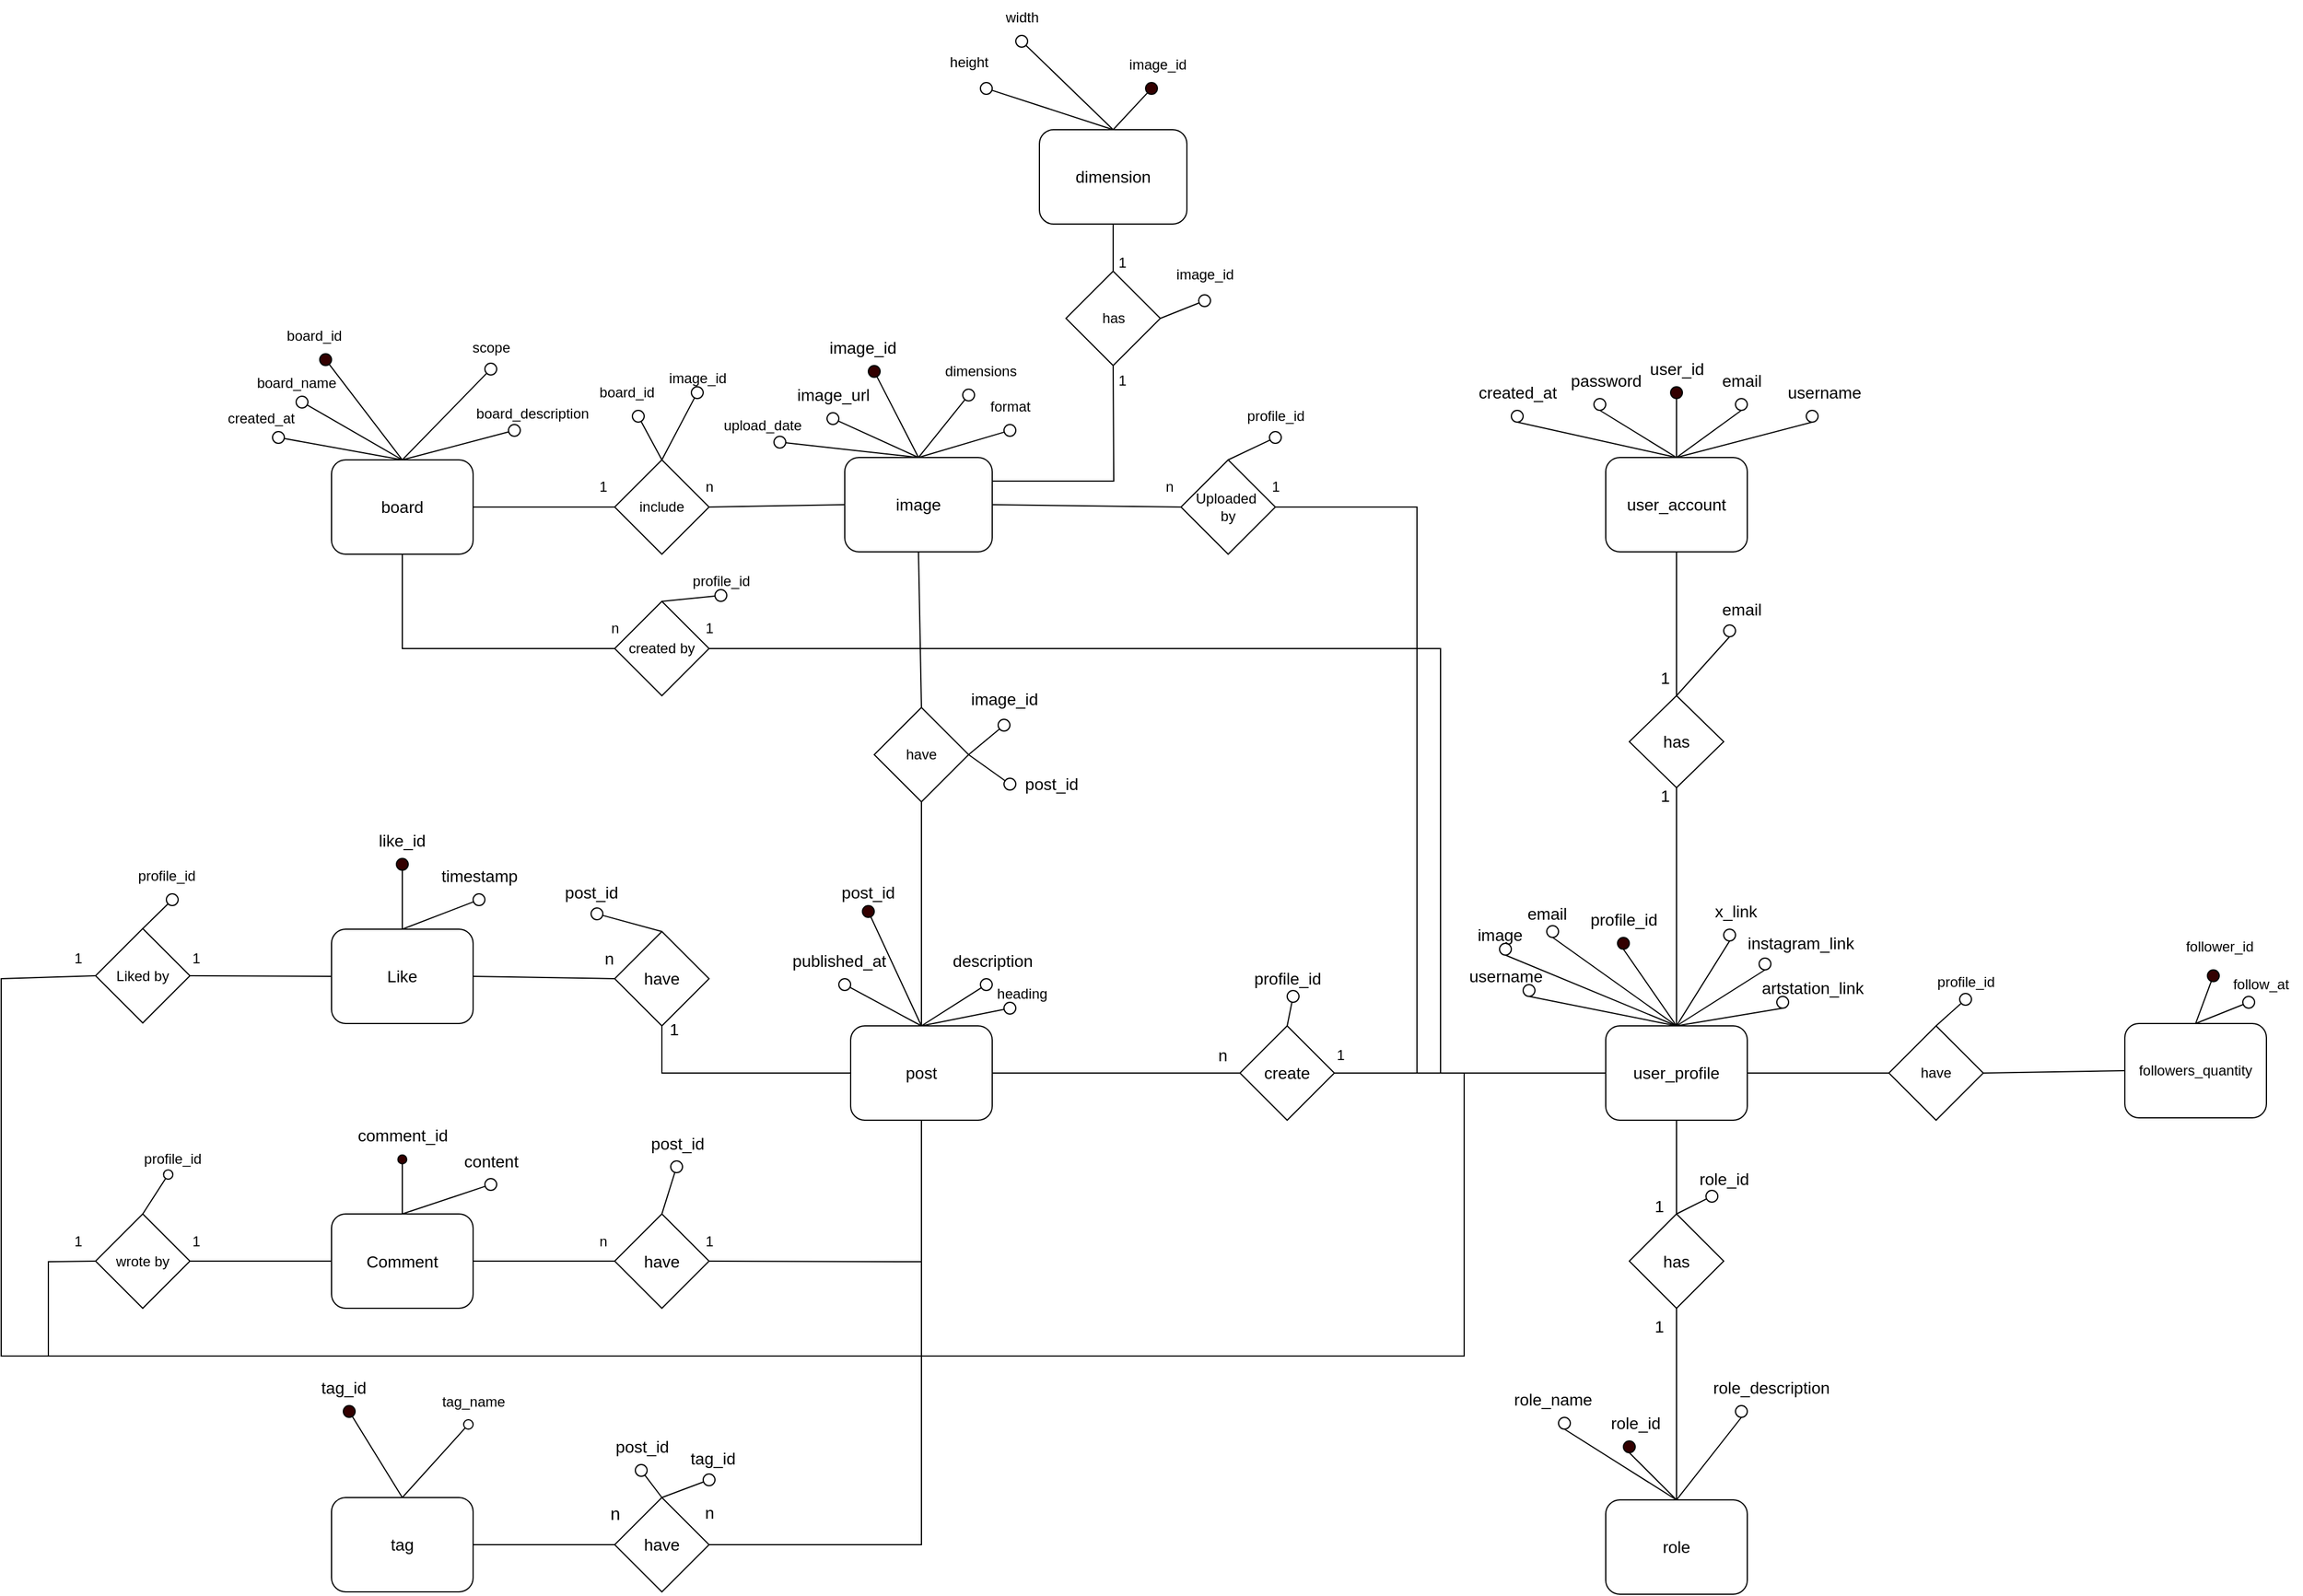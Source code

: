 <mxfile version="26.2.15" pages="2">
  <diagram id="7kJ2B2iBmlTIgLTiESFP" name="ERD_diagram">
    <mxGraphModel dx="1482" dy="1479" grid="1" gridSize="10" guides="1" tooltips="1" connect="1" arrows="1" fold="1" page="1" pageScale="1" pageWidth="850" pageHeight="1100" math="0" shadow="0">
      <root>
        <mxCell id="0" />
        <mxCell id="1" parent="0" />
        <mxCell id="ZGm1ggxYHmSDCsutLMKt-1" value="&lt;font style=&quot;font-size: 14px;&quot;&gt;user_account&lt;/font&gt;" style="rounded=1;whiteSpace=wrap;html=1;flipV=1;flipH=1;direction=east;" parent="1" vertex="1">
          <mxGeometry x="920" y="-122" width="120" height="80" as="geometry" />
        </mxCell>
        <mxCell id="ZGm1ggxYHmSDCsutLMKt-2" value="" style="ellipse;whiteSpace=wrap;html=1;aspect=fixed;fillColor=#330000;flipV=1;flipH=1;direction=east;" parent="1" vertex="1">
          <mxGeometry x="975" y="-182" width="10" height="10" as="geometry" />
        </mxCell>
        <mxCell id="ZGm1ggxYHmSDCsutLMKt-3" value="" style="endArrow=none;html=1;rounded=0;exitX=0.5;exitY=0;exitDx=0;exitDy=0;entryX=0.5;entryY=1;entryDx=0;entryDy=0;" parent="1" source="ZGm1ggxYHmSDCsutLMKt-1" target="ZGm1ggxYHmSDCsutLMKt-2" edge="1">
          <mxGeometry width="50" height="50" relative="1" as="geometry">
            <mxPoint x="721.429" y="-252.0" as="sourcePoint" />
            <mxPoint x="941.429" y="-102.0" as="targetPoint" />
          </mxGeometry>
        </mxCell>
        <mxCell id="ZGm1ggxYHmSDCsutLMKt-4" value="&lt;font style=&quot;font-size: 14px;&quot;&gt;user_id&lt;/font&gt;" style="text;html=1;align=center;verticalAlign=middle;resizable=0;points=[];autosize=1;strokeColor=none;fillColor=none;flipV=1;flipH=1;" parent="1" vertex="1">
          <mxGeometry x="945" y="-212" width="70" height="30" as="geometry" />
        </mxCell>
        <mxCell id="2Qhk5Z57NiU1Cio3jHi0-1" value="" style="ellipse;whiteSpace=wrap;html=1;aspect=fixed;fillColor=none;flipV=1;flipH=1;direction=east;" parent="1" vertex="1">
          <mxGeometry x="1030" y="-172" width="10" height="10" as="geometry" />
        </mxCell>
        <mxCell id="2Qhk5Z57NiU1Cio3jHi0-2" value="" style="endArrow=none;html=1;rounded=0;exitX=0.5;exitY=0;exitDx=0;exitDy=0;entryX=0.5;entryY=1;entryDx=0;entryDy=0;" parent="1" source="ZGm1ggxYHmSDCsutLMKt-1" target="2Qhk5Z57NiU1Cio3jHi0-1" edge="1">
          <mxGeometry width="50" height="50" relative="1" as="geometry">
            <mxPoint x="1025" y="-172.0" as="sourcePoint" />
            <mxPoint x="985" y="-102.0" as="targetPoint" />
          </mxGeometry>
        </mxCell>
        <mxCell id="2Qhk5Z57NiU1Cio3jHi0-3" value="&lt;font style=&quot;font-size: 14px;&quot;&gt;email&lt;/font&gt;" style="text;html=1;align=center;verticalAlign=middle;resizable=0;points=[];autosize=1;strokeColor=none;fillColor=none;flipV=1;flipH=1;" parent="1" vertex="1">
          <mxGeometry x="1005" y="-202" width="60" height="30" as="geometry" />
        </mxCell>
        <mxCell id="VRKLeIG8ugABWQ9SR3Oq-2" value="" style="ellipse;whiteSpace=wrap;html=1;aspect=fixed;fillColor=none;flipV=1;flipH=1;direction=east;" parent="1" vertex="1">
          <mxGeometry x="910" y="-172" width="10" height="10" as="geometry" />
        </mxCell>
        <mxCell id="VRKLeIG8ugABWQ9SR3Oq-3" value="" style="endArrow=none;html=1;rounded=0;exitX=0.5;exitY=0;exitDx=0;exitDy=0;entryX=0.5;entryY=1;entryDx=0;entryDy=0;" parent="1" source="ZGm1ggxYHmSDCsutLMKt-1" target="VRKLeIG8ugABWQ9SR3Oq-2" edge="1">
          <mxGeometry width="50" height="50" relative="1" as="geometry">
            <mxPoint x="905" y="-172.0" as="sourcePoint" />
            <mxPoint x="855" y="-112.0" as="targetPoint" />
          </mxGeometry>
        </mxCell>
        <mxCell id="VRKLeIG8ugABWQ9SR3Oq-4" value="&lt;font style=&quot;font-size: 14px;&quot;&gt;password&lt;/font&gt;" style="text;html=1;align=center;verticalAlign=middle;resizable=0;points=[];autosize=1;strokeColor=none;fillColor=none;flipV=1;flipH=1;" parent="1" vertex="1">
          <mxGeometry x="880" y="-202" width="80" height="30" as="geometry" />
        </mxCell>
        <mxCell id="VRKLeIG8ugABWQ9SR3Oq-5" value="" style="ellipse;whiteSpace=wrap;html=1;aspect=fixed;fillColor=none;flipV=1;flipH=1;direction=east;" parent="1" vertex="1">
          <mxGeometry x="1090" y="-162" width="10" height="10" as="geometry" />
        </mxCell>
        <mxCell id="VRKLeIG8ugABWQ9SR3Oq-6" value="" style="endArrow=none;html=1;rounded=0;exitX=0.5;exitY=0;exitDx=0;exitDy=0;entryX=0.5;entryY=1;entryDx=0;entryDy=0;" parent="1" source="ZGm1ggxYHmSDCsutLMKt-1" target="VRKLeIG8ugABWQ9SR3Oq-5" edge="1">
          <mxGeometry width="50" height="50" relative="1" as="geometry">
            <mxPoint x="1075" y="-172.0" as="sourcePoint" />
            <mxPoint x="1025" y="-112.0" as="targetPoint" />
          </mxGeometry>
        </mxCell>
        <mxCell id="VRKLeIG8ugABWQ9SR3Oq-7" value="&lt;font style=&quot;font-size: 14px;&quot;&gt;username&lt;/font&gt;" style="text;html=1;align=center;verticalAlign=middle;resizable=0;points=[];autosize=1;strokeColor=none;fillColor=none;flipV=1;flipH=1;" parent="1" vertex="1">
          <mxGeometry x="1060" y="-192" width="90" height="30" as="geometry" />
        </mxCell>
        <mxCell id="VRKLeIG8ugABWQ9SR3Oq-8" value="" style="ellipse;whiteSpace=wrap;html=1;aspect=fixed;fillColor=none;flipV=1;flipH=1;direction=east;" parent="1" vertex="1">
          <mxGeometry x="840" y="-162" width="10" height="10" as="geometry" />
        </mxCell>
        <mxCell id="VRKLeIG8ugABWQ9SR3Oq-9" value="" style="endArrow=none;html=1;rounded=0;exitX=0.5;exitY=0;exitDx=0;exitDy=0;entryX=0.5;entryY=1;entryDx=0;entryDy=0;" parent="1" source="ZGm1ggxYHmSDCsutLMKt-1" target="VRKLeIG8ugABWQ9SR3Oq-8" edge="1">
          <mxGeometry width="50" height="50" relative="1" as="geometry">
            <mxPoint x="815" y="-182.0" as="sourcePoint" />
            <mxPoint x="765" y="-122.0" as="targetPoint" />
          </mxGeometry>
        </mxCell>
        <mxCell id="VRKLeIG8ugABWQ9SR3Oq-10" value="&lt;font style=&quot;font-size: 14px;&quot;&gt;created_at&lt;/font&gt;" style="text;html=1;align=center;verticalAlign=middle;resizable=0;points=[];autosize=1;strokeColor=none;fillColor=none;flipV=1;flipH=1;" parent="1" vertex="1">
          <mxGeometry x="800" y="-192" width="90" height="30" as="geometry" />
        </mxCell>
        <mxCell id="VRKLeIG8ugABWQ9SR3Oq-11" value="&lt;font style=&quot;font-size: 14px;&quot;&gt;user_profile&lt;/font&gt;" style="rounded=1;whiteSpace=wrap;html=1;flipV=1;flipH=1;direction=east;" parent="1" vertex="1">
          <mxGeometry x="920" y="360" width="120" height="80" as="geometry" />
        </mxCell>
        <mxCell id="VRKLeIG8ugABWQ9SR3Oq-12" value="" style="ellipse;whiteSpace=wrap;html=1;aspect=fixed;fillColor=#330000;flipV=1;flipH=1;direction=east;" parent="1" vertex="1">
          <mxGeometry x="930" y="285" width="10" height="10" as="geometry" />
        </mxCell>
        <mxCell id="VRKLeIG8ugABWQ9SR3Oq-13" value="" style="endArrow=none;html=1;rounded=0;exitX=0.5;exitY=0;exitDx=0;exitDy=0;entryX=0.5;entryY=1;entryDx=0;entryDy=0;" parent="1" source="VRKLeIG8ugABWQ9SR3Oq-11" target="VRKLeIG8ugABWQ9SR3Oq-12" edge="1">
          <mxGeometry width="50" height="50" relative="1" as="geometry">
            <mxPoint x="1491.429" y="281.5" as="sourcePoint" />
            <mxPoint x="1441.429" y="341.5" as="targetPoint" />
          </mxGeometry>
        </mxCell>
        <mxCell id="jNSAUWjA78Uh-IzeO6Tz-1" value="&lt;font style=&quot;font-size: 14px;&quot;&gt;profile_id&lt;/font&gt;" style="text;html=1;align=center;verticalAlign=middle;resizable=0;points=[];autosize=1;strokeColor=none;fillColor=none;flipV=1;flipH=1;" parent="1" vertex="1">
          <mxGeometry x="895" y="255" width="80" height="30" as="geometry" />
        </mxCell>
        <mxCell id="jNSAUWjA78Uh-IzeO6Tz-2" value="" style="ellipse;whiteSpace=wrap;html=1;aspect=fixed;fillColor=none;flipV=1;flipH=1;direction=east;" parent="1" vertex="1">
          <mxGeometry x="870" y="275" width="10" height="10" as="geometry" />
        </mxCell>
        <mxCell id="jNSAUWjA78Uh-IzeO6Tz-3" value="" style="endArrow=none;html=1;rounded=0;exitX=0.5;exitY=0;exitDx=0;exitDy=0;entryX=0.5;entryY=1;entryDx=0;entryDy=0;" parent="1" source="VRKLeIG8ugABWQ9SR3Oq-11" target="jNSAUWjA78Uh-IzeO6Tz-2" edge="1">
          <mxGeometry width="50" height="50" relative="1" as="geometry">
            <mxPoint x="1415" y="231.5" as="sourcePoint" />
            <mxPoint x="1365" y="291.5" as="targetPoint" />
          </mxGeometry>
        </mxCell>
        <mxCell id="jNSAUWjA78Uh-IzeO6Tz-4" value="&lt;font style=&quot;font-size: 14px;&quot;&gt;email&lt;/font&gt;" style="text;html=1;align=center;verticalAlign=middle;resizable=0;points=[];autosize=1;strokeColor=none;fillColor=none;flipV=1;flipH=1;" parent="1" vertex="1">
          <mxGeometry x="840" y="250" width="60" height="30" as="geometry" />
        </mxCell>
        <mxCell id="O1kzrnMG3NnmWMm4jrVp-1" value="" style="ellipse;whiteSpace=wrap;html=1;aspect=fixed;fillColor=none;flipV=1;flipH=1;direction=east;" parent="1" vertex="1">
          <mxGeometry x="850" y="325" width="10" height="10" as="geometry" />
        </mxCell>
        <mxCell id="O1kzrnMG3NnmWMm4jrVp-2" value="" style="endArrow=none;html=1;rounded=0;exitX=0.5;exitY=0;exitDx=0;exitDy=0;entryX=0.5;entryY=1;entryDx=0;entryDy=0;" parent="1" source="VRKLeIG8ugABWQ9SR3Oq-11" target="O1kzrnMG3NnmWMm4jrVp-1" edge="1">
          <mxGeometry width="50" height="50" relative="1" as="geometry">
            <mxPoint x="1535" y="221.5" as="sourcePoint" />
            <mxPoint x="1485" y="281.5" as="targetPoint" />
          </mxGeometry>
        </mxCell>
        <mxCell id="O1kzrnMG3NnmWMm4jrVp-3" value="&lt;font style=&quot;font-size: 14px;&quot;&gt;username&lt;/font&gt;" style="text;html=1;align=center;verticalAlign=middle;resizable=0;points=[];autosize=1;strokeColor=none;fillColor=none;flipV=1;flipH=1;" parent="1" vertex="1">
          <mxGeometry x="790" y="302.5" width="90" height="30" as="geometry" />
        </mxCell>
        <mxCell id="O1kzrnMG3NnmWMm4jrVp-4" value="" style="ellipse;whiteSpace=wrap;html=1;aspect=fixed;fillColor=none;flipV=1;flipH=1;direction=east;" parent="1" vertex="1">
          <mxGeometry x="830" y="290" width="10" height="10" as="geometry" />
        </mxCell>
        <mxCell id="O1kzrnMG3NnmWMm4jrVp-5" value="" style="endArrow=none;html=1;rounded=0;exitX=0.5;exitY=0;exitDx=0;exitDy=0;entryX=0.5;entryY=1;entryDx=0;entryDy=0;" parent="1" source="VRKLeIG8ugABWQ9SR3Oq-11" target="O1kzrnMG3NnmWMm4jrVp-4" edge="1">
          <mxGeometry width="50" height="50" relative="1" as="geometry">
            <mxPoint x="1335" y="211.5" as="sourcePoint" />
            <mxPoint x="1285" y="271.5" as="targetPoint" />
          </mxGeometry>
        </mxCell>
        <mxCell id="O1kzrnMG3NnmWMm4jrVp-6" value="&lt;font style=&quot;font-size: 14px;&quot;&gt;image&lt;/font&gt;" style="text;html=1;align=center;verticalAlign=middle;resizable=0;points=[];autosize=1;strokeColor=none;fillColor=none;flipV=1;flipH=1;" parent="1" vertex="1">
          <mxGeometry x="800" y="268" width="60" height="30" as="geometry" />
        </mxCell>
        <mxCell id="wn9buxGfSU3uCtFChxqr-1" value="" style="ellipse;whiteSpace=wrap;html=1;aspect=fixed;fillColor=none;flipV=1;flipH=1;direction=east;" parent="1" vertex="1">
          <mxGeometry x="1020" y="278" width="10" height="10" as="geometry" />
        </mxCell>
        <mxCell id="wn9buxGfSU3uCtFChxqr-2" value="" style="endArrow=none;html=1;rounded=0;exitX=0.5;exitY=0;exitDx=0;exitDy=0;entryX=0.5;entryY=1;entryDx=0;entryDy=0;" parent="1" source="VRKLeIG8ugABWQ9SR3Oq-11" target="wn9buxGfSU3uCtFChxqr-1" edge="1">
          <mxGeometry width="50" height="50" relative="1" as="geometry">
            <mxPoint x="1585" y="201.5" as="sourcePoint" />
            <mxPoint x="1535" y="261.5" as="targetPoint" />
          </mxGeometry>
        </mxCell>
        <mxCell id="Co2FRgnHO1OY7MckGPLb-1" value="&lt;font style=&quot;font-size: 14px;&quot;&gt;x_link&lt;/font&gt;" style="text;html=1;align=center;verticalAlign=middle;resizable=0;points=[];autosize=1;strokeColor=none;fillColor=none;flipV=1;flipH=1;" parent="1" vertex="1">
          <mxGeometry x="1000" y="248" width="60" height="30" as="geometry" />
        </mxCell>
        <mxCell id="Co2FRgnHO1OY7MckGPLb-2" value="" style="ellipse;whiteSpace=wrap;html=1;aspect=fixed;fillColor=none;flipV=1;flipH=1;direction=east;" parent="1" vertex="1">
          <mxGeometry x="1050" y="302.5" width="10" height="10" as="geometry" />
        </mxCell>
        <mxCell id="Co2FRgnHO1OY7MckGPLb-3" value="" style="endArrow=none;html=1;rounded=0;exitX=0.5;exitY=0;exitDx=0;exitDy=0;entryX=0.5;entryY=1;entryDx=0;entryDy=0;" parent="1" source="VRKLeIG8ugABWQ9SR3Oq-11" target="Co2FRgnHO1OY7MckGPLb-2" edge="1">
          <mxGeometry width="50" height="50" relative="1" as="geometry">
            <mxPoint x="1635" y="191.5" as="sourcePoint" />
            <mxPoint x="1585" y="251.5" as="targetPoint" />
          </mxGeometry>
        </mxCell>
        <mxCell id="Co2FRgnHO1OY7MckGPLb-4" value="&lt;font style=&quot;font-size: 14px;&quot;&gt;instagram_link&lt;/font&gt;" style="text;html=1;align=center;verticalAlign=middle;resizable=0;points=[];autosize=1;strokeColor=none;fillColor=none;flipV=1;flipH=1;" parent="1" vertex="1">
          <mxGeometry x="1030" y="275" width="110" height="30" as="geometry" />
        </mxCell>
        <mxCell id="Co2FRgnHO1OY7MckGPLb-5" value="" style="ellipse;whiteSpace=wrap;html=1;aspect=fixed;fillColor=none;flipV=1;flipH=1;direction=east;" parent="1" vertex="1">
          <mxGeometry x="1065" y="335" width="10" height="10" as="geometry" />
        </mxCell>
        <mxCell id="Co2FRgnHO1OY7MckGPLb-6" value="" style="endArrow=none;html=1;rounded=0;exitX=0.5;exitY=0;exitDx=0;exitDy=0;entryX=0.5;entryY=1;entryDx=0;entryDy=0;" parent="1" source="VRKLeIG8ugABWQ9SR3Oq-11" target="Co2FRgnHO1OY7MckGPLb-5" edge="1">
          <mxGeometry width="50" height="50" relative="1" as="geometry">
            <mxPoint x="1625" y="231.5" as="sourcePoint" />
            <mxPoint x="1575" y="291.5" as="targetPoint" />
          </mxGeometry>
        </mxCell>
        <mxCell id="Co2FRgnHO1OY7MckGPLb-8" value="&lt;font style=&quot;font-size: 14px;&quot;&gt;artstation_link&lt;/font&gt;" style="text;html=1;align=center;verticalAlign=middle;resizable=0;points=[];autosize=1;strokeColor=none;fillColor=none;flipV=1;flipH=1;" parent="1" vertex="1">
          <mxGeometry x="1040" y="312.5" width="110" height="30" as="geometry" />
        </mxCell>
        <mxCell id="Co2FRgnHO1OY7MckGPLb-9" value="&lt;font style=&quot;font-size: 14px;&quot;&gt;has&lt;/font&gt;" style="rhombus;whiteSpace=wrap;html=1;flipV=1;flipH=1;direction=east;" parent="1" vertex="1">
          <mxGeometry x="940" y="80" width="80" height="78" as="geometry" />
        </mxCell>
        <mxCell id="Vn2-HFJhVa9565OIsPlc-3" value="&lt;font style=&quot;font-size: 14px;&quot;&gt;role&lt;/font&gt;" style="rounded=1;whiteSpace=wrap;html=1;flipV=1;flipH=1;direction=east;" parent="1" vertex="1">
          <mxGeometry x="920" y="762" width="120" height="80" as="geometry" />
        </mxCell>
        <mxCell id="Vn2-HFJhVa9565OIsPlc-4" value="" style="ellipse;whiteSpace=wrap;html=1;aspect=fixed;fillColor=#330000;flipV=1;flipH=1;direction=east;" parent="1" vertex="1">
          <mxGeometry x="935" y="712" width="10" height="10" as="geometry" />
        </mxCell>
        <mxCell id="Vn2-HFJhVa9565OIsPlc-5" value="" style="endArrow=none;html=1;rounded=0;exitX=0.5;exitY=0;exitDx=0;exitDy=0;entryX=0.5;entryY=1;entryDx=0;entryDy=0;" parent="1" source="Vn2-HFJhVa9565OIsPlc-3" target="Vn2-HFJhVa9565OIsPlc-4" edge="1">
          <mxGeometry width="50" height="50" relative="1" as="geometry">
            <mxPoint x="971.429" y="992.0" as="sourcePoint" />
            <mxPoint x="921.429" y="1052.0" as="targetPoint" />
          </mxGeometry>
        </mxCell>
        <mxCell id="jG1VQmQE8rD3GQMA7qIZ-2" value="" style="ellipse;whiteSpace=wrap;html=1;aspect=fixed;fillColor=none;flipV=1;flipH=1;direction=east;" parent="1" vertex="1">
          <mxGeometry x="1030" y="682" width="10" height="10" as="geometry" />
        </mxCell>
        <mxCell id="jG1VQmQE8rD3GQMA7qIZ-3" value="" style="endArrow=none;html=1;rounded=0;exitX=0.5;exitY=0;exitDx=0;exitDy=0;entryX=0.5;entryY=1;entryDx=0;entryDy=0;" parent="1" source="Vn2-HFJhVa9565OIsPlc-3" target="jG1VQmQE8rD3GQMA7qIZ-2" edge="1">
          <mxGeometry width="50" height="50" relative="1" as="geometry">
            <mxPoint x="1015" y="952.0" as="sourcePoint" />
            <mxPoint x="965" y="1012.0" as="targetPoint" />
          </mxGeometry>
        </mxCell>
        <mxCell id="XnTcNgatLCLmWDYaaYdb-1" value="" style="ellipse;whiteSpace=wrap;html=1;aspect=fixed;fillColor=none;flipV=1;flipH=1;direction=east;" parent="1" vertex="1">
          <mxGeometry x="880" y="692" width="10" height="10" as="geometry" />
        </mxCell>
        <mxCell id="XnTcNgatLCLmWDYaaYdb-2" value="" style="endArrow=none;html=1;rounded=0;exitX=0.5;exitY=0;exitDx=0;exitDy=0;entryX=0.5;entryY=1;entryDx=0;entryDy=0;" parent="1" source="Vn2-HFJhVa9565OIsPlc-3" target="XnTcNgatLCLmWDYaaYdb-1" edge="1">
          <mxGeometry width="50" height="50" relative="1" as="geometry">
            <mxPoint x="890" y="942.0" as="sourcePoint" />
            <mxPoint x="840" y="1002.0" as="targetPoint" />
          </mxGeometry>
        </mxCell>
        <mxCell id="1Qs2sn23ZKEIklvEy9ie-1" value="&lt;font style=&quot;font-size: 14px;&quot;&gt;has&lt;/font&gt;" style="rhombus;whiteSpace=wrap;html=1;flipV=1;flipH=1;direction=east;" parent="1" vertex="1">
          <mxGeometry x="940" y="519.5" width="80" height="80" as="geometry" />
        </mxCell>
        <mxCell id="oSEVFMuT9jHWxDa-9F0y-5" value="&lt;font style=&quot;font-size: 14px;&quot;&gt;1&lt;/font&gt;" style="text;html=1;align=center;verticalAlign=middle;resizable=0;points=[];autosize=1;strokeColor=none;fillColor=none;flipV=1;flipH=1;" parent="1" vertex="1">
          <mxGeometry x="950" y="497.5" width="30" height="30" as="geometry" />
        </mxCell>
        <mxCell id="oSEVFMuT9jHWxDa-9F0y-6" value="&lt;font style=&quot;font-size: 14px;&quot;&gt;1&lt;/font&gt;" style="text;html=1;align=center;verticalAlign=middle;resizable=0;points=[];autosize=1;strokeColor=none;fillColor=none;flipV=1;flipH=1;" parent="1" vertex="1">
          <mxGeometry x="950" y="599.5" width="30" height="30" as="geometry" />
        </mxCell>
        <mxCell id="oSEVFMuT9jHWxDa-9F0y-8" value="&lt;font style=&quot;font-size: 14px;&quot;&gt;1&lt;/font&gt;" style="text;html=1;align=center;verticalAlign=middle;resizable=0;points=[];autosize=1;strokeColor=none;fillColor=none;flipV=1;flipH=1;" parent="1" vertex="1">
          <mxGeometry x="955" y="50" width="30" height="30" as="geometry" />
        </mxCell>
        <mxCell id="oSEVFMuT9jHWxDa-9F0y-9" value="&lt;font style=&quot;font-size: 14px;&quot;&gt;1&lt;/font&gt;" style="text;html=1;align=center;verticalAlign=middle;resizable=0;points=[];autosize=1;strokeColor=none;fillColor=none;flipV=1;flipH=1;" parent="1" vertex="1">
          <mxGeometry x="955" y="150" width="30" height="30" as="geometry" />
        </mxCell>
        <mxCell id="oSEVFMuT9jHWxDa-9F0y-10" value="&lt;font style=&quot;font-size: 14px;&quot;&gt;post&lt;/font&gt;" style="rounded=1;whiteSpace=wrap;html=1;" parent="1" vertex="1">
          <mxGeometry x="280" y="360" width="120" height="80" as="geometry" />
        </mxCell>
        <mxCell id="6Rr7RQNspQ6VLIhuuNem-1" value="" style="endArrow=none;html=1;rounded=0;exitX=0.5;exitY=0;exitDx=0;exitDy=0;entryX=0.5;entryY=1;entryDx=0;entryDy=0;" parent="1" source="Co2FRgnHO1OY7MckGPLb-9" target="6Rr7RQNspQ6VLIhuuNem-6" edge="1">
          <mxGeometry width="50" height="50" relative="1" as="geometry">
            <mxPoint x="930" y="-118" as="sourcePoint" />
            <mxPoint x="990" y="52" as="targetPoint" />
          </mxGeometry>
        </mxCell>
        <mxCell id="6Rr7RQNspQ6VLIhuuNem-6" value="" style="ellipse;whiteSpace=wrap;html=1;aspect=fixed;flipV=1;flipH=1;direction=east;" parent="1" vertex="1">
          <mxGeometry x="1020" y="20" width="10" height="10" as="geometry" />
        </mxCell>
        <mxCell id="6Rr7RQNspQ6VLIhuuNem-7" value="&lt;font style=&quot;font-size: 14px;&quot;&gt;email&lt;/font&gt;" style="text;html=1;align=center;verticalAlign=middle;resizable=0;points=[];autosize=1;strokeColor=none;fillColor=none;flipV=1;flipH=1;" parent="1" vertex="1">
          <mxGeometry x="1005" y="-8" width="60" height="30" as="geometry" />
        </mxCell>
        <mxCell id="fs1XwqstNSqWFMW9ZWEI-1" value="" style="endArrow=none;html=1;rounded=0;exitX=0.5;exitY=0;exitDx=0;exitDy=0;" parent="1" source="1Qs2sn23ZKEIklvEy9ie-1" target="kLvS32aR_GY7OBcy1XfL-18" edge="1">
          <mxGeometry width="50" height="50" relative="1" as="geometry">
            <mxPoint x="1165" y="359.5" as="sourcePoint" />
            <mxPoint x="990" y="481.5" as="targetPoint" />
          </mxGeometry>
        </mxCell>
        <mxCell id="fs1XwqstNSqWFMW9ZWEI-3" value="&lt;font style=&quot;font-size: 14px;&quot;&gt;role_id&lt;/font&gt;" style="text;html=1;align=center;verticalAlign=middle;resizable=0;points=[];autosize=1;strokeColor=none;fillColor=none;flipV=1;flipH=1;" parent="1" vertex="1">
          <mxGeometry x="985" y="474.5" width="70" height="30" as="geometry" />
        </mxCell>
        <mxCell id="fs1XwqstNSqWFMW9ZWEI-4" value="" style="endArrow=none;html=1;rounded=0;exitX=0.5;exitY=0;exitDx=0;exitDy=0;" parent="1" source="oSEVFMuT9jHWxDa-9F0y-10" target="fs1XwqstNSqWFMW9ZWEI-6" edge="1">
          <mxGeometry width="50" height="50" relative="1" as="geometry">
            <mxPoint x="640" y="220" as="sourcePoint" />
            <mxPoint x="340" y="290" as="targetPoint" />
          </mxGeometry>
        </mxCell>
        <mxCell id="fs1XwqstNSqWFMW9ZWEI-6" value="" style="ellipse;whiteSpace=wrap;html=1;aspect=fixed;fillColor=#330000;" parent="1" vertex="1">
          <mxGeometry x="290" y="258" width="10" height="10" as="geometry" />
        </mxCell>
        <mxCell id="fs1XwqstNSqWFMW9ZWEI-7" value="&lt;font style=&quot;font-size: 14px;&quot;&gt;post_id&lt;/font&gt;" style="text;html=1;align=center;verticalAlign=middle;whiteSpace=wrap;rounded=0;" parent="1" vertex="1">
          <mxGeometry x="265" y="231.5" width="60" height="30" as="geometry" />
        </mxCell>
        <mxCell id="fs1XwqstNSqWFMW9ZWEI-8" value="" style="endArrow=none;html=1;rounded=0;exitX=0.5;exitY=0;exitDx=0;exitDy=0;" parent="1" source="oSEVFMuT9jHWxDa-9F0y-10" target="fs1XwqstNSqWFMW9ZWEI-9" edge="1">
          <mxGeometry width="50" height="50" relative="1" as="geometry">
            <mxPoint x="640" y="220" as="sourcePoint" />
            <mxPoint x="420" y="320" as="targetPoint" />
          </mxGeometry>
        </mxCell>
        <mxCell id="fs1XwqstNSqWFMW9ZWEI-9" value="" style="ellipse;whiteSpace=wrap;html=1;aspect=fixed;" parent="1" vertex="1">
          <mxGeometry x="390" y="320" width="10" height="10" as="geometry" />
        </mxCell>
        <mxCell id="fs1XwqstNSqWFMW9ZWEI-10" value="&lt;font style=&quot;font-size: 14px;&quot;&gt;description&lt;/font&gt;" style="text;html=1;align=center;verticalAlign=middle;resizable=0;points=[];autosize=1;strokeColor=none;fillColor=none;" parent="1" vertex="1">
          <mxGeometry x="355" y="290" width="90" height="30" as="geometry" />
        </mxCell>
        <mxCell id="fs1XwqstNSqWFMW9ZWEI-11" value="" style="endArrow=none;html=1;rounded=0;exitX=0.5;exitY=0;exitDx=0;exitDy=0;" parent="1" source="oSEVFMuT9jHWxDa-9F0y-10" target="fs1XwqstNSqWFMW9ZWEI-12" edge="1">
          <mxGeometry width="50" height="50" relative="1" as="geometry">
            <mxPoint x="640" y="220" as="sourcePoint" />
            <mxPoint x="270" y="320" as="targetPoint" />
          </mxGeometry>
        </mxCell>
        <mxCell id="fs1XwqstNSqWFMW9ZWEI-12" value="" style="ellipse;whiteSpace=wrap;html=1;aspect=fixed;" parent="1" vertex="1">
          <mxGeometry x="270" y="320" width="10" height="10" as="geometry" />
        </mxCell>
        <mxCell id="fs1XwqstNSqWFMW9ZWEI-13" value="&lt;font style=&quot;font-size: 14px;&quot;&gt;published_at&lt;/font&gt;" style="text;html=1;align=center;verticalAlign=middle;resizable=0;points=[];autosize=1;strokeColor=none;fillColor=none;" parent="1" vertex="1">
          <mxGeometry x="220" y="290" width="100" height="30" as="geometry" />
        </mxCell>
        <mxCell id="fs1XwqstNSqWFMW9ZWEI-14" value="&lt;font style=&quot;font-size: 14px;&quot;&gt;Like&lt;/font&gt;" style="rounded=1;whiteSpace=wrap;html=1;direction=east;flipV=1;flipH=1;" parent="1" vertex="1">
          <mxGeometry x="-160" y="278" width="120" height="80" as="geometry" />
        </mxCell>
        <mxCell id="fs1XwqstNSqWFMW9ZWEI-15" value="" style="endArrow=none;html=1;rounded=0;exitX=0.5;exitY=0;exitDx=0;exitDy=0;" parent="1" source="fs1XwqstNSqWFMW9ZWEI-14" target="fs1XwqstNSqWFMW9ZWEI-16" edge="1">
          <mxGeometry width="50" height="50" relative="1" as="geometry">
            <mxPoint x="-39" y="368" as="sourcePoint" />
            <mxPoint x="-99" y="268" as="targetPoint" />
          </mxGeometry>
        </mxCell>
        <mxCell id="fs1XwqstNSqWFMW9ZWEI-16" value="" style="ellipse;whiteSpace=wrap;html=1;aspect=fixed;fillColor=#330000;direction=east;flipV=1;flipH=1;" parent="1" vertex="1">
          <mxGeometry x="-105" y="218" width="10" height="10" as="geometry" />
        </mxCell>
        <mxCell id="fs1XwqstNSqWFMW9ZWEI-17" value="&lt;font style=&quot;font-size: 14px;&quot;&gt;like_id&lt;/font&gt;" style="text;html=1;align=center;verticalAlign=middle;whiteSpace=wrap;rounded=0;direction=east;flipV=1;flipH=1;" parent="1" vertex="1">
          <mxGeometry x="-130" y="188" width="60" height="30" as="geometry" />
        </mxCell>
        <mxCell id="fs1XwqstNSqWFMW9ZWEI-18" value="" style="endArrow=none;html=1;rounded=0;exitX=0.5;exitY=0;exitDx=0;exitDy=0;" parent="1" source="fs1XwqstNSqWFMW9ZWEI-14" target="fs1XwqstNSqWFMW9ZWEI-19" edge="1">
          <mxGeometry width="50" height="50" relative="1" as="geometry">
            <mxPoint x="20.333" y="394.795" as="sourcePoint" />
            <mxPoint x="-99.667" y="284.795" as="targetPoint" />
          </mxGeometry>
        </mxCell>
        <mxCell id="fs1XwqstNSqWFMW9ZWEI-19" value="" style="ellipse;whiteSpace=wrap;html=1;aspect=fixed;direction=east;flipV=1;flipH=1;" parent="1" vertex="1">
          <mxGeometry x="-40" y="248" width="10" height="10" as="geometry" />
        </mxCell>
        <mxCell id="fs1XwqstNSqWFMW9ZWEI-20" value="&lt;font style=&quot;font-size: 14px;&quot;&gt;timestamp&lt;/font&gt;" style="text;html=1;align=center;verticalAlign=middle;resizable=0;points=[];autosize=1;strokeColor=none;fillColor=none;flipV=1;flipH=1;" parent="1" vertex="1">
          <mxGeometry x="-80" y="218" width="90" height="30" as="geometry" />
        </mxCell>
        <mxCell id="fs1XwqstNSqWFMW9ZWEI-22" value="&lt;font style=&quot;font-size: 14px;&quot;&gt;Comment&lt;/font&gt;" style="rounded=1;whiteSpace=wrap;html=1;" parent="1" vertex="1">
          <mxGeometry x="-160" y="519.5" width="120" height="80" as="geometry" />
        </mxCell>
        <mxCell id="fs1XwqstNSqWFMW9ZWEI-23" value="" style="endArrow=none;html=1;rounded=0;exitX=0.5;exitY=0;exitDx=0;exitDy=0;" parent="1" source="fs1XwqstNSqWFMW9ZWEI-22" target="fs1XwqstNSqWFMW9ZWEI-25" edge="1">
          <mxGeometry width="50" height="50" relative="1" as="geometry">
            <mxPoint x="-390" y="359.5" as="sourcePoint" />
            <mxPoint x="-100" y="479.5" as="targetPoint" />
          </mxGeometry>
        </mxCell>
        <mxCell id="fs1XwqstNSqWFMW9ZWEI-25" value="" style="ellipse;whiteSpace=wrap;html=1;aspect=fixed;fillColor=#330000;" parent="1" vertex="1">
          <mxGeometry x="-103.75" y="469.5" width="7.5" height="7.5" as="geometry" />
        </mxCell>
        <mxCell id="fs1XwqstNSqWFMW9ZWEI-26" value="&lt;font style=&quot;font-size: 14px;&quot;&gt;comment_id&lt;/font&gt;" style="text;html=1;align=center;verticalAlign=middle;resizable=0;points=[];autosize=1;strokeColor=none;fillColor=none;" parent="1" vertex="1">
          <mxGeometry x="-150" y="437.5" width="100" height="30" as="geometry" />
        </mxCell>
        <mxCell id="fs1XwqstNSqWFMW9ZWEI-27" value="" style="endArrow=none;html=1;rounded=0;exitX=0.5;exitY=0;exitDx=0;exitDy=0;" parent="1" source="fs1XwqstNSqWFMW9ZWEI-22" target="fs1XwqstNSqWFMW9ZWEI-28" edge="1">
          <mxGeometry width="50" height="50" relative="1" as="geometry">
            <mxPoint x="-390" y="359.5" as="sourcePoint" />
            <mxPoint x="-30" y="499.5" as="targetPoint" />
          </mxGeometry>
        </mxCell>
        <mxCell id="fs1XwqstNSqWFMW9ZWEI-28" value="" style="ellipse;whiteSpace=wrap;html=1;aspect=fixed;" parent="1" vertex="1">
          <mxGeometry x="-30" y="489.5" width="10" height="10" as="geometry" />
        </mxCell>
        <mxCell id="fs1XwqstNSqWFMW9ZWEI-29" value="&lt;font style=&quot;font-size: 14px;&quot;&gt;content&lt;/font&gt;" style="text;html=1;align=center;verticalAlign=middle;resizable=0;points=[];autosize=1;strokeColor=none;fillColor=none;" parent="1" vertex="1">
          <mxGeometry x="-60" y="459.5" width="70" height="30" as="geometry" />
        </mxCell>
        <mxCell id="fs1XwqstNSqWFMW9ZWEI-30" value="&lt;font style=&quot;font-size: 14px;&quot;&gt;have&lt;/font&gt;" style="rhombus;whiteSpace=wrap;html=1;direction=east;flipV=1;flipH=1;" parent="1" vertex="1">
          <mxGeometry x="80" y="280" width="80" height="80" as="geometry" />
        </mxCell>
        <mxCell id="fs1XwqstNSqWFMW9ZWEI-31" value="&lt;font style=&quot;font-size: 14px;&quot;&gt;have&lt;/font&gt;" style="rhombus;whiteSpace=wrap;html=1;" parent="1" vertex="1">
          <mxGeometry x="80" y="519.5" width="80" height="80" as="geometry" />
        </mxCell>
        <mxCell id="fs1XwqstNSqWFMW9ZWEI-40" value="&lt;font style=&quot;font-size: 14px;&quot;&gt;1&lt;/font&gt;" style="text;html=1;align=center;verticalAlign=middle;resizable=0;points=[];autosize=1;strokeColor=none;fillColor=none;flipV=1;flipH=1;" parent="1" vertex="1">
          <mxGeometry x="115" y="348" width="30" height="30" as="geometry" />
        </mxCell>
        <mxCell id="fs1XwqstNSqWFMW9ZWEI-41" value="&lt;font style=&quot;font-size: 14px;&quot;&gt;n&lt;/font&gt;" style="text;html=1;align=center;verticalAlign=middle;resizable=0;points=[];autosize=1;strokeColor=none;fillColor=none;flipV=1;flipH=1;" parent="1" vertex="1">
          <mxGeometry x="60" y="288" width="30" height="30" as="geometry" />
        </mxCell>
        <mxCell id="fs1XwqstNSqWFMW9ZWEI-45" value="&lt;font style=&quot;font-size: 14px;&quot;&gt;create&lt;/font&gt;" style="rhombus;whiteSpace=wrap;html=1;" parent="1" vertex="1">
          <mxGeometry x="610" y="360" width="80" height="80" as="geometry" />
        </mxCell>
        <mxCell id="fs1XwqstNSqWFMW9ZWEI-49" value="&lt;font style=&quot;font-size: 14px;&quot;&gt;n&lt;/font&gt;" style="text;html=1;align=center;verticalAlign=middle;resizable=0;points=[];autosize=1;strokeColor=none;fillColor=none;" parent="1" vertex="1">
          <mxGeometry x="580" y="370" width="30" height="30" as="geometry" />
        </mxCell>
        <mxCell id="fs1XwqstNSqWFMW9ZWEI-50" value="" style="endArrow=none;html=1;rounded=0;exitX=0.5;exitY=0;exitDx=0;exitDy=0;" parent="1" source="fs1XwqstNSqWFMW9ZWEI-45" target="fs1XwqstNSqWFMW9ZWEI-51" edge="1">
          <mxGeometry width="50" height="50" relative="1" as="geometry">
            <mxPoint x="780" y="421.5" as="sourcePoint" />
            <mxPoint x="720" y="381.5" as="targetPoint" />
          </mxGeometry>
        </mxCell>
        <mxCell id="fs1XwqstNSqWFMW9ZWEI-51" value="" style="ellipse;whiteSpace=wrap;html=1;aspect=fixed;" parent="1" vertex="1">
          <mxGeometry x="650" y="330" width="10" height="10" as="geometry" />
        </mxCell>
        <mxCell id="fs1XwqstNSqWFMW9ZWEI-52" value="&lt;font style=&quot;font-size: 14px;&quot;&gt;profile_id&lt;/font&gt;" style="text;html=1;align=center;verticalAlign=middle;resizable=0;points=[];autosize=1;strokeColor=none;fillColor=none;" parent="1" vertex="1">
          <mxGeometry x="610" y="305" width="80" height="30" as="geometry" />
        </mxCell>
        <mxCell id="-33IPJjmKJxaMF-ZSVQd-1" value="" style="endArrow=none;html=1;rounded=0;exitX=0.5;exitY=0;exitDx=0;exitDy=0;" parent="1" source="fs1XwqstNSqWFMW9ZWEI-30" target="-33IPJjmKJxaMF-ZSVQd-2" edge="1">
          <mxGeometry width="50" height="50" relative="1" as="geometry">
            <mxPoint x="209.824" y="216.316" as="sourcePoint" />
            <mxPoint x="129.824" y="286.316" as="targetPoint" />
          </mxGeometry>
        </mxCell>
        <mxCell id="-33IPJjmKJxaMF-ZSVQd-2" value="" style="ellipse;whiteSpace=wrap;html=1;aspect=fixed;direction=east;flipV=1;flipH=1;" parent="1" vertex="1">
          <mxGeometry x="60" y="260" width="10" height="10" as="geometry" />
        </mxCell>
        <mxCell id="-33IPJjmKJxaMF-ZSVQd-3" value="&lt;font style=&quot;font-size: 14px;&quot;&gt;post_id&lt;/font&gt;" style="text;html=1;align=center;verticalAlign=middle;resizable=0;points=[];autosize=1;strokeColor=none;fillColor=none;flipV=1;flipH=1;" parent="1" vertex="1">
          <mxGeometry x="25" y="231.5" width="70" height="30" as="geometry" />
        </mxCell>
        <mxCell id="-33IPJjmKJxaMF-ZSVQd-4" value="" style="endArrow=none;html=1;rounded=0;exitX=0.5;exitY=0;exitDx=0;exitDy=0;" parent="1" source="fs1XwqstNSqWFMW9ZWEI-31" target="-33IPJjmKJxaMF-ZSVQd-5" edge="1">
          <mxGeometry width="50" height="50" relative="1" as="geometry">
            <mxPoint x="-20" y="459.5" as="sourcePoint" />
            <mxPoint x="30" y="579.5" as="targetPoint" />
          </mxGeometry>
        </mxCell>
        <mxCell id="-33IPJjmKJxaMF-ZSVQd-5" value="" style="ellipse;whiteSpace=wrap;html=1;aspect=fixed;" parent="1" vertex="1">
          <mxGeometry x="127.5" y="474.5" width="10" height="10" as="geometry" />
        </mxCell>
        <mxCell id="-33IPJjmKJxaMF-ZSVQd-6" value="&lt;font style=&quot;font-size: 14px;&quot;&gt;post_id&lt;/font&gt;" style="text;html=1;align=center;verticalAlign=middle;resizable=0;points=[];autosize=1;strokeColor=none;fillColor=none;" parent="1" vertex="1">
          <mxGeometry x="97.5" y="444.5" width="70" height="30" as="geometry" />
        </mxCell>
        <mxCell id="kLvS32aR_GY7OBcy1XfL-2" value="1" style="text;html=1;align=center;verticalAlign=middle;resizable=0;points=[];autosize=1;strokeColor=none;fillColor=none;" parent="1" vertex="1">
          <mxGeometry x="680" y="370" width="30" height="30" as="geometry" />
        </mxCell>
        <mxCell id="kLvS32aR_GY7OBcy1XfL-3" value="Liked by" style="rhombus;whiteSpace=wrap;html=1;" parent="1" vertex="1">
          <mxGeometry x="-360" y="277.5" width="80" height="80" as="geometry" />
        </mxCell>
        <mxCell id="kLvS32aR_GY7OBcy1XfL-5" value="" style="endArrow=none;html=1;rounded=0;exitX=1;exitY=0.5;exitDx=0;exitDy=0;entryX=0;entryY=0.5;entryDx=0;entryDy=0;" parent="1" source="fs1XwqstNSqWFMW9ZWEI-14" target="fs1XwqstNSqWFMW9ZWEI-30" edge="1">
          <mxGeometry width="50" height="50" relative="1" as="geometry">
            <mxPoint x="100" y="480" as="sourcePoint" />
            <mxPoint x="150" y="430" as="targetPoint" />
          </mxGeometry>
        </mxCell>
        <mxCell id="kLvS32aR_GY7OBcy1XfL-6" value="" style="endArrow=none;html=1;rounded=0;entryX=0.5;entryY=1;entryDx=0;entryDy=0;exitX=0;exitY=0.5;exitDx=0;exitDy=0;" parent="1" source="oSEVFMuT9jHWxDa-9F0y-10" target="fs1XwqstNSqWFMW9ZWEI-30" edge="1">
          <mxGeometry width="50" height="50" relative="1" as="geometry">
            <mxPoint x="100" y="480" as="sourcePoint" />
            <mxPoint x="150" y="430" as="targetPoint" />
            <Array as="points">
              <mxPoint x="120" y="400" />
            </Array>
          </mxGeometry>
        </mxCell>
        <mxCell id="kLvS32aR_GY7OBcy1XfL-11" value="" style="endArrow=none;html=1;rounded=0;entryX=0.5;entryY=1;entryDx=0;entryDy=0;exitX=1;exitY=0.5;exitDx=0;exitDy=0;" parent="1" source="fs1XwqstNSqWFMW9ZWEI-31" target="oSEVFMuT9jHWxDa-9F0y-10" edge="1">
          <mxGeometry width="50" height="50" relative="1" as="geometry">
            <mxPoint y="600" as="sourcePoint" />
            <mxPoint x="50" y="550" as="targetPoint" />
            <Array as="points">
              <mxPoint x="340" y="560" />
            </Array>
          </mxGeometry>
        </mxCell>
        <mxCell id="kLvS32aR_GY7OBcy1XfL-12" value="" style="endArrow=none;html=1;rounded=0;exitX=1;exitY=0.5;exitDx=0;exitDy=0;entryX=0;entryY=0.5;entryDx=0;entryDy=0;" parent="1" source="fs1XwqstNSqWFMW9ZWEI-22" target="fs1XwqstNSqWFMW9ZWEI-31" edge="1">
          <mxGeometry width="50" height="50" relative="1" as="geometry">
            <mxPoint y="600" as="sourcePoint" />
            <mxPoint x="50" y="550" as="targetPoint" />
          </mxGeometry>
        </mxCell>
        <mxCell id="kLvS32aR_GY7OBcy1XfL-18" value="" style="ellipse;whiteSpace=wrap;html=1;aspect=fixed;" parent="1" vertex="1">
          <mxGeometry x="1005" y="499.5" width="10" height="10" as="geometry" />
        </mxCell>
        <mxCell id="kLvS32aR_GY7OBcy1XfL-19" value="" style="endArrow=none;html=1;rounded=0;exitX=1;exitY=0.5;exitDx=0;exitDy=0;entryX=0;entryY=0.5;entryDx=0;entryDy=0;" parent="1" source="oSEVFMuT9jHWxDa-9F0y-10" target="fs1XwqstNSqWFMW9ZWEI-45" edge="1">
          <mxGeometry width="50" height="50" relative="1" as="geometry">
            <mxPoint x="740" y="420" as="sourcePoint" />
            <mxPoint x="790" y="370" as="targetPoint" />
          </mxGeometry>
        </mxCell>
        <mxCell id="kLvS32aR_GY7OBcy1XfL-20" value="" style="endArrow=none;html=1;rounded=0;exitX=1;exitY=0.5;exitDx=0;exitDy=0;entryX=0;entryY=0.5;entryDx=0;entryDy=0;" parent="1" source="fs1XwqstNSqWFMW9ZWEI-45" target="VRKLeIG8ugABWQ9SR3Oq-11" edge="1">
          <mxGeometry width="50" height="50" relative="1" as="geometry">
            <mxPoint x="740" y="420" as="sourcePoint" />
            <mxPoint x="790" y="370" as="targetPoint" />
          </mxGeometry>
        </mxCell>
        <mxCell id="kLvS32aR_GY7OBcy1XfL-24" value="" style="endArrow=none;html=1;rounded=0;exitX=0.5;exitY=1;exitDx=0;exitDy=0;entryX=0.5;entryY=0;entryDx=0;entryDy=0;" parent="1" source="ZGm1ggxYHmSDCsutLMKt-1" target="Co2FRgnHO1OY7MckGPLb-9" edge="1">
          <mxGeometry width="50" height="50" relative="1" as="geometry">
            <mxPoint x="1080" y="140" as="sourcePoint" />
            <mxPoint x="1130" y="90" as="targetPoint" />
          </mxGeometry>
        </mxCell>
        <mxCell id="kLvS32aR_GY7OBcy1XfL-25" value="" style="endArrow=none;html=1;rounded=0;exitX=0.5;exitY=1;exitDx=0;exitDy=0;entryX=0.5;entryY=0;entryDx=0;entryDy=0;" parent="1" source="Co2FRgnHO1OY7MckGPLb-9" target="VRKLeIG8ugABWQ9SR3Oq-11" edge="1">
          <mxGeometry width="50" height="50" relative="1" as="geometry">
            <mxPoint x="1080" y="140" as="sourcePoint" />
            <mxPoint x="1130" y="90" as="targetPoint" />
          </mxGeometry>
        </mxCell>
        <mxCell id="kLvS32aR_GY7OBcy1XfL-28" value="" style="endArrow=none;html=1;rounded=0;entryX=0.5;entryY=1;entryDx=0;entryDy=0;exitX=0.5;exitY=0;exitDx=0;exitDy=0;" parent="1" source="1Qs2sn23ZKEIklvEy9ie-1" target="VRKLeIG8ugABWQ9SR3Oq-11" edge="1">
          <mxGeometry width="50" height="50" relative="1" as="geometry">
            <mxPoint x="890" y="580" as="sourcePoint" />
            <mxPoint x="940" y="530" as="targetPoint" />
          </mxGeometry>
        </mxCell>
        <mxCell id="kLvS32aR_GY7OBcy1XfL-29" value="" style="endArrow=none;html=1;rounded=0;entryX=0.5;entryY=1;entryDx=0;entryDy=0;exitX=0.5;exitY=0;exitDx=0;exitDy=0;" parent="1" source="Vn2-HFJhVa9565OIsPlc-3" target="1Qs2sn23ZKEIklvEy9ie-1" edge="1">
          <mxGeometry width="50" height="50" relative="1" as="geometry">
            <mxPoint x="890" y="580" as="sourcePoint" />
            <mxPoint x="940" y="530" as="targetPoint" />
          </mxGeometry>
        </mxCell>
        <mxCell id="kLvS32aR_GY7OBcy1XfL-30" value="wrote by" style="rhombus;whiteSpace=wrap;html=1;" parent="1" vertex="1">
          <mxGeometry x="-360" y="519.5" width="80" height="80" as="geometry" />
        </mxCell>
        <mxCell id="kLvS32aR_GY7OBcy1XfL-31" value="" style="endArrow=none;html=1;rounded=0;entryX=0;entryY=0.5;entryDx=0;entryDy=0;exitX=1;exitY=0.5;exitDx=0;exitDy=0;" parent="1" source="kLvS32aR_GY7OBcy1XfL-3" target="fs1XwqstNSqWFMW9ZWEI-14" edge="1">
          <mxGeometry width="50" height="50" relative="1" as="geometry">
            <mxPoint x="-250" y="510" as="sourcePoint" />
            <mxPoint x="-200" y="460" as="targetPoint" />
          </mxGeometry>
        </mxCell>
        <mxCell id="kLvS32aR_GY7OBcy1XfL-32" value="" style="endArrow=none;html=1;rounded=0;entryX=0;entryY=0.5;entryDx=0;entryDy=0;exitX=1;exitY=0.5;exitDx=0;exitDy=0;" parent="1" source="kLvS32aR_GY7OBcy1XfL-30" target="fs1XwqstNSqWFMW9ZWEI-22" edge="1">
          <mxGeometry width="50" height="50" relative="1" as="geometry">
            <mxPoint x="-270" y="328" as="sourcePoint" />
            <mxPoint x="-150" y="328" as="targetPoint" />
          </mxGeometry>
        </mxCell>
        <mxCell id="kLvS32aR_GY7OBcy1XfL-37" value="1" style="text;html=1;align=center;verticalAlign=middle;resizable=0;points=[];autosize=1;strokeColor=none;fillColor=none;" parent="1" vertex="1">
          <mxGeometry x="-290" y="288" width="30" height="30" as="geometry" />
        </mxCell>
        <mxCell id="kLvS32aR_GY7OBcy1XfL-38" value="1" style="text;html=1;align=center;verticalAlign=middle;resizable=0;points=[];autosize=1;strokeColor=none;fillColor=none;" parent="1" vertex="1">
          <mxGeometry x="-390" y="288" width="30" height="30" as="geometry" />
        </mxCell>
        <mxCell id="kLvS32aR_GY7OBcy1XfL-39" value="1" style="text;html=1;align=center;verticalAlign=middle;resizable=0;points=[];autosize=1;strokeColor=none;fillColor=none;" parent="1" vertex="1">
          <mxGeometry x="-290" y="527.5" width="30" height="30" as="geometry" />
        </mxCell>
        <mxCell id="kLvS32aR_GY7OBcy1XfL-40" value="1" style="text;html=1;align=center;verticalAlign=middle;resizable=0;points=[];autosize=1;strokeColor=none;fillColor=none;" parent="1" vertex="1">
          <mxGeometry x="-390" y="527.5" width="30" height="30" as="geometry" />
        </mxCell>
        <mxCell id="kLvS32aR_GY7OBcy1XfL-41" value="" style="endArrow=none;html=1;rounded=0;exitX=0.5;exitY=0;exitDx=0;exitDy=0;" parent="1" source="kLvS32aR_GY7OBcy1XfL-3" target="kLvS32aR_GY7OBcy1XfL-42" edge="1">
          <mxGeometry width="50" height="50" relative="1" as="geometry">
            <mxPoint x="-220" y="310" as="sourcePoint" />
            <mxPoint x="-300" y="250" as="targetPoint" />
          </mxGeometry>
        </mxCell>
        <mxCell id="kLvS32aR_GY7OBcy1XfL-42" value="" style="ellipse;whiteSpace=wrap;html=1;aspect=fixed;" parent="1" vertex="1">
          <mxGeometry x="-300" y="248" width="10" height="10" as="geometry" />
        </mxCell>
        <mxCell id="kLvS32aR_GY7OBcy1XfL-43" value="profile_id" style="text;html=1;align=center;verticalAlign=middle;resizable=0;points=[];autosize=1;strokeColor=none;fillColor=none;" parent="1" vertex="1">
          <mxGeometry x="-335" y="218" width="70" height="30" as="geometry" />
        </mxCell>
        <mxCell id="kLvS32aR_GY7OBcy1XfL-44" value="" style="endArrow=none;html=1;rounded=0;exitX=0.5;exitY=0;exitDx=0;exitDy=0;" parent="1" source="kLvS32aR_GY7OBcy1XfL-30" target="kLvS32aR_GY7OBcy1XfL-45" edge="1">
          <mxGeometry width="50" height="50" relative="1" as="geometry">
            <mxPoint x="-220" y="750" as="sourcePoint" />
            <mxPoint x="-300" y="475.259" as="targetPoint" />
          </mxGeometry>
        </mxCell>
        <mxCell id="kLvS32aR_GY7OBcy1XfL-45" value="" style="ellipse;whiteSpace=wrap;html=1;aspect=fixed;" parent="1" vertex="1">
          <mxGeometry x="-302.37" y="482.13" width="7.87" height="7.87" as="geometry" />
        </mxCell>
        <mxCell id="kLvS32aR_GY7OBcy1XfL-46" value="profile_id" style="text;html=1;align=center;verticalAlign=middle;resizable=0;points=[];autosize=1;strokeColor=none;fillColor=none;" parent="1" vertex="1">
          <mxGeometry x="-330" y="458.25" width="70" height="30" as="geometry" />
        </mxCell>
        <mxCell id="QleBI_NxPHdn8YHzV18r-1" value="&lt;font style=&quot;font-size: 14px;&quot;&gt;role_id&lt;/font&gt;" style="text;html=1;align=center;verticalAlign=middle;resizable=0;points=[];autosize=1;strokeColor=none;fillColor=none;" parent="1" vertex="1">
          <mxGeometry x="910" y="682" width="70" height="30" as="geometry" />
        </mxCell>
        <mxCell id="QleBI_NxPHdn8YHzV18r-2" value="&lt;font style=&quot;font-size: 14px;&quot;&gt;role_name&lt;/font&gt;" style="text;html=1;align=center;verticalAlign=middle;resizable=0;points=[];autosize=1;strokeColor=none;fillColor=none;" parent="1" vertex="1">
          <mxGeometry x="830" y="662" width="90" height="30" as="geometry" />
        </mxCell>
        <mxCell id="QleBI_NxPHdn8YHzV18r-3" value="&lt;font style=&quot;font-size: 14px;&quot;&gt;role_description&lt;/font&gt;" style="text;html=1;align=center;verticalAlign=middle;resizable=0;points=[];autosize=1;strokeColor=none;fillColor=none;" parent="1" vertex="1">
          <mxGeometry x="1000" y="652" width="120" height="30" as="geometry" />
        </mxCell>
        <mxCell id="QleBI_NxPHdn8YHzV18r-4" value="&lt;font style=&quot;font-size: 14px;&quot;&gt;image&lt;/font&gt;" style="rounded=1;whiteSpace=wrap;html=1;" parent="1" vertex="1">
          <mxGeometry x="275" y="-122" width="125" height="80" as="geometry" />
        </mxCell>
        <mxCell id="QleBI_NxPHdn8YHzV18r-5" value="" style="endArrow=none;html=1;rounded=0;exitX=0.5;exitY=0;exitDx=0;exitDy=0;" parent="1" source="QleBI_NxPHdn8YHzV18r-4" target="QleBI_NxPHdn8YHzV18r-6" edge="1">
          <mxGeometry width="50" height="50" relative="1" as="geometry">
            <mxPoint x="375" y="-82" as="sourcePoint" />
            <mxPoint x="295" y="-182" as="targetPoint" />
          </mxGeometry>
        </mxCell>
        <mxCell id="QleBI_NxPHdn8YHzV18r-6" value="" style="ellipse;whiteSpace=wrap;html=1;aspect=fixed;fillColor=#330000;" parent="1" vertex="1">
          <mxGeometry x="295" y="-200" width="10" height="10" as="geometry" />
        </mxCell>
        <mxCell id="QleBI_NxPHdn8YHzV18r-7" value="&lt;font style=&quot;font-size: 14px;&quot;&gt;image_id&lt;/font&gt;" style="text;html=1;align=center;verticalAlign=middle;resizable=0;points=[];autosize=1;strokeColor=none;fillColor=none;" parent="1" vertex="1">
          <mxGeometry x="250" y="-230" width="80" height="30" as="geometry" />
        </mxCell>
        <mxCell id="QleBI_NxPHdn8YHzV18r-8" value="" style="endArrow=none;html=1;rounded=0;exitX=0.5;exitY=0;exitDx=0;exitDy=0;" parent="1" source="QleBI_NxPHdn8YHzV18r-4" target="QleBI_NxPHdn8YHzV18r-9" edge="1">
          <mxGeometry width="50" height="50" relative="1" as="geometry">
            <mxPoint x="375" y="-82" as="sourcePoint" />
            <mxPoint x="265" y="-142" as="targetPoint" />
          </mxGeometry>
        </mxCell>
        <mxCell id="QleBI_NxPHdn8YHzV18r-9" value="" style="ellipse;whiteSpace=wrap;html=1;aspect=fixed;" parent="1" vertex="1">
          <mxGeometry x="260" y="-160" width="10" height="10" as="geometry" />
        </mxCell>
        <mxCell id="QleBI_NxPHdn8YHzV18r-10" value="&lt;font style=&quot;font-size: 14px;&quot;&gt;image_url&lt;/font&gt;" style="text;html=1;align=center;verticalAlign=middle;resizable=0;points=[];autosize=1;strokeColor=none;fillColor=none;" parent="1" vertex="1">
          <mxGeometry x="225" y="-190" width="80" height="30" as="geometry" />
        </mxCell>
        <mxCell id="QleBI_NxPHdn8YHzV18r-11" value="" style="endArrow=none;html=1;rounded=0;exitX=0.5;exitY=0;exitDx=0;exitDy=0;" parent="1" source="QleBI_NxPHdn8YHzV18r-4" target="QleBI_NxPHdn8YHzV18r-12" edge="1">
          <mxGeometry width="50" height="50" relative="1" as="geometry">
            <mxPoint x="375" y="-82" as="sourcePoint" />
            <mxPoint x="395" y="-192" as="targetPoint" />
          </mxGeometry>
        </mxCell>
        <mxCell id="QleBI_NxPHdn8YHzV18r-12" value="" style="ellipse;whiteSpace=wrap;html=1;aspect=fixed;" parent="1" vertex="1">
          <mxGeometry x="375" y="-180" width="10" height="10" as="geometry" />
        </mxCell>
        <mxCell id="QleBI_NxPHdn8YHzV18r-15" value="dimensions" style="text;html=1;align=center;verticalAlign=middle;resizable=0;points=[];autosize=1;strokeColor=none;fillColor=none;" parent="1" vertex="1">
          <mxGeometry x="350" y="-210" width="80" height="30" as="geometry" />
        </mxCell>
        <mxCell id="QleBI_NxPHdn8YHzV18r-16" value="" style="endArrow=none;html=1;rounded=0;exitX=0.5;exitY=0;exitDx=0;exitDy=0;" parent="1" source="QleBI_NxPHdn8YHzV18r-4" target="QleBI_NxPHdn8YHzV18r-17" edge="1">
          <mxGeometry width="50" height="50" relative="1" as="geometry">
            <mxPoint x="375" y="-82" as="sourcePoint" />
            <mxPoint x="395" y="-142" as="targetPoint" />
          </mxGeometry>
        </mxCell>
        <mxCell id="QleBI_NxPHdn8YHzV18r-17" value="" style="ellipse;whiteSpace=wrap;html=1;aspect=fixed;" parent="1" vertex="1">
          <mxGeometry x="410" y="-150" width="10" height="10" as="geometry" />
        </mxCell>
        <mxCell id="QleBI_NxPHdn8YHzV18r-18" value="format" style="text;html=1;align=center;verticalAlign=middle;resizable=0;points=[];autosize=1;strokeColor=none;fillColor=none;" parent="1" vertex="1">
          <mxGeometry x="385" y="-180" width="60" height="30" as="geometry" />
        </mxCell>
        <mxCell id="QleBI_NxPHdn8YHzV18r-20" value="" style="endArrow=none;html=1;rounded=0;exitX=0.5;exitY=0;exitDx=0;exitDy=0;" parent="1" source="QleBI_NxPHdn8YHzV18r-4" target="QleBI_NxPHdn8YHzV18r-21" edge="1">
          <mxGeometry width="50" height="50" relative="1" as="geometry">
            <mxPoint x="375" y="-82" as="sourcePoint" />
            <mxPoint x="235" y="-132" as="targetPoint" />
          </mxGeometry>
        </mxCell>
        <mxCell id="QleBI_NxPHdn8YHzV18r-21" value="" style="ellipse;whiteSpace=wrap;html=1;aspect=fixed;" parent="1" vertex="1">
          <mxGeometry x="215" y="-140" width="10" height="10" as="geometry" />
        </mxCell>
        <mxCell id="QleBI_NxPHdn8YHzV18r-22" value="upload_date" style="text;html=1;align=center;verticalAlign=middle;resizable=0;points=[];autosize=1;strokeColor=none;fillColor=none;" parent="1" vertex="1">
          <mxGeometry x="160" y="-164" width="90" height="30" as="geometry" />
        </mxCell>
        <mxCell id="QleBI_NxPHdn8YHzV18r-23" value="&lt;font style=&quot;font-size: 14px;&quot;&gt;tag&lt;/font&gt;" style="rounded=1;whiteSpace=wrap;html=1;" parent="1" vertex="1">
          <mxGeometry x="-160" y="760" width="120" height="80" as="geometry" />
        </mxCell>
        <mxCell id="QleBI_NxPHdn8YHzV18r-24" value="" style="endArrow=none;html=1;rounded=0;exitX=0.5;exitY=0;exitDx=0;exitDy=0;" parent="1" source="QleBI_NxPHdn8YHzV18r-23" target="QleBI_NxPHdn8YHzV18r-25" edge="1">
          <mxGeometry width="50" height="50" relative="1" as="geometry">
            <mxPoint x="-60" y="740" as="sourcePoint" />
            <mxPoint x="-150" y="690" as="targetPoint" />
          </mxGeometry>
        </mxCell>
        <mxCell id="QleBI_NxPHdn8YHzV18r-25" value="" style="ellipse;whiteSpace=wrap;html=1;aspect=fixed;fillColor=#330000;" parent="1" vertex="1">
          <mxGeometry x="-150" y="682" width="10" height="10" as="geometry" />
        </mxCell>
        <mxCell id="QleBI_NxPHdn8YHzV18r-26" value="&lt;font style=&quot;font-size: 14px;&quot;&gt;tag_id&lt;/font&gt;" style="text;html=1;align=center;verticalAlign=middle;resizable=0;points=[];autosize=1;strokeColor=none;fillColor=none;" parent="1" vertex="1">
          <mxGeometry x="-180" y="652" width="60" height="30" as="geometry" />
        </mxCell>
        <mxCell id="QleBI_NxPHdn8YHzV18r-27" value="" style="endArrow=none;html=1;rounded=0;exitX=0.5;exitY=0;exitDx=0;exitDy=0;" parent="1" source="QleBI_NxPHdn8YHzV18r-23" target="QleBI_NxPHdn8YHzV18r-28" edge="1">
          <mxGeometry width="50" height="50" relative="1" as="geometry">
            <mxPoint x="-60" y="740" as="sourcePoint" />
            <mxPoint x="-10" y="690" as="targetPoint" />
          </mxGeometry>
        </mxCell>
        <mxCell id="QleBI_NxPHdn8YHzV18r-28" value="" style="ellipse;whiteSpace=wrap;html=1;aspect=fixed;" parent="1" vertex="1">
          <mxGeometry x="-48" y="694" width="8" height="8" as="geometry" />
        </mxCell>
        <mxCell id="QleBI_NxPHdn8YHzV18r-29" value="tag_name" style="text;html=1;align=center;verticalAlign=middle;resizable=0;points=[];autosize=1;strokeColor=none;fillColor=none;" parent="1" vertex="1">
          <mxGeometry x="-80" y="664" width="80" height="30" as="geometry" />
        </mxCell>
        <mxCell id="QleBI_NxPHdn8YHzV18r-30" value="&lt;font style=&quot;font-size: 14px;&quot;&gt;have&lt;/font&gt;" style="rhombus;whiteSpace=wrap;html=1;" parent="1" vertex="1">
          <mxGeometry x="80" y="760" width="80" height="80" as="geometry" />
        </mxCell>
        <mxCell id="QleBI_NxPHdn8YHzV18r-31" value="" style="endArrow=none;html=1;rounded=0;exitX=1;exitY=0.5;exitDx=0;exitDy=0;entryX=0;entryY=0.5;entryDx=0;entryDy=0;" parent="1" source="QleBI_NxPHdn8YHzV18r-23" target="QleBI_NxPHdn8YHzV18r-30" edge="1">
          <mxGeometry width="50" height="50" relative="1" as="geometry">
            <mxPoint x="10" y="620" as="sourcePoint" />
            <mxPoint x="60" y="570" as="targetPoint" />
          </mxGeometry>
        </mxCell>
        <mxCell id="QleBI_NxPHdn8YHzV18r-32" value="" style="endArrow=none;html=1;rounded=0;exitX=1;exitY=0.5;exitDx=0;exitDy=0;entryX=0.5;entryY=1;entryDx=0;entryDy=0;" parent="1" source="QleBI_NxPHdn8YHzV18r-30" target="oSEVFMuT9jHWxDa-9F0y-10" edge="1">
          <mxGeometry width="50" height="50" relative="1" as="geometry">
            <mxPoint x="-30" y="810" as="sourcePoint" />
            <mxPoint x="90" y="810" as="targetPoint" />
            <Array as="points">
              <mxPoint x="340" y="800" />
            </Array>
          </mxGeometry>
        </mxCell>
        <mxCell id="QleBI_NxPHdn8YHzV18r-33" value="&lt;font style=&quot;font-size: 15px;&quot;&gt;n&lt;/font&gt;" style="text;html=1;align=center;verticalAlign=middle;resizable=0;points=[];autosize=1;strokeColor=none;fillColor=none;" parent="1" vertex="1">
          <mxGeometry x="65" y="758" width="30" height="30" as="geometry" />
        </mxCell>
        <mxCell id="QleBI_NxPHdn8YHzV18r-34" value="&lt;font style=&quot;font-size: 14px;&quot;&gt;n&lt;/font&gt;" style="text;html=1;align=center;verticalAlign=middle;resizable=0;points=[];autosize=1;strokeColor=none;fillColor=none;" parent="1" vertex="1">
          <mxGeometry x="145" y="758" width="30" height="30" as="geometry" />
        </mxCell>
        <mxCell id="QleBI_NxPHdn8YHzV18r-35" value="" style="endArrow=none;html=1;rounded=0;exitX=0.5;exitY=0;exitDx=0;exitDy=0;" parent="1" source="QleBI_NxPHdn8YHzV18r-30" target="QleBI_NxPHdn8YHzV18r-36" edge="1">
          <mxGeometry width="50" height="50" relative="1" as="geometry">
            <mxPoint x="100" y="650" as="sourcePoint" />
            <mxPoint x="160" y="740" as="targetPoint" />
          </mxGeometry>
        </mxCell>
        <mxCell id="QleBI_NxPHdn8YHzV18r-36" value="" style="ellipse;whiteSpace=wrap;html=1;aspect=fixed;" parent="1" vertex="1">
          <mxGeometry x="155" y="740" width="10" height="10" as="geometry" />
        </mxCell>
        <mxCell id="QleBI_NxPHdn8YHzV18r-37" value="&lt;font style=&quot;font-size: 14px;&quot;&gt;tag_id&lt;/font&gt;" style="text;html=1;align=center;verticalAlign=middle;resizable=0;points=[];autosize=1;strokeColor=none;fillColor=none;" parent="1" vertex="1">
          <mxGeometry x="132.5" y="712" width="60" height="30" as="geometry" />
        </mxCell>
        <mxCell id="QleBI_NxPHdn8YHzV18r-38" value="" style="endArrow=none;html=1;rounded=0;exitX=0;exitY=0.5;exitDx=0;exitDy=0;" parent="1" source="kLvS32aR_GY7OBcy1XfL-30" edge="1">
          <mxGeometry width="50" height="50" relative="1" as="geometry">
            <mxPoint x="-445" y="560" as="sourcePoint" />
            <mxPoint x="800" y="400" as="targetPoint" />
            <Array as="points">
              <mxPoint x="-400" y="560" />
              <mxPoint x="-400" y="640" />
              <mxPoint x="800" y="640" />
            </Array>
          </mxGeometry>
        </mxCell>
        <mxCell id="QleBI_NxPHdn8YHzV18r-39" value="" style="endArrow=none;html=1;rounded=0;entryX=0;entryY=0.5;entryDx=0;entryDy=0;" parent="1" target="kLvS32aR_GY7OBcy1XfL-3" edge="1">
          <mxGeometry width="50" height="50" relative="1" as="geometry">
            <mxPoint x="-400" y="640" as="sourcePoint" />
            <mxPoint x="-130" y="520" as="targetPoint" />
            <Array as="points">
              <mxPoint x="-440" y="640" />
              <mxPoint x="-440" y="320" />
            </Array>
          </mxGeometry>
        </mxCell>
        <mxCell id="QleBI_NxPHdn8YHzV18r-40" value="1" style="text;html=1;align=center;verticalAlign=middle;resizable=0;points=[];autosize=1;strokeColor=none;fillColor=none;" parent="1" vertex="1">
          <mxGeometry x="145" y="528" width="30" height="30" as="geometry" />
        </mxCell>
        <mxCell id="QleBI_NxPHdn8YHzV18r-41" value="n" style="text;html=1;align=center;verticalAlign=middle;resizable=0;points=[];autosize=1;strokeColor=none;fillColor=none;" parent="1" vertex="1">
          <mxGeometry x="55" y="528" width="30" height="30" as="geometry" />
        </mxCell>
        <mxCell id="QleBI_NxPHdn8YHzV18r-42" value="have" style="rhombus;whiteSpace=wrap;html=1;" parent="1" vertex="1">
          <mxGeometry x="300" y="90" width="80" height="80" as="geometry" />
        </mxCell>
        <mxCell id="QleBI_NxPHdn8YHzV18r-43" value="" style="endArrow=none;html=1;rounded=0;entryX=0.5;entryY=1;entryDx=0;entryDy=0;exitX=0.5;exitY=0;exitDx=0;exitDy=0;" parent="1" source="QleBI_NxPHdn8YHzV18r-42" target="QleBI_NxPHdn8YHzV18r-4" edge="1">
          <mxGeometry width="50" height="50" relative="1" as="geometry">
            <mxPoint x="330" y="90" as="sourcePoint" />
            <mxPoint x="380" y="40" as="targetPoint" />
          </mxGeometry>
        </mxCell>
        <mxCell id="QleBI_NxPHdn8YHzV18r-44" value="" style="endArrow=none;html=1;rounded=0;entryX=0.5;entryY=1;entryDx=0;entryDy=0;" parent="1" source="oSEVFMuT9jHWxDa-9F0y-10" target="QleBI_NxPHdn8YHzV18r-42" edge="1">
          <mxGeometry width="50" height="50" relative="1" as="geometry">
            <mxPoint x="339.64" y="305" as="sourcePoint" />
            <mxPoint x="339.64" y="215" as="targetPoint" />
          </mxGeometry>
        </mxCell>
        <mxCell id="QleBI_NxPHdn8YHzV18r-45" value="" style="endArrow=none;html=1;rounded=0;exitX=1;exitY=0.5;exitDx=0;exitDy=0;" parent="1" source="QleBI_NxPHdn8YHzV18r-42" target="QleBI_NxPHdn8YHzV18r-46" edge="1">
          <mxGeometry width="50" height="50" relative="1" as="geometry">
            <mxPoint x="400" y="120" as="sourcePoint" />
            <mxPoint x="450" y="70" as="targetPoint" />
          </mxGeometry>
        </mxCell>
        <mxCell id="QleBI_NxPHdn8YHzV18r-46" value="" style="ellipse;whiteSpace=wrap;html=1;aspect=fixed;" parent="1" vertex="1">
          <mxGeometry x="405" y="100" width="10" height="10" as="geometry" />
        </mxCell>
        <mxCell id="QleBI_NxPHdn8YHzV18r-47" value="&lt;font style=&quot;font-size: 14px;&quot;&gt;image_id&lt;/font&gt;" style="text;html=1;align=center;verticalAlign=middle;resizable=0;points=[];autosize=1;strokeColor=none;fillColor=none;" parent="1" vertex="1">
          <mxGeometry x="370" y="68" width="80" height="30" as="geometry" />
        </mxCell>
        <mxCell id="QleBI_NxPHdn8YHzV18r-48" value="&lt;font style=&quot;font-size: 14px;&quot;&gt;board&lt;/font&gt;" style="rounded=1;whiteSpace=wrap;html=1;" parent="1" vertex="1">
          <mxGeometry x="-160" y="-120" width="120" height="80" as="geometry" />
        </mxCell>
        <mxCell id="QleBI_NxPHdn8YHzV18r-49" value="" style="endArrow=none;html=1;rounded=0;exitX=0.5;exitY=0;exitDx=0;exitDy=0;" parent="1" source="QleBI_NxPHdn8YHzV18r-48" target="QleBI_NxPHdn8YHzV18r-50" edge="1">
          <mxGeometry width="50" height="50" relative="1" as="geometry">
            <mxPoint x="-20" y="-20" as="sourcePoint" />
            <mxPoint x="-160" y="-220" as="targetPoint" />
          </mxGeometry>
        </mxCell>
        <mxCell id="QleBI_NxPHdn8YHzV18r-50" value="" style="ellipse;whiteSpace=wrap;html=1;aspect=fixed;fillColor=#330000;" parent="1" vertex="1">
          <mxGeometry x="-170" y="-210" width="10" height="10" as="geometry" />
        </mxCell>
        <mxCell id="QleBI_NxPHdn8YHzV18r-51" value="board_id" style="text;html=1;align=center;verticalAlign=middle;resizable=0;points=[];autosize=1;strokeColor=none;fillColor=none;" parent="1" vertex="1">
          <mxGeometry x="-210" y="-240" width="70" height="30" as="geometry" />
        </mxCell>
        <mxCell id="QleBI_NxPHdn8YHzV18r-52" value="" style="endArrow=none;html=1;rounded=0;exitX=0.5;exitY=0;exitDx=0;exitDy=0;" parent="1" source="QleBI_NxPHdn8YHzV18r-48" target="QleBI_NxPHdn8YHzV18r-53" edge="1">
          <mxGeometry width="50" height="50" relative="1" as="geometry">
            <mxPoint x="-20" y="-20" as="sourcePoint" />
            <mxPoint x="-200" y="-150" as="targetPoint" />
          </mxGeometry>
        </mxCell>
        <mxCell id="QleBI_NxPHdn8YHzV18r-53" value="" style="ellipse;whiteSpace=wrap;html=1;aspect=fixed;" parent="1" vertex="1">
          <mxGeometry x="-190" y="-174" width="10" height="10" as="geometry" />
        </mxCell>
        <mxCell id="QleBI_NxPHdn8YHzV18r-54" value="board_name" style="text;html=1;align=center;verticalAlign=middle;resizable=0;points=[];autosize=1;strokeColor=none;fillColor=none;" parent="1" vertex="1">
          <mxGeometry x="-235" y="-200" width="90" height="30" as="geometry" />
        </mxCell>
        <mxCell id="QleBI_NxPHdn8YHzV18r-55" value="" style="endArrow=none;html=1;rounded=0;exitX=0.5;exitY=0;exitDx=0;exitDy=0;" parent="1" source="QleBI_NxPHdn8YHzV18r-48" target="QleBI_NxPHdn8YHzV18r-57" edge="1">
          <mxGeometry width="50" height="50" relative="1" as="geometry">
            <mxPoint x="-120" y="-80" as="sourcePoint" />
            <mxPoint x="-10" y="-140" as="targetPoint" />
          </mxGeometry>
        </mxCell>
        <mxCell id="QleBI_NxPHdn8YHzV18r-57" value="" style="ellipse;whiteSpace=wrap;html=1;aspect=fixed;" parent="1" vertex="1">
          <mxGeometry x="-10" y="-150" width="10" height="10" as="geometry" />
        </mxCell>
        <mxCell id="QleBI_NxPHdn8YHzV18r-58" value="board_description" style="text;html=1;align=center;verticalAlign=middle;resizable=0;points=[];autosize=1;strokeColor=none;fillColor=none;" parent="1" vertex="1">
          <mxGeometry x="-50" y="-174" width="120" height="30" as="geometry" />
        </mxCell>
        <mxCell id="QleBI_NxPHdn8YHzV18r-59" value="" style="endArrow=none;html=1;rounded=0;exitX=0.5;exitY=0;exitDx=0;exitDy=0;" parent="1" source="QleBI_NxPHdn8YHzV18r-48" target="QleBI_NxPHdn8YHzV18r-60" edge="1">
          <mxGeometry width="50" height="50" relative="1" as="geometry">
            <mxPoint x="-120" y="-80" as="sourcePoint" />
            <mxPoint x="-20" y="-200" as="targetPoint" />
          </mxGeometry>
        </mxCell>
        <mxCell id="QleBI_NxPHdn8YHzV18r-60" value="" style="ellipse;whiteSpace=wrap;html=1;aspect=fixed;" parent="1" vertex="1">
          <mxGeometry x="-30" y="-202" width="10" height="10" as="geometry" />
        </mxCell>
        <mxCell id="QleBI_NxPHdn8YHzV18r-61" value="scope" style="text;html=1;align=center;verticalAlign=middle;resizable=0;points=[];autosize=1;strokeColor=none;fillColor=none;" parent="1" vertex="1">
          <mxGeometry x="-55" y="-230" width="60" height="30" as="geometry" />
        </mxCell>
        <mxCell id="QleBI_NxPHdn8YHzV18r-62" value="" style="endArrow=none;html=1;rounded=0;exitX=0.5;exitY=0;exitDx=0;exitDy=0;" parent="1" source="QleBI_NxPHdn8YHzV18r-48" target="QleBI_NxPHdn8YHzV18r-63" edge="1">
          <mxGeometry width="50" height="50" relative="1" as="geometry">
            <mxPoint x="-120" y="-80" as="sourcePoint" />
            <mxPoint x="-210" y="-130" as="targetPoint" />
          </mxGeometry>
        </mxCell>
        <mxCell id="QleBI_NxPHdn8YHzV18r-63" value="" style="ellipse;whiteSpace=wrap;html=1;aspect=fixed;" parent="1" vertex="1">
          <mxGeometry x="-210" y="-144" width="10" height="10" as="geometry" />
        </mxCell>
        <mxCell id="QleBI_NxPHdn8YHzV18r-64" value="created_at" style="text;html=1;align=center;verticalAlign=middle;resizable=0;points=[];autosize=1;strokeColor=none;fillColor=none;" parent="1" vertex="1">
          <mxGeometry x="-260" y="-170" width="80" height="30" as="geometry" />
        </mxCell>
        <mxCell id="QleBI_NxPHdn8YHzV18r-66" value="include" style="rhombus;whiteSpace=wrap;html=1;" parent="1" vertex="1">
          <mxGeometry x="80" y="-120" width="80" height="80" as="geometry" />
        </mxCell>
        <mxCell id="QleBI_NxPHdn8YHzV18r-67" value="" style="endArrow=none;html=1;rounded=0;exitX=1;exitY=0.5;exitDx=0;exitDy=0;entryX=0;entryY=0.5;entryDx=0;entryDy=0;" parent="1" source="QleBI_NxPHdn8YHzV18r-48" target="QleBI_NxPHdn8YHzV18r-66" edge="1">
          <mxGeometry width="50" height="50" relative="1" as="geometry">
            <mxPoint x="140" as="sourcePoint" />
            <mxPoint x="190" y="-50" as="targetPoint" />
          </mxGeometry>
        </mxCell>
        <mxCell id="QleBI_NxPHdn8YHzV18r-68" value="" style="endArrow=none;html=1;rounded=0;entryX=0;entryY=0.5;entryDx=0;entryDy=0;exitX=1;exitY=0.5;exitDx=0;exitDy=0;" parent="1" source="QleBI_NxPHdn8YHzV18r-66" target="QleBI_NxPHdn8YHzV18r-4" edge="1">
          <mxGeometry width="50" height="50" relative="1" as="geometry">
            <mxPoint x="140" as="sourcePoint" />
            <mxPoint x="190" y="-50" as="targetPoint" />
          </mxGeometry>
        </mxCell>
        <mxCell id="QleBI_NxPHdn8YHzV18r-69" value="1" style="text;html=1;align=center;verticalAlign=middle;resizable=0;points=[];autosize=1;strokeColor=none;fillColor=none;" parent="1" vertex="1">
          <mxGeometry x="55" y="-112" width="30" height="30" as="geometry" />
        </mxCell>
        <mxCell id="QleBI_NxPHdn8YHzV18r-70" value="n" style="text;html=1;align=center;verticalAlign=middle;resizable=0;points=[];autosize=1;strokeColor=none;fillColor=none;" parent="1" vertex="1">
          <mxGeometry x="145" y="-112" width="30" height="30" as="geometry" />
        </mxCell>
        <mxCell id="QleBI_NxPHdn8YHzV18r-71" value="" style="endArrow=none;html=1;rounded=0;exitX=0.5;exitY=0;exitDx=0;exitDy=0;" parent="1" source="QleBI_NxPHdn8YHzV18r-66" target="QleBI_NxPHdn8YHzV18r-72" edge="1">
          <mxGeometry width="50" height="50" relative="1" as="geometry">
            <mxPoint x="140" y="-80" as="sourcePoint" />
            <mxPoint x="130" y="-160" as="targetPoint" />
          </mxGeometry>
        </mxCell>
        <mxCell id="QleBI_NxPHdn8YHzV18r-72" value="" style="ellipse;whiteSpace=wrap;html=1;aspect=fixed;" parent="1" vertex="1">
          <mxGeometry x="145" y="-182" width="10" height="10" as="geometry" />
        </mxCell>
        <mxCell id="QleBI_NxPHdn8YHzV18r-73" value="image_id" style="text;html=1;align=center;verticalAlign=middle;resizable=0;points=[];autosize=1;strokeColor=none;fillColor=none;" parent="1" vertex="1">
          <mxGeometry x="115" y="-204" width="70" height="30" as="geometry" />
        </mxCell>
        <mxCell id="QleBI_NxPHdn8YHzV18r-78" value="created by" style="rhombus;whiteSpace=wrap;html=1;" parent="1" vertex="1">
          <mxGeometry x="80" width="80" height="80" as="geometry" />
        </mxCell>
        <mxCell id="QleBI_NxPHdn8YHzV18r-79" value="" style="endArrow=none;html=1;rounded=0;entryX=0.5;entryY=1;entryDx=0;entryDy=0;exitX=0;exitY=0.5;exitDx=0;exitDy=0;" parent="1" source="QleBI_NxPHdn8YHzV18r-78" target="QleBI_NxPHdn8YHzV18r-48" edge="1">
          <mxGeometry width="50" height="50" relative="1" as="geometry">
            <mxPoint x="50" y="120" as="sourcePoint" />
            <mxPoint x="100" y="70" as="targetPoint" />
            <Array as="points">
              <mxPoint x="-100" y="40" />
            </Array>
          </mxGeometry>
        </mxCell>
        <mxCell id="QleBI_NxPHdn8YHzV18r-80" value="" style="endArrow=none;html=1;rounded=0;entryX=1;entryY=0.5;entryDx=0;entryDy=0;exitX=0;exitY=0.5;exitDx=0;exitDy=0;" parent="1" source="VRKLeIG8ugABWQ9SR3Oq-11" target="QleBI_NxPHdn8YHzV18r-78" edge="1">
          <mxGeometry width="50" height="50" relative="1" as="geometry">
            <mxPoint x="890" y="380" as="sourcePoint" />
            <mxPoint x="100" y="70" as="targetPoint" />
            <Array as="points">
              <mxPoint x="780" y="400" />
              <mxPoint x="780" y="40" />
            </Array>
          </mxGeometry>
        </mxCell>
        <mxCell id="QleBI_NxPHdn8YHzV18r-81" value="n" style="text;html=1;align=center;verticalAlign=middle;resizable=0;points=[];autosize=1;strokeColor=none;fillColor=none;" parent="1" vertex="1">
          <mxGeometry x="65" y="8" width="30" height="30" as="geometry" />
        </mxCell>
        <mxCell id="QleBI_NxPHdn8YHzV18r-82" value="1" style="text;html=1;align=center;verticalAlign=middle;resizable=0;points=[];autosize=1;strokeColor=none;fillColor=none;" parent="1" vertex="1">
          <mxGeometry x="145" y="8" width="30" height="30" as="geometry" />
        </mxCell>
        <mxCell id="1aWvBMQDfDyO7ABtC29r-1" value="" style="endArrow=none;html=1;rounded=0;exitX=0.5;exitY=0;exitDx=0;exitDy=0;" parent="1" source="QleBI_NxPHdn8YHzV18r-78" target="1aWvBMQDfDyO7ABtC29r-3" edge="1">
          <mxGeometry width="50" height="50" relative="1" as="geometry">
            <mxPoint x="210" y="20" as="sourcePoint" />
            <mxPoint x="170" y="-10" as="targetPoint" />
          </mxGeometry>
        </mxCell>
        <mxCell id="1aWvBMQDfDyO7ABtC29r-3" value="" style="ellipse;whiteSpace=wrap;html=1;aspect=fixed;" parent="1" vertex="1">
          <mxGeometry x="165" y="-10" width="10" height="10" as="geometry" />
        </mxCell>
        <mxCell id="1aWvBMQDfDyO7ABtC29r-4" value="profile_id" style="text;html=1;align=center;verticalAlign=middle;resizable=0;points=[];autosize=1;strokeColor=none;fillColor=none;" parent="1" vertex="1">
          <mxGeometry x="135" y="-32" width="70" height="30" as="geometry" />
        </mxCell>
        <mxCell id="1YP2AY6kYRH9CVKCfk2R-1" value="Uploaded&amp;nbsp;&lt;div&gt;by&lt;/div&gt;" style="rhombus;whiteSpace=wrap;html=1;" parent="1" vertex="1">
          <mxGeometry x="560" y="-120" width="80" height="80" as="geometry" />
        </mxCell>
        <mxCell id="1YP2AY6kYRH9CVKCfk2R-2" value="" style="endArrow=none;html=1;rounded=0;exitX=1;exitY=0.5;exitDx=0;exitDy=0;entryX=0;entryY=0.5;entryDx=0;entryDy=0;" parent="1" source="QleBI_NxPHdn8YHzV18r-4" target="1YP2AY6kYRH9CVKCfk2R-1" edge="1">
          <mxGeometry width="50" height="50" relative="1" as="geometry">
            <mxPoint x="450" y="20" as="sourcePoint" />
            <mxPoint x="500" y="-30" as="targetPoint" />
          </mxGeometry>
        </mxCell>
        <mxCell id="1YP2AY6kYRH9CVKCfk2R-3" value="" style="endArrow=none;html=1;rounded=0;entryX=1;entryY=0.5;entryDx=0;entryDy=0;exitX=0;exitY=0.5;exitDx=0;exitDy=0;" parent="1" source="VRKLeIG8ugABWQ9SR3Oq-11" target="1YP2AY6kYRH9CVKCfk2R-1" edge="1">
          <mxGeometry width="50" height="50" relative="1" as="geometry">
            <mxPoint x="450" y="20" as="sourcePoint" />
            <mxPoint x="500" y="-30" as="targetPoint" />
            <Array as="points">
              <mxPoint x="760" y="400" />
              <mxPoint x="760" y="-80" />
            </Array>
          </mxGeometry>
        </mxCell>
        <mxCell id="1YP2AY6kYRH9CVKCfk2R-4" value="n" style="text;html=1;align=center;verticalAlign=middle;resizable=0;points=[];autosize=1;strokeColor=none;fillColor=none;" parent="1" vertex="1">
          <mxGeometry x="535" y="-112" width="30" height="30" as="geometry" />
        </mxCell>
        <mxCell id="1YP2AY6kYRH9CVKCfk2R-5" value="1" style="text;html=1;align=center;verticalAlign=middle;resizable=0;points=[];autosize=1;strokeColor=none;fillColor=none;" parent="1" vertex="1">
          <mxGeometry x="625" y="-112" width="30" height="30" as="geometry" />
        </mxCell>
        <mxCell id="WBKquNNuMs5XUY9vvXyK-1" value="" style="endArrow=none;html=1;rounded=0;exitX=0.5;exitY=0;exitDx=0;exitDy=0;" parent="1" source="1YP2AY6kYRH9CVKCfk2R-1" target="WBKquNNuMs5XUY9vvXyK-2" edge="1">
          <mxGeometry width="50" height="50" relative="1" as="geometry">
            <mxPoint x="730" y="10" as="sourcePoint" />
            <mxPoint x="640" y="-140" as="targetPoint" />
          </mxGeometry>
        </mxCell>
        <mxCell id="WBKquNNuMs5XUY9vvXyK-2" value="" style="ellipse;whiteSpace=wrap;html=1;aspect=fixed;" parent="1" vertex="1">
          <mxGeometry x="635" y="-144" width="10" height="10" as="geometry" />
        </mxCell>
        <mxCell id="WBKquNNuMs5XUY9vvXyK-3" value="profile_id" style="text;html=1;align=center;verticalAlign=middle;resizable=0;points=[];autosize=1;strokeColor=none;fillColor=none;" parent="1" vertex="1">
          <mxGeometry x="605" y="-172" width="70" height="30" as="geometry" />
        </mxCell>
        <mxCell id="P2aBTzRSkk7Nr-Xflx-C-1" value="" style="endArrow=none;html=1;rounded=0;exitX=1;exitY=0.5;exitDx=0;exitDy=0;" parent="1" source="QleBI_NxPHdn8YHzV18r-42" target="P2aBTzRSkk7Nr-Xflx-C-2" edge="1">
          <mxGeometry width="50" height="50" relative="1" as="geometry">
            <mxPoint x="170" y="370" as="sourcePoint" />
            <mxPoint x="400" y="150" as="targetPoint" />
          </mxGeometry>
        </mxCell>
        <mxCell id="P2aBTzRSkk7Nr-Xflx-C-2" value="" style="ellipse;whiteSpace=wrap;html=1;aspect=fixed;" parent="1" vertex="1">
          <mxGeometry x="410" y="150" width="10" height="10" as="geometry" />
        </mxCell>
        <mxCell id="P2aBTzRSkk7Nr-Xflx-C-3" value="&lt;font style=&quot;font-size: 14px;&quot;&gt;post_id&lt;/font&gt;" style="text;html=1;align=center;verticalAlign=middle;resizable=0;points=[];autosize=1;strokeColor=none;fillColor=none;" parent="1" vertex="1">
          <mxGeometry x="415" y="140" width="70" height="30" as="geometry" />
        </mxCell>
        <mxCell id="P2aBTzRSkk7Nr-Xflx-C-4" value="" style="endArrow=none;html=1;rounded=0;exitX=0.5;exitY=0;exitDx=0;exitDy=0;" parent="1" source="QleBI_NxPHdn8YHzV18r-30" target="P2aBTzRSkk7Nr-Xflx-C-5" edge="1">
          <mxGeometry width="50" height="50" relative="1" as="geometry">
            <mxPoint x="170" y="600" as="sourcePoint" />
            <mxPoint x="100" y="730" as="targetPoint" />
          </mxGeometry>
        </mxCell>
        <mxCell id="P2aBTzRSkk7Nr-Xflx-C-5" value="" style="ellipse;whiteSpace=wrap;html=1;aspect=fixed;" parent="1" vertex="1">
          <mxGeometry x="97.5" y="732" width="10" height="10" as="geometry" />
        </mxCell>
        <mxCell id="P2aBTzRSkk7Nr-Xflx-C-6" value="&lt;font style=&quot;font-size: 14px;&quot;&gt;post_id&lt;/font&gt;" style="text;html=1;align=center;verticalAlign=middle;resizable=0;points=[];autosize=1;strokeColor=none;fillColor=none;" parent="1" vertex="1">
          <mxGeometry x="67.5" y="702" width="70" height="30" as="geometry" />
        </mxCell>
        <mxCell id="P2aBTzRSkk7Nr-Xflx-C-7" value="" style="endArrow=none;html=1;rounded=0;exitX=0.5;exitY=0;exitDx=0;exitDy=0;" parent="1" source="QleBI_NxPHdn8YHzV18r-66" target="P2aBTzRSkk7Nr-Xflx-C-8" edge="1">
          <mxGeometry width="50" height="50" relative="1" as="geometry">
            <mxPoint x="170" as="sourcePoint" />
            <mxPoint x="110" y="-150" as="targetPoint" />
          </mxGeometry>
        </mxCell>
        <mxCell id="P2aBTzRSkk7Nr-Xflx-C-8" value="" style="ellipse;whiteSpace=wrap;html=1;aspect=fixed;" parent="1" vertex="1">
          <mxGeometry x="95" y="-162" width="10" height="10" as="geometry" />
        </mxCell>
        <mxCell id="P2aBTzRSkk7Nr-Xflx-C-9" value="board_id" style="text;html=1;align=center;verticalAlign=middle;resizable=0;points=[];autosize=1;strokeColor=none;fillColor=none;" parent="1" vertex="1">
          <mxGeometry x="55" y="-192" width="70" height="30" as="geometry" />
        </mxCell>
        <mxCell id="VJGOql9qT1esJax_xfry-1" value="&lt;font style=&quot;font-size: 14px;&quot;&gt;dimension&lt;/font&gt;" style="rounded=1;whiteSpace=wrap;html=1;" parent="1" vertex="1">
          <mxGeometry x="440" y="-400" width="125" height="80" as="geometry" />
        </mxCell>
        <mxCell id="VJGOql9qT1esJax_xfry-2" value="" style="endArrow=none;html=1;rounded=0;exitX=0.5;exitY=0;exitDx=0;exitDy=0;" parent="1" source="VJGOql9qT1esJax_xfry-1" target="VJGOql9qT1esJax_xfry-3" edge="1">
          <mxGeometry width="50" height="50" relative="1" as="geometry">
            <mxPoint x="535" y="-440" as="sourcePoint" />
            <mxPoint x="560" y="-450" as="targetPoint" />
          </mxGeometry>
        </mxCell>
        <mxCell id="VJGOql9qT1esJax_xfry-3" value="" style="ellipse;whiteSpace=wrap;html=1;aspect=fixed;fillColor=#330000;" parent="1" vertex="1">
          <mxGeometry x="530" y="-440" width="10" height="10" as="geometry" />
        </mxCell>
        <mxCell id="VJGOql9qT1esJax_xfry-4" value="image_id" style="text;html=1;align=center;verticalAlign=middle;resizable=0;points=[];autosize=1;strokeColor=none;fillColor=none;" parent="1" vertex="1">
          <mxGeometry x="505" y="-470" width="70" height="30" as="geometry" />
        </mxCell>
        <mxCell id="VJGOql9qT1esJax_xfry-5" value="" style="endArrow=none;html=1;rounded=0;exitX=0.5;exitY=0;exitDx=0;exitDy=0;" parent="1" source="VJGOql9qT1esJax_xfry-1" target="VJGOql9qT1esJax_xfry-6" edge="1">
          <mxGeometry width="50" height="50" relative="1" as="geometry">
            <mxPoint x="370" y="-240" as="sourcePoint" />
            <mxPoint x="430" y="-470" as="targetPoint" />
          </mxGeometry>
        </mxCell>
        <mxCell id="VJGOql9qT1esJax_xfry-6" value="" style="ellipse;whiteSpace=wrap;html=1;aspect=fixed;" parent="1" vertex="1">
          <mxGeometry x="420" y="-480" width="10" height="10" as="geometry" />
        </mxCell>
        <mxCell id="VJGOql9qT1esJax_xfry-7" value="width" style="text;html=1;align=center;verticalAlign=middle;resizable=0;points=[];autosize=1;strokeColor=none;fillColor=none;" parent="1" vertex="1">
          <mxGeometry x="400" y="-510" width="50" height="30" as="geometry" />
        </mxCell>
        <mxCell id="VJGOql9qT1esJax_xfry-8" value="" style="endArrow=none;html=1;rounded=0;exitX=0.5;exitY=0;exitDx=0;exitDy=0;" parent="1" source="VJGOql9qT1esJax_xfry-1" target="VJGOql9qT1esJax_xfry-9" edge="1">
          <mxGeometry width="50" height="50" relative="1" as="geometry">
            <mxPoint x="370" y="-240" as="sourcePoint" />
            <mxPoint x="390" y="-430" as="targetPoint" />
          </mxGeometry>
        </mxCell>
        <mxCell id="VJGOql9qT1esJax_xfry-9" value="" style="ellipse;whiteSpace=wrap;html=1;aspect=fixed;" parent="1" vertex="1">
          <mxGeometry x="390" y="-440" width="10" height="10" as="geometry" />
        </mxCell>
        <mxCell id="VJGOql9qT1esJax_xfry-10" value="height" style="text;html=1;align=center;verticalAlign=middle;resizable=0;points=[];autosize=1;strokeColor=none;fillColor=none;" parent="1" vertex="1">
          <mxGeometry x="350" y="-472" width="60" height="30" as="geometry" />
        </mxCell>
        <mxCell id="VJGOql9qT1esJax_xfry-11" value="has" style="rhombus;whiteSpace=wrap;html=1;" parent="1" vertex="1">
          <mxGeometry x="462.5" y="-280" width="80" height="80" as="geometry" />
        </mxCell>
        <mxCell id="VJGOql9qT1esJax_xfry-12" value="" style="endArrow=none;html=1;rounded=0;entryX=0.5;entryY=1;entryDx=0;entryDy=0;exitX=0.5;exitY=0;exitDx=0;exitDy=0;" parent="1" source="VJGOql9qT1esJax_xfry-11" target="VJGOql9qT1esJax_xfry-1" edge="1">
          <mxGeometry width="50" height="50" relative="1" as="geometry">
            <mxPoint x="240" y="-150" as="sourcePoint" />
            <mxPoint x="290" y="-200" as="targetPoint" />
          </mxGeometry>
        </mxCell>
        <mxCell id="VJGOql9qT1esJax_xfry-13" value="" style="endArrow=none;html=1;rounded=0;entryX=0.5;entryY=1;entryDx=0;entryDy=0;exitX=1;exitY=0.25;exitDx=0;exitDy=0;" parent="1" source="QleBI_NxPHdn8YHzV18r-4" target="VJGOql9qT1esJax_xfry-11" edge="1">
          <mxGeometry width="50" height="50" relative="1" as="geometry">
            <mxPoint x="240" y="-150" as="sourcePoint" />
            <mxPoint x="290" y="-200" as="targetPoint" />
            <Array as="points">
              <mxPoint x="503" y="-102" />
            </Array>
          </mxGeometry>
        </mxCell>
        <mxCell id="VJGOql9qT1esJax_xfry-14" value="1" style="text;html=1;align=center;verticalAlign=middle;resizable=0;points=[];autosize=1;strokeColor=none;fillColor=none;" parent="1" vertex="1">
          <mxGeometry x="495" y="-302" width="30" height="30" as="geometry" />
        </mxCell>
        <mxCell id="VJGOql9qT1esJax_xfry-16" value="1" style="text;html=1;align=center;verticalAlign=middle;resizable=0;points=[];autosize=1;strokeColor=none;fillColor=none;" parent="1" vertex="1">
          <mxGeometry x="495" y="-202" width="30" height="30" as="geometry" />
        </mxCell>
        <mxCell id="-rWy27fRXLbniUk31SRV-1" value="" style="endArrow=none;html=1;rounded=0;exitX=1;exitY=0.5;exitDx=0;exitDy=0;" parent="1" source="VJGOql9qT1esJax_xfry-11" target="-rWy27fRXLbniUk31SRV-2" edge="1">
          <mxGeometry width="50" height="50" relative="1" as="geometry">
            <mxPoint x="460" y="-330" as="sourcePoint" />
            <mxPoint x="570" y="-270" as="targetPoint" />
          </mxGeometry>
        </mxCell>
        <mxCell id="-rWy27fRXLbniUk31SRV-2" value="" style="ellipse;whiteSpace=wrap;html=1;aspect=fixed;" parent="1" vertex="1">
          <mxGeometry x="575" y="-260" width="10" height="10" as="geometry" />
        </mxCell>
        <mxCell id="-rWy27fRXLbniUk31SRV-3" value="image_id" style="text;html=1;align=center;verticalAlign=middle;resizable=0;points=[];autosize=1;strokeColor=none;fillColor=none;" parent="1" vertex="1">
          <mxGeometry x="545" y="-292" width="70" height="30" as="geometry" />
        </mxCell>
        <mxCell id="klyt-IgBfo99MOZa9j5_-1" value="" style="endArrow=none;html=1;rounded=0;exitX=0.5;exitY=0;exitDx=0;exitDy=0;" parent="1" source="oSEVFMuT9jHWxDa-9F0y-10" target="klyt-IgBfo99MOZa9j5_-2" edge="1">
          <mxGeometry width="50" height="50" relative="1" as="geometry">
            <mxPoint x="390" y="280" as="sourcePoint" />
            <mxPoint x="420" y="350" as="targetPoint" />
          </mxGeometry>
        </mxCell>
        <mxCell id="klyt-IgBfo99MOZa9j5_-2" value="" style="ellipse;whiteSpace=wrap;html=1;aspect=fixed;" parent="1" vertex="1">
          <mxGeometry x="410" y="340" width="10" height="10" as="geometry" />
        </mxCell>
        <mxCell id="klyt-IgBfo99MOZa9j5_-3" value="heading" style="text;html=1;align=center;verticalAlign=middle;resizable=0;points=[];autosize=1;strokeColor=none;fillColor=none;" parent="1" vertex="1">
          <mxGeometry x="390" y="318" width="70" height="30" as="geometry" />
        </mxCell>
        <mxCell id="nlMZw_ORo5d6kczg1A7Y-9" value="followers_quantity" style="rounded=1;whiteSpace=wrap;html=1;" vertex="1" parent="1">
          <mxGeometry x="1360" y="358" width="120" height="80" as="geometry" />
        </mxCell>
        <mxCell id="nlMZw_ORo5d6kczg1A7Y-10" value="" style="endArrow=none;html=1;rounded=0;exitX=0.5;exitY=0;exitDx=0;exitDy=0;" edge="1" parent="1" source="nlMZw_ORo5d6kczg1A7Y-9" target="nlMZw_ORo5d6kczg1A7Y-11">
          <mxGeometry width="50" height="50" relative="1" as="geometry">
            <mxPoint x="1170" y="340" as="sourcePoint" />
            <mxPoint x="1450" y="310" as="targetPoint" />
          </mxGeometry>
        </mxCell>
        <mxCell id="nlMZw_ORo5d6kczg1A7Y-11" value="" style="ellipse;whiteSpace=wrap;html=1;aspect=fixed;fillColor=#330000;" vertex="1" parent="1">
          <mxGeometry x="1430" y="312.5" width="10" height="10" as="geometry" />
        </mxCell>
        <mxCell id="nlMZw_ORo5d6kczg1A7Y-12" value="follower_id" style="text;html=1;align=center;verticalAlign=middle;resizable=0;points=[];autosize=1;strokeColor=none;fillColor=none;" vertex="1" parent="1">
          <mxGeometry x="1400" y="278" width="80" height="30" as="geometry" />
        </mxCell>
        <mxCell id="nlMZw_ORo5d6kczg1A7Y-13" value="" style="endArrow=none;html=1;rounded=0;exitX=0.5;exitY=0;exitDx=0;exitDy=0;" edge="1" parent="1" source="nlMZw_ORo5d6kczg1A7Y-9" target="nlMZw_ORo5d6kczg1A7Y-14">
          <mxGeometry width="50" height="50" relative="1" as="geometry">
            <mxPoint x="1460" y="340" as="sourcePoint" />
            <mxPoint x="1470" y="330" as="targetPoint" />
          </mxGeometry>
        </mxCell>
        <mxCell id="nlMZw_ORo5d6kczg1A7Y-14" value="" style="ellipse;whiteSpace=wrap;html=1;aspect=fixed;" vertex="1" parent="1">
          <mxGeometry x="1460" y="335" width="10" height="10" as="geometry" />
        </mxCell>
        <mxCell id="nlMZw_ORo5d6kczg1A7Y-15" value="follow_at" style="text;html=1;align=center;verticalAlign=middle;resizable=0;points=[];autosize=1;strokeColor=none;fillColor=none;" vertex="1" parent="1">
          <mxGeometry x="1440" y="310" width="70" height="30" as="geometry" />
        </mxCell>
        <mxCell id="nlMZw_ORo5d6kczg1A7Y-16" value="have" style="rhombus;whiteSpace=wrap;html=1;" vertex="1" parent="1">
          <mxGeometry x="1160" y="360" width="80" height="80" as="geometry" />
        </mxCell>
        <mxCell id="nlMZw_ORo5d6kczg1A7Y-21" value="" style="endArrow=none;html=1;rounded=0;exitX=1;exitY=0.5;exitDx=0;exitDy=0;entryX=0;entryY=0.5;entryDx=0;entryDy=0;" edge="1" parent="1" source="VRKLeIG8ugABWQ9SR3Oq-11" target="nlMZw_ORo5d6kczg1A7Y-16">
          <mxGeometry width="50" height="50" relative="1" as="geometry">
            <mxPoint x="1120" y="382.5" as="sourcePoint" />
            <mxPoint x="1170" y="332.5" as="targetPoint" />
          </mxGeometry>
        </mxCell>
        <mxCell id="nlMZw_ORo5d6kczg1A7Y-22" value="" style="endArrow=none;html=1;rounded=0;exitX=0;exitY=0.5;exitDx=0;exitDy=0;entryX=1;entryY=0.5;entryDx=0;entryDy=0;" edge="1" parent="1" source="nlMZw_ORo5d6kczg1A7Y-9" target="nlMZw_ORo5d6kczg1A7Y-16">
          <mxGeometry width="50" height="50" relative="1" as="geometry">
            <mxPoint x="1050" y="410" as="sourcePoint" />
            <mxPoint x="1170" y="410" as="targetPoint" />
          </mxGeometry>
        </mxCell>
        <mxCell id="nlMZw_ORo5d6kczg1A7Y-23" value="" style="endArrow=none;html=1;rounded=0;exitX=0.5;exitY=0;exitDx=0;exitDy=0;" edge="1" parent="1" source="nlMZw_ORo5d6kczg1A7Y-16" target="nlMZw_ORo5d6kczg1A7Y-24">
          <mxGeometry width="50" height="50" relative="1" as="geometry">
            <mxPoint x="1070" y="340" as="sourcePoint" />
            <mxPoint x="1220" y="330" as="targetPoint" />
          </mxGeometry>
        </mxCell>
        <mxCell id="nlMZw_ORo5d6kczg1A7Y-24" value="" style="ellipse;whiteSpace=wrap;html=1;aspect=fixed;" vertex="1" parent="1">
          <mxGeometry x="1220" y="332.5" width="10" height="10" as="geometry" />
        </mxCell>
        <mxCell id="nlMZw_ORo5d6kczg1A7Y-25" value="profile_id" style="text;html=1;align=center;verticalAlign=middle;resizable=0;points=[];autosize=1;strokeColor=none;fillColor=none;" vertex="1" parent="1">
          <mxGeometry x="1190" y="308" width="70" height="30" as="geometry" />
        </mxCell>
      </root>
    </mxGraphModel>
  </diagram>
  <diagram name="RDM_diagram" id="1ilzybk9AUL5rs9gTaFk">
    <mxGraphModel dx="2742" dy="1726" grid="1" gridSize="8" guides="1" tooltips="1" connect="1" arrows="1" fold="1" page="1" pageScale="1" pageWidth="850" pageHeight="1100" math="0" shadow="0">
      <root>
        <mxCell id="0" />
        <mxCell id="1" parent="0" />
        <mxCell id="6ACSp5M027pT7ZYRqjHL-4" value="user_account" style="shape=table;startSize=30;container=1;collapsible=1;childLayout=tableLayout;fixedRows=1;rowLines=0;fontStyle=1;align=center;resizeLast=1;html=1;flipV=0;flipH=0;" parent="1" vertex="1">
          <mxGeometry x="160" y="96" width="240" height="180" as="geometry" />
        </mxCell>
        <mxCell id="6ACSp5M027pT7ZYRqjHL-5" value="" style="shape=tableRow;horizontal=0;startSize=0;swimlaneHead=0;swimlaneBody=0;fillColor=none;collapsible=0;dropTarget=0;points=[[0,0.5],[1,0.5]];portConstraint=eastwest;top=0;left=0;right=0;bottom=1;" parent="6ACSp5M027pT7ZYRqjHL-4" vertex="1">
          <mxGeometry y="30" width="240" height="30" as="geometry" />
        </mxCell>
        <mxCell id="6ACSp5M027pT7ZYRqjHL-6" value="PK" style="shape=partialRectangle;connectable=0;fillColor=none;top=0;left=0;bottom=0;right=0;fontStyle=1;overflow=hidden;whiteSpace=wrap;html=1;" parent="6ACSp5M027pT7ZYRqjHL-5" vertex="1">
          <mxGeometry width="30" height="30" as="geometry">
            <mxRectangle width="30" height="30" as="alternateBounds" />
          </mxGeometry>
        </mxCell>
        <mxCell id="6ACSp5M027pT7ZYRqjHL-7" value="user_id&lt;span style=&quot;white-space: pre;&quot;&gt;&#x9;&lt;/span&gt;&lt;span style=&quot;white-space: pre;&quot;&gt;&#x9;&lt;/span&gt;&lt;span style=&quot;white-space: pre;&quot;&gt;&#x9;&lt;span style=&quot;white-space: pre;&quot;&gt;&#x9;&lt;/span&gt;&lt;span style=&quot;white-space: pre;&quot;&gt;&#x9;&lt;/span&gt;&lt;/span&gt;UUID" style="shape=partialRectangle;connectable=0;fillColor=none;top=0;left=0;bottom=0;right=0;align=left;spacingLeft=6;fontStyle=5;overflow=hidden;whiteSpace=wrap;html=1;" parent="6ACSp5M027pT7ZYRqjHL-5" vertex="1">
          <mxGeometry x="30" width="210" height="30" as="geometry">
            <mxRectangle width="210" height="30" as="alternateBounds" />
          </mxGeometry>
        </mxCell>
        <mxCell id="6ACSp5M027pT7ZYRqjHL-8" value="" style="shape=tableRow;horizontal=0;startSize=0;swimlaneHead=0;swimlaneBody=0;fillColor=none;collapsible=0;dropTarget=0;points=[[0,0.5],[1,0.5]];portConstraint=eastwest;top=0;left=0;right=0;bottom=0;" parent="6ACSp5M027pT7ZYRqjHL-4" vertex="1">
          <mxGeometry y="60" width="240" height="30" as="geometry" />
        </mxCell>
        <mxCell id="6ACSp5M027pT7ZYRqjHL-9" value="" style="shape=partialRectangle;connectable=0;fillColor=none;top=0;left=0;bottom=0;right=0;editable=1;overflow=hidden;whiteSpace=wrap;html=1;" parent="6ACSp5M027pT7ZYRqjHL-8" vertex="1">
          <mxGeometry width="30" height="30" as="geometry">
            <mxRectangle width="30" height="30" as="alternateBounds" />
          </mxGeometry>
        </mxCell>
        <mxCell id="6ACSp5M027pT7ZYRqjHL-10" value="email&lt;span style=&quot;white-space: pre;&quot;&gt;&#x9;&lt;/span&gt;&lt;span style=&quot;white-space: pre;&quot;&gt;&#x9;&lt;span style=&quot;white-space: pre;&quot;&gt;&#x9;&lt;/span&gt;&lt;span style=&quot;white-space: pre;&quot;&gt;&#x9;&lt;/span&gt;&lt;/span&gt;VARCHAR" style="shape=partialRectangle;connectable=0;fillColor=none;top=0;left=0;bottom=0;right=0;align=left;spacingLeft=6;overflow=hidden;whiteSpace=wrap;html=1;" parent="6ACSp5M027pT7ZYRqjHL-8" vertex="1">
          <mxGeometry x="30" width="210" height="30" as="geometry">
            <mxRectangle width="210" height="30" as="alternateBounds" />
          </mxGeometry>
        </mxCell>
        <mxCell id="6ACSp5M027pT7ZYRqjHL-11" value="" style="shape=tableRow;horizontal=0;startSize=0;swimlaneHead=0;swimlaneBody=0;fillColor=none;collapsible=0;dropTarget=0;points=[[0,0.5],[1,0.5]];portConstraint=eastwest;top=0;left=0;right=0;bottom=0;" parent="6ACSp5M027pT7ZYRqjHL-4" vertex="1">
          <mxGeometry y="90" width="240" height="30" as="geometry" />
        </mxCell>
        <mxCell id="6ACSp5M027pT7ZYRqjHL-12" value="" style="shape=partialRectangle;connectable=0;fillColor=none;top=0;left=0;bottom=0;right=0;editable=1;overflow=hidden;whiteSpace=wrap;html=1;" parent="6ACSp5M027pT7ZYRqjHL-11" vertex="1">
          <mxGeometry width="30" height="30" as="geometry">
            <mxRectangle width="30" height="30" as="alternateBounds" />
          </mxGeometry>
        </mxCell>
        <mxCell id="6ACSp5M027pT7ZYRqjHL-13" value="hashed_password&lt;span style=&quot;white-space: pre;&quot;&gt;&#x9;&lt;/span&gt;&lt;span style=&quot;white-space: pre;&quot;&gt;&#x9;&lt;/span&gt;VARCHAR&lt;span style=&quot;white-space: pre;&quot;&gt;&#x9;&lt;/span&gt;" style="shape=partialRectangle;connectable=0;fillColor=none;top=0;left=0;bottom=0;right=0;align=left;spacingLeft=6;overflow=hidden;whiteSpace=wrap;html=1;" parent="6ACSp5M027pT7ZYRqjHL-11" vertex="1">
          <mxGeometry x="30" width="210" height="30" as="geometry">
            <mxRectangle width="210" height="30" as="alternateBounds" />
          </mxGeometry>
        </mxCell>
        <mxCell id="6ACSp5M027pT7ZYRqjHL-14" value="" style="shape=tableRow;horizontal=0;startSize=0;swimlaneHead=0;swimlaneBody=0;fillColor=none;collapsible=0;dropTarget=0;points=[[0,0.5],[1,0.5]];portConstraint=eastwest;top=0;left=0;right=0;bottom=0;" parent="6ACSp5M027pT7ZYRqjHL-4" vertex="1">
          <mxGeometry y="120" width="240" height="30" as="geometry" />
        </mxCell>
        <mxCell id="6ACSp5M027pT7ZYRqjHL-15" value="" style="shape=partialRectangle;connectable=0;fillColor=none;top=0;left=0;bottom=0;right=0;editable=1;overflow=hidden;whiteSpace=wrap;html=1;" parent="6ACSp5M027pT7ZYRqjHL-14" vertex="1">
          <mxGeometry width="30" height="30" as="geometry">
            <mxRectangle width="30" height="30" as="alternateBounds" />
          </mxGeometry>
        </mxCell>
        <mxCell id="6ACSp5M027pT7ZYRqjHL-16" value="username&lt;span style=&quot;white-space: pre;&quot;&gt;&#x9;&lt;span style=&quot;white-space: pre;&quot;&gt;&#x9;&lt;/span&gt;&lt;span style=&quot;white-space: pre;&quot;&gt;&#x9;&lt;/span&gt;&lt;/span&gt;VARCHAR&lt;span style=&quot;white-space: pre;&quot;&gt;&#x9;&lt;/span&gt;" style="shape=partialRectangle;connectable=0;fillColor=none;top=0;left=0;bottom=0;right=0;align=left;spacingLeft=6;overflow=hidden;whiteSpace=wrap;html=1;" parent="6ACSp5M027pT7ZYRqjHL-14" vertex="1">
          <mxGeometry x="30" width="210" height="30" as="geometry">
            <mxRectangle width="210" height="30" as="alternateBounds" />
          </mxGeometry>
        </mxCell>
        <mxCell id="6ACSp5M027pT7ZYRqjHL-43" value="" style="shape=tableRow;horizontal=0;startSize=0;swimlaneHead=0;swimlaneBody=0;fillColor=none;collapsible=0;dropTarget=0;points=[[0,0.5],[1,0.5]];portConstraint=eastwest;top=0;left=0;right=0;bottom=0;" parent="6ACSp5M027pT7ZYRqjHL-4" vertex="1">
          <mxGeometry y="150" width="240" height="30" as="geometry" />
        </mxCell>
        <mxCell id="6ACSp5M027pT7ZYRqjHL-44" value="" style="shape=partialRectangle;connectable=0;fillColor=none;top=0;left=0;bottom=0;right=0;editable=1;overflow=hidden;whiteSpace=wrap;html=1;" parent="6ACSp5M027pT7ZYRqjHL-43" vertex="1">
          <mxGeometry width="30" height="30" as="geometry">
            <mxRectangle width="30" height="30" as="alternateBounds" />
          </mxGeometry>
        </mxCell>
        <mxCell id="6ACSp5M027pT7ZYRqjHL-45" value="created_at&lt;span style=&quot;white-space: pre;&quot;&gt;&#x9;&lt;span style=&quot;white-space: pre;&quot;&gt;&#x9;&lt;/span&gt;&lt;span style=&quot;white-space: pre;&quot;&gt;&#x9;&lt;/span&gt;&lt;/span&gt;DATETIME" style="shape=partialRectangle;connectable=0;fillColor=none;top=0;left=0;bottom=0;right=0;align=left;spacingLeft=6;overflow=hidden;whiteSpace=wrap;html=1;" parent="6ACSp5M027pT7ZYRqjHL-43" vertex="1">
          <mxGeometry x="30" width="210" height="30" as="geometry">
            <mxRectangle width="210" height="30" as="alternateBounds" />
          </mxGeometry>
        </mxCell>
        <mxCell id="6ACSp5M027pT7ZYRqjHL-17" value="user_profile" style="shape=table;startSize=30;container=1;collapsible=1;childLayout=tableLayout;fixedRows=1;rowLines=0;fontStyle=1;align=center;resizeLast=1;html=1;flipV=0;flipH=0;" parent="1" vertex="1">
          <mxGeometry x="-160" y="-73" width="208" height="216" as="geometry" />
        </mxCell>
        <mxCell id="6ACSp5M027pT7ZYRqjHL-18" value="" style="shape=tableRow;horizontal=0;startSize=0;swimlaneHead=0;swimlaneBody=0;fillColor=none;collapsible=0;dropTarget=0;points=[[0,0.5],[1,0.5]];portConstraint=eastwest;top=0;left=0;right=0;bottom=1;" parent="6ACSp5M027pT7ZYRqjHL-17" vertex="1">
          <mxGeometry y="30" width="208" height="30" as="geometry" />
        </mxCell>
        <mxCell id="6ACSp5M027pT7ZYRqjHL-19" value="PK" style="shape=partialRectangle;connectable=0;fillColor=none;top=0;left=0;bottom=0;right=0;fontStyle=1;overflow=hidden;whiteSpace=wrap;html=1;" parent="6ACSp5M027pT7ZYRqjHL-18" vertex="1">
          <mxGeometry width="30" height="30" as="geometry">
            <mxRectangle width="30" height="30" as="alternateBounds" />
          </mxGeometry>
        </mxCell>
        <mxCell id="6ACSp5M027pT7ZYRqjHL-20" value="profile_id&lt;span style=&quot;white-space: pre;&quot;&gt;&#x9;&lt;span style=&quot;white-space: pre;&quot;&gt;&#x9;&lt;/span&gt;&lt;/span&gt;VARCHAR" style="shape=partialRectangle;connectable=0;fillColor=none;top=0;left=0;bottom=0;right=0;align=left;spacingLeft=6;fontStyle=5;overflow=hidden;whiteSpace=wrap;html=1;" parent="6ACSp5M027pT7ZYRqjHL-18" vertex="1">
          <mxGeometry x="30" width="178" height="30" as="geometry">
            <mxRectangle width="178" height="30" as="alternateBounds" />
          </mxGeometry>
        </mxCell>
        <mxCell id="6ACSp5M027pT7ZYRqjHL-46" value="" style="shape=tableRow;horizontal=0;startSize=0;swimlaneHead=0;swimlaneBody=0;fillColor=none;collapsible=0;dropTarget=0;points=[[0,0.5],[1,0.5]];portConstraint=eastwest;top=0;left=0;right=0;bottom=0;" parent="6ACSp5M027pT7ZYRqjHL-17" vertex="1">
          <mxGeometry y="60" width="208" height="30" as="geometry" />
        </mxCell>
        <mxCell id="6ACSp5M027pT7ZYRqjHL-47" value="FK" style="shape=partialRectangle;connectable=0;fillColor=none;top=0;left=0;bottom=0;right=0;editable=1;overflow=hidden;whiteSpace=wrap;html=1;" parent="6ACSp5M027pT7ZYRqjHL-46" vertex="1">
          <mxGeometry width="30" height="30" as="geometry">
            <mxRectangle width="30" height="30" as="alternateBounds" />
          </mxGeometry>
        </mxCell>
        <mxCell id="6ACSp5M027pT7ZYRqjHL-48" value="email&lt;span style=&quot;white-space: pre;&quot;&gt;&#x9;&lt;/span&gt;&lt;span style=&quot;white-space: pre;&quot;&gt;&#x9;&lt;/span&gt;&lt;span style=&quot;white-space: pre;&quot;&gt;&#x9;&lt;/span&gt;VARCHAR" style="shape=partialRectangle;connectable=0;fillColor=none;top=0;left=0;bottom=0;right=0;align=left;spacingLeft=6;overflow=hidden;whiteSpace=wrap;html=1;" parent="6ACSp5M027pT7ZYRqjHL-46" vertex="1">
          <mxGeometry x="30" width="178" height="30" as="geometry">
            <mxRectangle width="178" height="30" as="alternateBounds" />
          </mxGeometry>
        </mxCell>
        <mxCell id="6ACSp5M027pT7ZYRqjHL-63" value="" style="shape=tableRow;horizontal=0;startSize=0;swimlaneHead=0;swimlaneBody=0;fillColor=none;collapsible=0;dropTarget=0;points=[[0,0.5],[1,0.5]];portConstraint=eastwest;top=0;left=0;right=0;bottom=0;" parent="6ACSp5M027pT7ZYRqjHL-17" vertex="1">
          <mxGeometry y="90" width="208" height="44" as="geometry" />
        </mxCell>
        <mxCell id="6ACSp5M027pT7ZYRqjHL-64" value="FK" style="shape=partialRectangle;connectable=0;fillColor=none;top=0;left=0;bottom=0;right=0;editable=1;overflow=hidden;whiteSpace=wrap;html=1;" parent="6ACSp5M027pT7ZYRqjHL-63" vertex="1">
          <mxGeometry width="30" height="44" as="geometry">
            <mxRectangle width="30" height="44" as="alternateBounds" />
          </mxGeometry>
        </mxCell>
        <mxCell id="6ACSp5M027pT7ZYRqjHL-65" value="role_id&lt;span style=&quot;white-space: pre;&quot;&gt;&#x9;&lt;/span&gt;&lt;span style=&quot;white-space: pre;&quot;&gt;&#x9;&lt;span style=&quot;white-space: pre;&quot;&gt;&#x9;&lt;/span&gt;&lt;/span&gt;VARCHAR" style="shape=partialRectangle;connectable=0;fillColor=none;top=0;left=0;bottom=0;right=0;align=left;spacingLeft=6;overflow=hidden;whiteSpace=wrap;html=1;" parent="6ACSp5M027pT7ZYRqjHL-63" vertex="1">
          <mxGeometry x="30" width="178" height="44" as="geometry">
            <mxRectangle width="178" height="44" as="alternateBounds" />
          </mxGeometry>
        </mxCell>
        <mxCell id="mPdtao9su2HDe09H7uZ9-1" value="" style="shape=tableRow;horizontal=0;startSize=0;swimlaneHead=0;swimlaneBody=0;fillColor=none;collapsible=0;dropTarget=0;points=[[0,0.5],[1,0.5]];portConstraint=eastwest;top=0;left=0;right=0;bottom=0;" parent="6ACSp5M027pT7ZYRqjHL-17" vertex="1">
          <mxGeometry y="134" width="208" height="30" as="geometry" />
        </mxCell>
        <mxCell id="mPdtao9su2HDe09H7uZ9-2" value="" style="shape=partialRectangle;connectable=0;fillColor=none;top=0;left=0;bottom=0;right=0;editable=1;overflow=hidden;whiteSpace=wrap;html=1;" parent="mPdtao9su2HDe09H7uZ9-1" vertex="1">
          <mxGeometry width="30" height="30" as="geometry">
            <mxRectangle width="30" height="30" as="alternateBounds" />
          </mxGeometry>
        </mxCell>
        <mxCell id="mPdtao9su2HDe09H7uZ9-3" value="x_link&lt;span style=&quot;white-space: pre;&quot;&gt;&#x9;&lt;/span&gt;&lt;span style=&quot;white-space: pre;&quot;&gt;&#x9;&lt;span style=&quot;white-space: pre;&quot;&gt;&#x9;&lt;/span&gt;&lt;/span&gt;VARCHAR" style="shape=partialRectangle;connectable=0;fillColor=none;top=0;left=0;bottom=0;right=0;align=left;spacingLeft=6;overflow=hidden;whiteSpace=wrap;html=1;" parent="mPdtao9su2HDe09H7uZ9-1" vertex="1">
          <mxGeometry x="30" width="178" height="30" as="geometry">
            <mxRectangle width="178" height="30" as="alternateBounds" />
          </mxGeometry>
        </mxCell>
        <mxCell id="mPdtao9su2HDe09H7uZ9-4" value="" style="shape=tableRow;horizontal=0;startSize=0;swimlaneHead=0;swimlaneBody=0;fillColor=none;collapsible=0;dropTarget=0;points=[[0,0.5],[1,0.5]];portConstraint=eastwest;top=0;left=0;right=0;bottom=0;" parent="6ACSp5M027pT7ZYRqjHL-17" vertex="1">
          <mxGeometry y="164" width="208" height="26" as="geometry" />
        </mxCell>
        <mxCell id="mPdtao9su2HDe09H7uZ9-5" value="" style="shape=partialRectangle;connectable=0;fillColor=none;top=0;left=0;bottom=0;right=0;editable=1;overflow=hidden;whiteSpace=wrap;html=1;" parent="mPdtao9su2HDe09H7uZ9-4" vertex="1">
          <mxGeometry width="30" height="26" as="geometry">
            <mxRectangle width="30" height="26" as="alternateBounds" />
          </mxGeometry>
        </mxCell>
        <mxCell id="mPdtao9su2HDe09H7uZ9-6" value="instagram_link&lt;span style=&quot;white-space: pre;&quot;&gt;&#x9;&lt;/span&gt;&lt;span style=&quot;white-space: pre;&quot;&gt;&#x9;&lt;/span&gt;VARCHAR" style="shape=partialRectangle;connectable=0;fillColor=none;top=0;left=0;bottom=0;right=0;align=left;spacingLeft=6;overflow=hidden;whiteSpace=wrap;html=1;" parent="mPdtao9su2HDe09H7uZ9-4" vertex="1">
          <mxGeometry x="30" width="178" height="26" as="geometry">
            <mxRectangle width="178" height="26" as="alternateBounds" />
          </mxGeometry>
        </mxCell>
        <mxCell id="mPdtao9su2HDe09H7uZ9-7" value="" style="shape=tableRow;horizontal=0;startSize=0;swimlaneHead=0;swimlaneBody=0;fillColor=none;collapsible=0;dropTarget=0;points=[[0,0.5],[1,0.5]];portConstraint=eastwest;top=0;left=0;right=0;bottom=0;" parent="6ACSp5M027pT7ZYRqjHL-17" vertex="1">
          <mxGeometry y="190" width="208" height="26" as="geometry" />
        </mxCell>
        <mxCell id="mPdtao9su2HDe09H7uZ9-8" value="" style="shape=partialRectangle;connectable=0;fillColor=none;top=0;left=0;bottom=0;right=0;editable=1;overflow=hidden;whiteSpace=wrap;html=1;" parent="mPdtao9su2HDe09H7uZ9-7" vertex="1">
          <mxGeometry width="30" height="26" as="geometry">
            <mxRectangle width="30" height="26" as="alternateBounds" />
          </mxGeometry>
        </mxCell>
        <mxCell id="mPdtao9su2HDe09H7uZ9-9" value="artstation_link&lt;span style=&quot;white-space: pre;&quot;&gt;&#x9;&lt;/span&gt;&lt;span style=&quot;white-space: pre;&quot;&gt;&#x9;&lt;/span&gt;VARCHAR" style="shape=partialRectangle;connectable=0;fillColor=none;top=0;left=0;bottom=0;right=0;align=left;spacingLeft=6;overflow=hidden;whiteSpace=wrap;html=1;" parent="mPdtao9su2HDe09H7uZ9-7" vertex="1">
          <mxGeometry x="30" width="178" height="26" as="geometry">
            <mxRectangle width="178" height="26" as="alternateBounds" />
          </mxGeometry>
        </mxCell>
        <mxCell id="6ACSp5M027pT7ZYRqjHL-62" value="" style="edgeStyle=entityRelationEdgeStyle;fontSize=12;html=1;endArrow=ERmandOne;startArrow=ERmandOne;rounded=0;entryX=0;entryY=0.5;entryDx=0;entryDy=0;exitX=1;exitY=0.5;exitDx=0;exitDy=0;" parent="1" source="6ACSp5M027pT7ZYRqjHL-46" target="6ACSp5M027pT7ZYRqjHL-8" edge="1">
          <mxGeometry width="100" height="100" relative="1" as="geometry">
            <mxPoint x="176" y="324" as="sourcePoint" />
            <mxPoint x="284" y="444" as="targetPoint" />
          </mxGeometry>
        </mxCell>
        <mxCell id="6ACSp5M027pT7ZYRqjHL-67" value="role" style="shape=table;startSize=30;container=1;collapsible=1;childLayout=tableLayout;fixedRows=1;rowLines=0;fontStyle=1;align=center;resizeLast=1;html=1;flipV=0;flipH=0;" parent="1" vertex="1">
          <mxGeometry x="128" y="320" width="248" height="128" as="geometry" />
        </mxCell>
        <mxCell id="6ACSp5M027pT7ZYRqjHL-68" value="" style="shape=tableRow;horizontal=0;startSize=0;swimlaneHead=0;swimlaneBody=0;fillColor=none;collapsible=0;dropTarget=0;points=[[0,0.5],[1,0.5]];portConstraint=eastwest;top=0;left=0;right=0;bottom=1;" parent="6ACSp5M027pT7ZYRqjHL-67" vertex="1">
          <mxGeometry y="30" width="248" height="30" as="geometry" />
        </mxCell>
        <mxCell id="6ACSp5M027pT7ZYRqjHL-69" value="PK" style="shape=partialRectangle;connectable=0;fillColor=none;top=0;left=0;bottom=0;right=0;fontStyle=1;overflow=hidden;whiteSpace=wrap;html=1;" parent="6ACSp5M027pT7ZYRqjHL-68" vertex="1">
          <mxGeometry width="30" height="30" as="geometry">
            <mxRectangle width="30" height="30" as="alternateBounds" />
          </mxGeometry>
        </mxCell>
        <mxCell id="6ACSp5M027pT7ZYRqjHL-70" value="role_id&lt;span style=&quot;white-space: pre;&quot;&gt;&#x9;&lt;/span&gt;&lt;span style=&quot;white-space: pre;&quot;&gt;&#x9;&lt;span style=&quot;white-space: pre;&quot;&gt;&#x9;&lt;/span&gt;&lt;span style=&quot;white-space: pre;&quot;&gt;&#x9;&lt;/span&gt;&lt;/span&gt;VARCHAR" style="shape=partialRectangle;connectable=0;fillColor=none;top=0;left=0;bottom=0;right=0;align=left;spacingLeft=6;fontStyle=5;overflow=hidden;whiteSpace=wrap;html=1;" parent="6ACSp5M027pT7ZYRqjHL-68" vertex="1">
          <mxGeometry x="30" width="218" height="30" as="geometry">
            <mxRectangle width="218" height="30" as="alternateBounds" />
          </mxGeometry>
        </mxCell>
        <mxCell id="6ACSp5M027pT7ZYRqjHL-71" value="" style="shape=tableRow;horizontal=0;startSize=0;swimlaneHead=0;swimlaneBody=0;fillColor=none;collapsible=0;dropTarget=0;points=[[0,0.5],[1,0.5]];portConstraint=eastwest;top=0;left=0;right=0;bottom=0;" parent="6ACSp5M027pT7ZYRqjHL-67" vertex="1">
          <mxGeometry y="60" width="248" height="30" as="geometry" />
        </mxCell>
        <mxCell id="6ACSp5M027pT7ZYRqjHL-72" value="" style="shape=partialRectangle;connectable=0;fillColor=none;top=0;left=0;bottom=0;right=0;editable=1;overflow=hidden;whiteSpace=wrap;html=1;" parent="6ACSp5M027pT7ZYRqjHL-71" vertex="1">
          <mxGeometry width="30" height="30" as="geometry">
            <mxRectangle width="30" height="30" as="alternateBounds" />
          </mxGeometry>
        </mxCell>
        <mxCell id="6ACSp5M027pT7ZYRqjHL-73" value="role_name&lt;span style=&quot;white-space: pre;&quot;&gt;&#x9;&lt;/span&gt;&lt;span style=&quot;white-space: pre;&quot;&gt;&#x9;&lt;span style=&quot;white-space: pre;&quot;&gt;&#x9;&lt;/span&gt;&lt;/span&gt;VARCHAR" style="shape=partialRectangle;connectable=0;fillColor=none;top=0;left=0;bottom=0;right=0;align=left;spacingLeft=6;overflow=hidden;whiteSpace=wrap;html=1;" parent="6ACSp5M027pT7ZYRqjHL-71" vertex="1">
          <mxGeometry x="30" width="218" height="30" as="geometry">
            <mxRectangle width="218" height="30" as="alternateBounds" />
          </mxGeometry>
        </mxCell>
        <mxCell id="6ACSp5M027pT7ZYRqjHL-74" value="" style="shape=tableRow;horizontal=0;startSize=0;swimlaneHead=0;swimlaneBody=0;fillColor=none;collapsible=0;dropTarget=0;points=[[0,0.5],[1,0.5]];portConstraint=eastwest;top=0;left=0;right=0;bottom=0;" parent="6ACSp5M027pT7ZYRqjHL-67" vertex="1">
          <mxGeometry y="90" width="248" height="38" as="geometry" />
        </mxCell>
        <mxCell id="6ACSp5M027pT7ZYRqjHL-75" value="" style="shape=partialRectangle;connectable=0;fillColor=none;top=0;left=0;bottom=0;right=0;editable=1;overflow=hidden;whiteSpace=wrap;html=1;" parent="6ACSp5M027pT7ZYRqjHL-74" vertex="1">
          <mxGeometry width="30" height="38" as="geometry">
            <mxRectangle width="30" height="38" as="alternateBounds" />
          </mxGeometry>
        </mxCell>
        <mxCell id="6ACSp5M027pT7ZYRqjHL-76" value="created_at&lt;span style=&quot;white-space: pre;&quot;&gt;&#x9;&lt;span style=&quot;white-space: pre;&quot;&gt;&#x9;&lt;span style=&quot;white-space: pre;&quot;&gt;&#x9;&lt;/span&gt;&lt;/span&gt;T&lt;/span&gt;IMESTAMP" style="shape=partialRectangle;connectable=0;fillColor=none;top=0;left=0;bottom=0;right=0;align=left;spacingLeft=6;overflow=hidden;whiteSpace=wrap;html=1;" parent="6ACSp5M027pT7ZYRqjHL-74" vertex="1">
          <mxGeometry x="30" width="218" height="38" as="geometry">
            <mxRectangle width="218" height="38" as="alternateBounds" />
          </mxGeometry>
        </mxCell>
        <mxCell id="6ACSp5M027pT7ZYRqjHL-80" value="" style="edgeStyle=entityRelationEdgeStyle;fontSize=12;html=1;endArrow=ERmandOne;startArrow=ERmandOne;rounded=0;exitX=1;exitY=0.5;exitDx=0;exitDy=0;entryX=0;entryY=0.5;entryDx=0;entryDy=0;" parent="1" source="6ACSp5M027pT7ZYRqjHL-63" target="6ACSp5M027pT7ZYRqjHL-68" edge="1">
          <mxGeometry width="100" height="100" relative="1" as="geometry">
            <mxPoint x="-176" y="28" as="sourcePoint" />
            <mxPoint x="-98" y="-72" as="targetPoint" />
          </mxGeometry>
        </mxCell>
        <mxCell id="g7EFuA3oKOo5NqV6qDpY-1" value="post_like" style="shape=table;startSize=30;container=1;collapsible=1;childLayout=tableLayout;fixedRows=1;rowLines=0;fontStyle=1;align=center;resizeLast=1;html=1;" parent="1" vertex="1">
          <mxGeometry x="456" y="-460" width="224" height="150" as="geometry" />
        </mxCell>
        <mxCell id="g7EFuA3oKOo5NqV6qDpY-2" value="" style="shape=tableRow;horizontal=0;startSize=0;swimlaneHead=0;swimlaneBody=0;fillColor=none;collapsible=0;dropTarget=0;points=[[0,0.5],[1,0.5]];portConstraint=eastwest;top=0;left=0;right=0;bottom=1;" parent="g7EFuA3oKOo5NqV6qDpY-1" vertex="1">
          <mxGeometry y="30" width="224" height="30" as="geometry" />
        </mxCell>
        <mxCell id="g7EFuA3oKOo5NqV6qDpY-3" value="PK" style="shape=partialRectangle;connectable=0;fillColor=none;top=0;left=0;bottom=0;right=0;fontStyle=1;overflow=hidden;whiteSpace=wrap;html=1;" parent="g7EFuA3oKOo5NqV6qDpY-2" vertex="1">
          <mxGeometry width="30" height="30" as="geometry">
            <mxRectangle width="30" height="30" as="alternateBounds" />
          </mxGeometry>
        </mxCell>
        <mxCell id="g7EFuA3oKOo5NqV6qDpY-4" value="like_id&lt;span style=&quot;white-space: pre;&quot;&gt;&#x9;&lt;/span&gt;&lt;span style=&quot;white-space: pre;&quot;&gt;&#x9;&lt;span style=&quot;white-space: pre;&quot;&gt;&#x9;&lt;/span&gt;&lt;/span&gt;VARCHAR" style="shape=partialRectangle;connectable=0;fillColor=none;top=0;left=0;bottom=0;right=0;align=left;spacingLeft=6;fontStyle=5;overflow=hidden;whiteSpace=wrap;html=1;" parent="g7EFuA3oKOo5NqV6qDpY-2" vertex="1">
          <mxGeometry x="30" width="194" height="30" as="geometry">
            <mxRectangle width="194" height="30" as="alternateBounds" />
          </mxGeometry>
        </mxCell>
        <mxCell id="g7EFuA3oKOo5NqV6qDpY-8" value="" style="shape=tableRow;horizontal=0;startSize=0;swimlaneHead=0;swimlaneBody=0;fillColor=none;collapsible=0;dropTarget=0;points=[[0,0.5],[1,0.5]];portConstraint=eastwest;top=0;left=0;right=0;bottom=0;" parent="g7EFuA3oKOo5NqV6qDpY-1" vertex="1">
          <mxGeometry y="60" width="224" height="30" as="geometry" />
        </mxCell>
        <mxCell id="g7EFuA3oKOo5NqV6qDpY-9" value="FK" style="shape=partialRectangle;connectable=0;fillColor=none;top=0;left=0;bottom=0;right=0;editable=1;overflow=hidden;whiteSpace=wrap;html=1;" parent="g7EFuA3oKOo5NqV6qDpY-8" vertex="1">
          <mxGeometry width="30" height="30" as="geometry">
            <mxRectangle width="30" height="30" as="alternateBounds" />
          </mxGeometry>
        </mxCell>
        <mxCell id="g7EFuA3oKOo5NqV6qDpY-10" value="profile_id&lt;span style=&quot;white-space: pre;&quot;&gt;&#x9;&lt;/span&gt;&lt;span style=&quot;white-space: pre;&quot;&gt;&#x9;&lt;span style=&quot;white-space: pre;&quot;&gt;&#x9;&lt;/span&gt;&lt;/span&gt;VARHCAR" style="shape=partialRectangle;connectable=0;fillColor=none;top=0;left=0;bottom=0;right=0;align=left;spacingLeft=6;overflow=hidden;whiteSpace=wrap;html=1;" parent="g7EFuA3oKOo5NqV6qDpY-8" vertex="1">
          <mxGeometry x="30" width="194" height="30" as="geometry">
            <mxRectangle width="194" height="30" as="alternateBounds" />
          </mxGeometry>
        </mxCell>
        <mxCell id="g7EFuA3oKOo5NqV6qDpY-11" value="" style="shape=tableRow;horizontal=0;startSize=0;swimlaneHead=0;swimlaneBody=0;fillColor=none;collapsible=0;dropTarget=0;points=[[0,0.5],[1,0.5]];portConstraint=eastwest;top=0;left=0;right=0;bottom=0;" parent="g7EFuA3oKOo5NqV6qDpY-1" vertex="1">
          <mxGeometry y="90" width="224" height="30" as="geometry" />
        </mxCell>
        <mxCell id="g7EFuA3oKOo5NqV6qDpY-12" value="FK" style="shape=partialRectangle;connectable=0;fillColor=none;top=0;left=0;bottom=0;right=0;editable=1;overflow=hidden;whiteSpace=wrap;html=1;" parent="g7EFuA3oKOo5NqV6qDpY-11" vertex="1">
          <mxGeometry width="30" height="30" as="geometry">
            <mxRectangle width="30" height="30" as="alternateBounds" />
          </mxGeometry>
        </mxCell>
        <mxCell id="g7EFuA3oKOo5NqV6qDpY-13" value="post_id&lt;span style=&quot;white-space: pre;&quot;&gt;&#x9;&lt;/span&gt;&amp;nbsp;&lt;span style=&quot;white-space: pre;&quot;&gt;&#x9;&lt;span style=&quot;white-space: pre;&quot;&gt;&#x9;&lt;/span&gt;V&lt;/span&gt;ARCHAR" style="shape=partialRectangle;connectable=0;fillColor=none;top=0;left=0;bottom=0;right=0;align=left;spacingLeft=6;overflow=hidden;whiteSpace=wrap;html=1;" parent="g7EFuA3oKOo5NqV6qDpY-11" vertex="1">
          <mxGeometry x="30" width="194" height="30" as="geometry">
            <mxRectangle width="194" height="30" as="alternateBounds" />
          </mxGeometry>
        </mxCell>
        <mxCell id="8BC9zlHBsbfxFqz-pU5u-1" value="" style="shape=tableRow;horizontal=0;startSize=0;swimlaneHead=0;swimlaneBody=0;fillColor=none;collapsible=0;dropTarget=0;points=[[0,0.5],[1,0.5]];portConstraint=eastwest;top=0;left=0;right=0;bottom=0;" parent="g7EFuA3oKOo5NqV6qDpY-1" vertex="1">
          <mxGeometry y="120" width="224" height="30" as="geometry" />
        </mxCell>
        <mxCell id="8BC9zlHBsbfxFqz-pU5u-2" value="" style="shape=partialRectangle;connectable=0;fillColor=none;top=0;left=0;bottom=0;right=0;editable=1;overflow=hidden;whiteSpace=wrap;html=1;" parent="8BC9zlHBsbfxFqz-pU5u-1" vertex="1">
          <mxGeometry width="30" height="30" as="geometry">
            <mxRectangle width="30" height="30" as="alternateBounds" />
          </mxGeometry>
        </mxCell>
        <mxCell id="8BC9zlHBsbfxFqz-pU5u-3" value="liked_at&amp;nbsp;&lt;span style=&quot;white-space: pre;&quot;&gt;&#x9;&lt;span style=&quot;white-space: pre;&quot;&gt;&#x9;&lt;span style=&quot;white-space: pre;&quot;&gt;&#x9;&lt;/span&gt;&lt;/span&gt;&lt;/span&gt;TIMESTAMP" style="shape=partialRectangle;connectable=0;fillColor=none;top=0;left=0;bottom=0;right=0;align=left;spacingLeft=6;overflow=hidden;whiteSpace=wrap;html=1;" parent="8BC9zlHBsbfxFqz-pU5u-1" vertex="1">
          <mxGeometry x="30" width="194" height="30" as="geometry">
            <mxRectangle width="194" height="30" as="alternateBounds" />
          </mxGeometry>
        </mxCell>
        <mxCell id="5ii5PPbnZk3QMc-egu6X-1" value="post_comment" style="shape=table;startSize=30;container=1;collapsible=1;childLayout=tableLayout;fixedRows=1;rowLines=0;fontStyle=1;align=center;resizeLast=1;html=1;" parent="1" vertex="1">
          <mxGeometry x="448" y="-232" width="224" height="180" as="geometry" />
        </mxCell>
        <mxCell id="5ii5PPbnZk3QMc-egu6X-2" value="" style="shape=tableRow;horizontal=0;startSize=0;swimlaneHead=0;swimlaneBody=0;fillColor=none;collapsible=0;dropTarget=0;points=[[0,0.5],[1,0.5]];portConstraint=eastwest;top=0;left=0;right=0;bottom=1;" parent="5ii5PPbnZk3QMc-egu6X-1" vertex="1">
          <mxGeometry y="30" width="224" height="30" as="geometry" />
        </mxCell>
        <mxCell id="5ii5PPbnZk3QMc-egu6X-3" value="PK" style="shape=partialRectangle;connectable=0;fillColor=none;top=0;left=0;bottom=0;right=0;fontStyle=1;overflow=hidden;whiteSpace=wrap;html=1;" parent="5ii5PPbnZk3QMc-egu6X-2" vertex="1">
          <mxGeometry width="30" height="30" as="geometry">
            <mxRectangle width="30" height="30" as="alternateBounds" />
          </mxGeometry>
        </mxCell>
        <mxCell id="5ii5PPbnZk3QMc-egu6X-4" value="comment_id&lt;span style=&quot;white-space: pre;&quot;&gt;&#x9;&lt;/span&gt;&lt;span style=&quot;white-space: pre;&quot;&gt;&#x9;&lt;/span&gt;VARCHAR" style="shape=partialRectangle;connectable=0;fillColor=none;top=0;left=0;bottom=0;right=0;align=left;spacingLeft=6;fontStyle=5;overflow=hidden;whiteSpace=wrap;html=1;" parent="5ii5PPbnZk3QMc-egu6X-2" vertex="1">
          <mxGeometry x="30" width="194" height="30" as="geometry">
            <mxRectangle width="194" height="30" as="alternateBounds" />
          </mxGeometry>
        </mxCell>
        <mxCell id="5ii5PPbnZk3QMc-egu6X-8" value="" style="shape=tableRow;horizontal=0;startSize=0;swimlaneHead=0;swimlaneBody=0;fillColor=none;collapsible=0;dropTarget=0;points=[[0,0.5],[1,0.5]];portConstraint=eastwest;top=0;left=0;right=0;bottom=0;" parent="5ii5PPbnZk3QMc-egu6X-1" vertex="1">
          <mxGeometry y="60" width="224" height="30" as="geometry" />
        </mxCell>
        <mxCell id="5ii5PPbnZk3QMc-egu6X-9" value="FK" style="shape=partialRectangle;connectable=0;fillColor=none;top=0;left=0;bottom=0;right=0;editable=1;overflow=hidden;whiteSpace=wrap;html=1;" parent="5ii5PPbnZk3QMc-egu6X-8" vertex="1">
          <mxGeometry width="30" height="30" as="geometry">
            <mxRectangle width="30" height="30" as="alternateBounds" />
          </mxGeometry>
        </mxCell>
        <mxCell id="5ii5PPbnZk3QMc-egu6X-10" value="profile_id&lt;span style=&quot;white-space: pre;&quot;&gt;&#x9;&lt;/span&gt;&lt;span style=&quot;white-space: pre;&quot;&gt;&#x9;&lt;span style=&quot;white-space: pre;&quot;&gt;&#x9;&lt;/span&gt;&lt;/span&gt;VARHCAR" style="shape=partialRectangle;connectable=0;fillColor=none;top=0;left=0;bottom=0;right=0;align=left;spacingLeft=6;overflow=hidden;whiteSpace=wrap;html=1;" parent="5ii5PPbnZk3QMc-egu6X-8" vertex="1">
          <mxGeometry x="30" width="194" height="30" as="geometry">
            <mxRectangle width="194" height="30" as="alternateBounds" />
          </mxGeometry>
        </mxCell>
        <mxCell id="5ii5PPbnZk3QMc-egu6X-11" value="" style="shape=tableRow;horizontal=0;startSize=0;swimlaneHead=0;swimlaneBody=0;fillColor=none;collapsible=0;dropTarget=0;points=[[0,0.5],[1,0.5]];portConstraint=eastwest;top=0;left=0;right=0;bottom=0;" parent="5ii5PPbnZk3QMc-egu6X-1" vertex="1">
          <mxGeometry y="90" width="224" height="30" as="geometry" />
        </mxCell>
        <mxCell id="5ii5PPbnZk3QMc-egu6X-12" value="FK" style="shape=partialRectangle;connectable=0;fillColor=none;top=0;left=0;bottom=0;right=0;editable=1;overflow=hidden;whiteSpace=wrap;html=1;" parent="5ii5PPbnZk3QMc-egu6X-11" vertex="1">
          <mxGeometry width="30" height="30" as="geometry">
            <mxRectangle width="30" height="30" as="alternateBounds" />
          </mxGeometry>
        </mxCell>
        <mxCell id="5ii5PPbnZk3QMc-egu6X-13" value="post_id&lt;span style=&quot;white-space: pre;&quot;&gt;&#x9;&lt;span style=&quot;white-space: pre;&quot;&gt;&#x9;&lt;span style=&quot;white-space: pre;&quot;&gt;&#x9;&lt;/span&gt;VARCHAR&lt;/span&gt;&lt;/span&gt;" style="shape=partialRectangle;connectable=0;fillColor=none;top=0;left=0;bottom=0;right=0;align=left;spacingLeft=6;overflow=hidden;whiteSpace=wrap;html=1;" parent="5ii5PPbnZk3QMc-egu6X-11" vertex="1">
          <mxGeometry x="30" width="194" height="30" as="geometry">
            <mxRectangle width="194" height="30" as="alternateBounds" />
          </mxGeometry>
        </mxCell>
        <mxCell id="Kas4R4vUs0ZO2DVo0JC4-1" value="" style="shape=tableRow;horizontal=0;startSize=0;swimlaneHead=0;swimlaneBody=0;fillColor=none;collapsible=0;dropTarget=0;points=[[0,0.5],[1,0.5]];portConstraint=eastwest;top=0;left=0;right=0;bottom=0;" parent="5ii5PPbnZk3QMc-egu6X-1" vertex="1">
          <mxGeometry y="120" width="224" height="30" as="geometry" />
        </mxCell>
        <mxCell id="Kas4R4vUs0ZO2DVo0JC4-2" value="" style="shape=partialRectangle;connectable=0;fillColor=none;top=0;left=0;bottom=0;right=0;editable=1;overflow=hidden;whiteSpace=wrap;html=1;" parent="Kas4R4vUs0ZO2DVo0JC4-1" vertex="1">
          <mxGeometry width="30" height="30" as="geometry">
            <mxRectangle width="30" height="30" as="alternateBounds" />
          </mxGeometry>
        </mxCell>
        <mxCell id="Kas4R4vUs0ZO2DVo0JC4-3" value="content&lt;span style=&quot;white-space: pre;&quot;&gt;&#x9;&lt;span style=&quot;white-space: pre;&quot;&gt;&#x9;&#x9;VARCHAR&lt;/span&gt;&lt;/span&gt;" style="shape=partialRectangle;connectable=0;fillColor=none;top=0;left=0;bottom=0;right=0;align=left;spacingLeft=6;overflow=hidden;whiteSpace=wrap;html=1;" parent="Kas4R4vUs0ZO2DVo0JC4-1" vertex="1">
          <mxGeometry x="30" width="194" height="30" as="geometry">
            <mxRectangle width="194" height="30" as="alternateBounds" />
          </mxGeometry>
        </mxCell>
        <mxCell id="8BC9zlHBsbfxFqz-pU5u-6" value="" style="shape=tableRow;horizontal=0;startSize=0;swimlaneHead=0;swimlaneBody=0;fillColor=none;collapsible=0;dropTarget=0;points=[[0,0.5],[1,0.5]];portConstraint=eastwest;top=0;left=0;right=0;bottom=0;" parent="5ii5PPbnZk3QMc-egu6X-1" vertex="1">
          <mxGeometry y="150" width="224" height="30" as="geometry" />
        </mxCell>
        <mxCell id="8BC9zlHBsbfxFqz-pU5u-7" value="" style="shape=partialRectangle;connectable=0;fillColor=none;top=0;left=0;bottom=0;right=0;editable=1;overflow=hidden;whiteSpace=wrap;html=1;" parent="8BC9zlHBsbfxFqz-pU5u-6" vertex="1">
          <mxGeometry width="30" height="30" as="geometry">
            <mxRectangle width="30" height="30" as="alternateBounds" />
          </mxGeometry>
        </mxCell>
        <mxCell id="8BC9zlHBsbfxFqz-pU5u-8" value="comment_at&amp;nbsp;&lt;span style=&quot;white-space: pre;&quot;&gt;&#x9;&lt;span style=&quot;white-space: pre;&quot;&gt;&#x9;&lt;/span&gt;&lt;/span&gt;TIMESTAMP" style="shape=partialRectangle;connectable=0;fillColor=none;top=0;left=0;bottom=0;right=0;align=left;spacingLeft=6;overflow=hidden;whiteSpace=wrap;html=1;" parent="8BC9zlHBsbfxFqz-pU5u-6" vertex="1">
          <mxGeometry x="30" width="194" height="30" as="geometry">
            <mxRectangle width="194" height="30" as="alternateBounds" />
          </mxGeometry>
        </mxCell>
        <mxCell id="x_bmnWJ45CDdRVG7RHHz-1" value="post" style="shape=table;startSize=30;container=1;collapsible=1;childLayout=tableLayout;fixedRows=1;rowLines=0;fontStyle=1;align=center;resizeLast=1;html=1;" parent="1" vertex="1">
          <mxGeometry x="112" y="-464" width="224" height="154" as="geometry" />
        </mxCell>
        <mxCell id="x_bmnWJ45CDdRVG7RHHz-2" value="" style="shape=tableRow;horizontal=0;startSize=0;swimlaneHead=0;swimlaneBody=0;fillColor=none;collapsible=0;dropTarget=0;points=[[0,0.5],[1,0.5]];portConstraint=eastwest;top=0;left=0;right=0;bottom=1;" parent="x_bmnWJ45CDdRVG7RHHz-1" vertex="1">
          <mxGeometry y="30" width="224" height="30" as="geometry" />
        </mxCell>
        <mxCell id="x_bmnWJ45CDdRVG7RHHz-3" value="PK" style="shape=partialRectangle;connectable=0;fillColor=none;top=0;left=0;bottom=0;right=0;fontStyle=1;overflow=hidden;whiteSpace=wrap;html=1;" parent="x_bmnWJ45CDdRVG7RHHz-2" vertex="1">
          <mxGeometry width="30" height="30" as="geometry">
            <mxRectangle width="30" height="30" as="alternateBounds" />
          </mxGeometry>
        </mxCell>
        <mxCell id="x_bmnWJ45CDdRVG7RHHz-4" value="post_id&lt;span style=&quot;white-space: pre;&quot;&gt;&#x9;&lt;/span&gt;&lt;span style=&quot;white-space: pre;&quot;&gt;&#x9;&lt;span style=&quot;white-space: pre;&quot;&gt;&#x9;&lt;/span&gt;&lt;/span&gt;VARCHAR" style="shape=partialRectangle;connectable=0;fillColor=none;top=0;left=0;bottom=0;right=0;align=left;spacingLeft=6;fontStyle=5;overflow=hidden;whiteSpace=wrap;html=1;" parent="x_bmnWJ45CDdRVG7RHHz-2" vertex="1">
          <mxGeometry x="30" width="194" height="30" as="geometry">
            <mxRectangle width="194" height="30" as="alternateBounds" />
          </mxGeometry>
        </mxCell>
        <mxCell id="x_bmnWJ45CDdRVG7RHHz-5" value="" style="shape=tableRow;horizontal=0;startSize=0;swimlaneHead=0;swimlaneBody=0;fillColor=none;collapsible=0;dropTarget=0;points=[[0,0.5],[1,0.5]];portConstraint=eastwest;top=0;left=0;right=0;bottom=0;" parent="x_bmnWJ45CDdRVG7RHHz-1" vertex="1">
          <mxGeometry y="60" width="224" height="30" as="geometry" />
        </mxCell>
        <mxCell id="x_bmnWJ45CDdRVG7RHHz-6" value="FK" style="shape=partialRectangle;connectable=0;fillColor=none;top=0;left=0;bottom=0;right=0;editable=1;overflow=hidden;whiteSpace=wrap;html=1;" parent="x_bmnWJ45CDdRVG7RHHz-5" vertex="1">
          <mxGeometry width="30" height="30" as="geometry">
            <mxRectangle width="30" height="30" as="alternateBounds" />
          </mxGeometry>
        </mxCell>
        <mxCell id="x_bmnWJ45CDdRVG7RHHz-7" value="profile_id&lt;span style=&quot;white-space: pre;&quot;&gt;&#x9;&lt;/span&gt;&lt;span style=&quot;white-space: pre;&quot;&gt;&#x9;&lt;span style=&quot;white-space: pre;&quot;&gt;&#x9;&lt;/span&gt;&lt;/span&gt;VARCHAR" style="shape=partialRectangle;connectable=0;fillColor=none;top=0;left=0;bottom=0;right=0;align=left;spacingLeft=6;overflow=hidden;whiteSpace=wrap;html=1;" parent="x_bmnWJ45CDdRVG7RHHz-5" vertex="1">
          <mxGeometry x="30" width="194" height="30" as="geometry">
            <mxRectangle width="194" height="30" as="alternateBounds" />
          </mxGeometry>
        </mxCell>
        <mxCell id="tdXblma6JO-OsV6NxISr-1" value="" style="shape=tableRow;horizontal=0;startSize=0;swimlaneHead=0;swimlaneBody=0;fillColor=none;collapsible=0;dropTarget=0;points=[[0,0.5],[1,0.5]];portConstraint=eastwest;top=0;left=0;right=0;bottom=0;" parent="x_bmnWJ45CDdRVG7RHHz-1" vertex="1">
          <mxGeometry y="90" width="224" height="22" as="geometry" />
        </mxCell>
        <mxCell id="tdXblma6JO-OsV6NxISr-2" value="" style="shape=partialRectangle;connectable=0;fillColor=none;top=0;left=0;bottom=0;right=0;editable=1;overflow=hidden;whiteSpace=wrap;html=1;" parent="tdXblma6JO-OsV6NxISr-1" vertex="1">
          <mxGeometry width="30" height="22" as="geometry">
            <mxRectangle width="30" height="22" as="alternateBounds" />
          </mxGeometry>
        </mxCell>
        <mxCell id="tdXblma6JO-OsV6NxISr-3" value="description&lt;span style=&quot;white-space: pre;&quot;&gt;&#x9;&lt;span style=&quot;white-space: pre;&quot;&gt;&#x9;&lt;/span&gt;T&lt;/span&gt;EXT" style="shape=partialRectangle;connectable=0;fillColor=none;top=0;left=0;bottom=0;right=0;align=left;spacingLeft=6;overflow=hidden;whiteSpace=wrap;html=1;" parent="tdXblma6JO-OsV6NxISr-1" vertex="1">
          <mxGeometry x="30" width="194" height="22" as="geometry">
            <mxRectangle width="194" height="22" as="alternateBounds" />
          </mxGeometry>
        </mxCell>
        <mxCell id="hCBnlg92y62nUau0fEGj-1" value="" style="shape=tableRow;horizontal=0;startSize=0;swimlaneHead=0;swimlaneBody=0;fillColor=none;collapsible=0;dropTarget=0;points=[[0,0.5],[1,0.5]];portConstraint=eastwest;top=0;left=0;right=0;bottom=0;" parent="x_bmnWJ45CDdRVG7RHHz-1" vertex="1">
          <mxGeometry y="112" width="224" height="20" as="geometry" />
        </mxCell>
        <mxCell id="hCBnlg92y62nUau0fEGj-2" value="" style="shape=partialRectangle;connectable=0;fillColor=none;top=0;left=0;bottom=0;right=0;editable=1;overflow=hidden;whiteSpace=wrap;html=1;" parent="hCBnlg92y62nUau0fEGj-1" vertex="1">
          <mxGeometry width="30" height="20" as="geometry">
            <mxRectangle width="30" height="20" as="alternateBounds" />
          </mxGeometry>
        </mxCell>
        <mxCell id="hCBnlg92y62nUau0fEGj-3" value="created_at&amp;nbsp;&lt;span style=&quot;white-space: pre;&quot;&gt;&#x9;&lt;/span&gt;&lt;span style=&quot;white-space: pre;&quot;&gt;&#x9;&lt;/span&gt;TIMESTAMP" style="shape=partialRectangle;connectable=0;fillColor=none;top=0;left=0;bottom=0;right=0;align=left;spacingLeft=6;overflow=hidden;whiteSpace=wrap;html=1;" parent="hCBnlg92y62nUau0fEGj-1" vertex="1">
          <mxGeometry x="30" width="194" height="20" as="geometry">
            <mxRectangle width="194" height="20" as="alternateBounds" />
          </mxGeometry>
        </mxCell>
        <mxCell id="MDu_zJcB2lLMKKlyby4J-43" value="" style="shape=tableRow;horizontal=0;startSize=0;swimlaneHead=0;swimlaneBody=0;fillColor=none;collapsible=0;dropTarget=0;points=[[0,0.5],[1,0.5]];portConstraint=eastwest;top=0;left=0;right=0;bottom=0;" parent="x_bmnWJ45CDdRVG7RHHz-1" vertex="1">
          <mxGeometry y="132" width="224" height="22" as="geometry" />
        </mxCell>
        <mxCell id="MDu_zJcB2lLMKKlyby4J-44" value="" style="shape=partialRectangle;connectable=0;fillColor=none;top=0;left=0;bottom=0;right=0;editable=1;overflow=hidden;whiteSpace=wrap;html=1;" parent="MDu_zJcB2lLMKKlyby4J-43" vertex="1">
          <mxGeometry width="30" height="22" as="geometry">
            <mxRectangle width="30" height="22" as="alternateBounds" />
          </mxGeometry>
        </mxCell>
        <mxCell id="MDu_zJcB2lLMKKlyby4J-45" value="heading&lt;span style=&quot;white-space: pre;&quot;&gt;&#x9;&lt;span style=&quot;white-space: pre;&quot;&gt;&#x9;&lt;span style=&quot;white-space: pre;&quot;&gt;&#x9;&lt;/span&gt;V&lt;/span&gt;A&lt;/span&gt;RCHAR" style="shape=partialRectangle;connectable=0;fillColor=none;top=0;left=0;bottom=0;right=0;align=left;spacingLeft=6;overflow=hidden;whiteSpace=wrap;html=1;" parent="MDu_zJcB2lLMKKlyby4J-43" vertex="1">
          <mxGeometry x="30" width="194" height="22" as="geometry">
            <mxRectangle width="194" height="22" as="alternateBounds" />
          </mxGeometry>
        </mxCell>
        <mxCell id="niMeDpFss8XzrpM4IwKi-1" value="tag" style="shape=table;startSize=30;container=1;collapsible=1;childLayout=tableLayout;fixedRows=1;rowLines=0;fontStyle=1;align=center;resizeLast=1;html=1;" parent="1" vertex="1">
          <mxGeometry x="-498" y="-640" width="180" height="90" as="geometry" />
        </mxCell>
        <mxCell id="niMeDpFss8XzrpM4IwKi-2" value="" style="shape=tableRow;horizontal=0;startSize=0;swimlaneHead=0;swimlaneBody=0;fillColor=none;collapsible=0;dropTarget=0;points=[[0,0.5],[1,0.5]];portConstraint=eastwest;top=0;left=0;right=0;bottom=1;" parent="niMeDpFss8XzrpM4IwKi-1" vertex="1">
          <mxGeometry y="30" width="180" height="30" as="geometry" />
        </mxCell>
        <mxCell id="niMeDpFss8XzrpM4IwKi-3" value="PK" style="shape=partialRectangle;connectable=0;fillColor=none;top=0;left=0;bottom=0;right=0;fontStyle=1;overflow=hidden;whiteSpace=wrap;html=1;" parent="niMeDpFss8XzrpM4IwKi-2" vertex="1">
          <mxGeometry width="30" height="30" as="geometry">
            <mxRectangle width="30" height="30" as="alternateBounds" />
          </mxGeometry>
        </mxCell>
        <mxCell id="niMeDpFss8XzrpM4IwKi-4" value="tag_id&lt;span style=&quot;white-space: pre;&quot;&gt;&#x9;&lt;/span&gt;&lt;span style=&quot;white-space: pre;&quot;&gt;&#x9;&lt;/span&gt;VARCHAR" style="shape=partialRectangle;connectable=0;fillColor=none;top=0;left=0;bottom=0;right=0;align=left;spacingLeft=6;fontStyle=5;overflow=hidden;whiteSpace=wrap;html=1;" parent="niMeDpFss8XzrpM4IwKi-2" vertex="1">
          <mxGeometry x="30" width="150" height="30" as="geometry">
            <mxRectangle width="150" height="30" as="alternateBounds" />
          </mxGeometry>
        </mxCell>
        <mxCell id="niMeDpFss8XzrpM4IwKi-5" value="" style="shape=tableRow;horizontal=0;startSize=0;swimlaneHead=0;swimlaneBody=0;fillColor=none;collapsible=0;dropTarget=0;points=[[0,0.5],[1,0.5]];portConstraint=eastwest;top=0;left=0;right=0;bottom=0;" parent="niMeDpFss8XzrpM4IwKi-1" vertex="1">
          <mxGeometry y="60" width="180" height="30" as="geometry" />
        </mxCell>
        <mxCell id="niMeDpFss8XzrpM4IwKi-6" value="" style="shape=partialRectangle;connectable=0;fillColor=none;top=0;left=0;bottom=0;right=0;editable=1;overflow=hidden;whiteSpace=wrap;html=1;" parent="niMeDpFss8XzrpM4IwKi-5" vertex="1">
          <mxGeometry width="30" height="30" as="geometry">
            <mxRectangle width="30" height="30" as="alternateBounds" />
          </mxGeometry>
        </mxCell>
        <mxCell id="niMeDpFss8XzrpM4IwKi-7" value="tag_name&lt;span style=&quot;white-space: pre;&quot;&gt;&#x9;&lt;/span&gt;VARCHAR" style="shape=partialRectangle;connectable=0;fillColor=none;top=0;left=0;bottom=0;right=0;align=left;spacingLeft=6;overflow=hidden;whiteSpace=wrap;html=1;" parent="niMeDpFss8XzrpM4IwKi-5" vertex="1">
          <mxGeometry x="30" width="150" height="30" as="geometry">
            <mxRectangle width="150" height="30" as="alternateBounds" />
          </mxGeometry>
        </mxCell>
        <mxCell id="-eqmRkmQjeiQ_1l18PMr-1" value="image" style="shape=table;startSize=30;container=1;collapsible=1;childLayout=tableLayout;fixedRows=1;rowLines=0;fontStyle=1;align=center;resizeLast=1;html=1;" parent="1" vertex="1">
          <mxGeometry x="-510" y="-272" width="192" height="150" as="geometry" />
        </mxCell>
        <mxCell id="-eqmRkmQjeiQ_1l18PMr-2" value="" style="shape=tableRow;horizontal=0;startSize=0;swimlaneHead=0;swimlaneBody=0;fillColor=none;collapsible=0;dropTarget=0;points=[[0,0.5],[1,0.5]];portConstraint=eastwest;top=0;left=0;right=0;bottom=1;" parent="-eqmRkmQjeiQ_1l18PMr-1" vertex="1">
          <mxGeometry y="30" width="192" height="30" as="geometry" />
        </mxCell>
        <mxCell id="-eqmRkmQjeiQ_1l18PMr-3" value="PK" style="shape=partialRectangle;connectable=0;fillColor=none;top=0;left=0;bottom=0;right=0;fontStyle=1;overflow=hidden;whiteSpace=wrap;html=1;" parent="-eqmRkmQjeiQ_1l18PMr-2" vertex="1">
          <mxGeometry width="30" height="30" as="geometry">
            <mxRectangle width="30" height="30" as="alternateBounds" />
          </mxGeometry>
        </mxCell>
        <mxCell id="-eqmRkmQjeiQ_1l18PMr-4" value="image_id&amp;nbsp;&lt;span style=&quot;white-space: pre;&quot;&gt;&#x9;&lt;/span&gt;VARCHAR" style="shape=partialRectangle;connectable=0;fillColor=none;top=0;left=0;bottom=0;right=0;align=left;spacingLeft=6;fontStyle=5;overflow=hidden;whiteSpace=wrap;html=1;" parent="-eqmRkmQjeiQ_1l18PMr-2" vertex="1">
          <mxGeometry x="30" width="162" height="30" as="geometry">
            <mxRectangle width="162" height="30" as="alternateBounds" />
          </mxGeometry>
        </mxCell>
        <mxCell id="-eqmRkmQjeiQ_1l18PMr-5" value="" style="shape=tableRow;horizontal=0;startSize=0;swimlaneHead=0;swimlaneBody=0;fillColor=none;collapsible=0;dropTarget=0;points=[[0,0.5],[1,0.5]];portConstraint=eastwest;top=0;left=0;right=0;bottom=0;" parent="-eqmRkmQjeiQ_1l18PMr-1" vertex="1">
          <mxGeometry y="60" width="192" height="30" as="geometry" />
        </mxCell>
        <mxCell id="-eqmRkmQjeiQ_1l18PMr-6" value="FK" style="shape=partialRectangle;connectable=0;fillColor=none;top=0;left=0;bottom=0;right=0;editable=1;overflow=hidden;whiteSpace=wrap;html=1;" parent="-eqmRkmQjeiQ_1l18PMr-5" vertex="1">
          <mxGeometry width="30" height="30" as="geometry">
            <mxRectangle width="30" height="30" as="alternateBounds" />
          </mxGeometry>
        </mxCell>
        <mxCell id="-eqmRkmQjeiQ_1l18PMr-7" value="profile_id&lt;span style=&quot;white-space: pre;&quot;&gt;&#x9;&lt;/span&gt;&lt;span style=&quot;white-space: pre;&quot;&gt;&#x9;&lt;/span&gt;VARCHAR" style="shape=partialRectangle;connectable=0;fillColor=none;top=0;left=0;bottom=0;right=0;align=left;spacingLeft=6;overflow=hidden;whiteSpace=wrap;html=1;" parent="-eqmRkmQjeiQ_1l18PMr-5" vertex="1">
          <mxGeometry x="30" width="162" height="30" as="geometry">
            <mxRectangle width="162" height="30" as="alternateBounds" />
          </mxGeometry>
        </mxCell>
        <mxCell id="-eqmRkmQjeiQ_1l18PMr-8" value="" style="shape=tableRow;horizontal=0;startSize=0;swimlaneHead=0;swimlaneBody=0;fillColor=none;collapsible=0;dropTarget=0;points=[[0,0.5],[1,0.5]];portConstraint=eastwest;top=0;left=0;right=0;bottom=0;" parent="-eqmRkmQjeiQ_1l18PMr-1" vertex="1">
          <mxGeometry y="90" width="192" height="30" as="geometry" />
        </mxCell>
        <mxCell id="-eqmRkmQjeiQ_1l18PMr-9" value="" style="shape=partialRectangle;connectable=0;fillColor=none;top=0;left=0;bottom=0;right=0;editable=1;overflow=hidden;whiteSpace=wrap;html=1;" parent="-eqmRkmQjeiQ_1l18PMr-8" vertex="1">
          <mxGeometry width="30" height="30" as="geometry">
            <mxRectangle width="30" height="30" as="alternateBounds" />
          </mxGeometry>
        </mxCell>
        <mxCell id="-eqmRkmQjeiQ_1l18PMr-10" value="image_url&lt;span style=&quot;white-space: pre;&quot;&gt;&#x9;&lt;/span&gt;VARHCHAR&lt;span style=&quot;white-space: pre;&quot;&gt;&#x9;&lt;/span&gt;" style="shape=partialRectangle;connectable=0;fillColor=none;top=0;left=0;bottom=0;right=0;align=left;spacingLeft=6;overflow=hidden;whiteSpace=wrap;html=1;" parent="-eqmRkmQjeiQ_1l18PMr-8" vertex="1">
          <mxGeometry x="30" width="162" height="30" as="geometry">
            <mxRectangle width="162" height="30" as="alternateBounds" />
          </mxGeometry>
        </mxCell>
        <mxCell id="XsRUtz1RuYoSw06LnJvH-1" value="" style="shape=tableRow;horizontal=0;startSize=0;swimlaneHead=0;swimlaneBody=0;fillColor=none;collapsible=0;dropTarget=0;points=[[0,0.5],[1,0.5]];portConstraint=eastwest;top=0;left=0;right=0;bottom=0;" parent="-eqmRkmQjeiQ_1l18PMr-1" vertex="1">
          <mxGeometry y="120" width="192" height="30" as="geometry" />
        </mxCell>
        <mxCell id="XsRUtz1RuYoSw06LnJvH-2" value="" style="shape=partialRectangle;connectable=0;fillColor=none;top=0;left=0;bottom=0;right=0;editable=1;overflow=hidden;whiteSpace=wrap;html=1;" parent="XsRUtz1RuYoSw06LnJvH-1" vertex="1">
          <mxGeometry width="30" height="30" as="geometry">
            <mxRectangle width="30" height="30" as="alternateBounds" />
          </mxGeometry>
        </mxCell>
        <mxCell id="XsRUtz1RuYoSw06LnJvH-3" value="format&lt;span style=&quot;white-space: pre;&quot;&gt;&#x9;&lt;/span&gt;&lt;span style=&quot;white-space: pre;&quot;&gt;&#x9;&lt;/span&gt;VARCHAR&lt;span style=&quot;white-space: pre;&quot;&gt;&#x9;&lt;/span&gt;" style="shape=partialRectangle;connectable=0;fillColor=none;top=0;left=0;bottom=0;right=0;align=left;spacingLeft=6;overflow=hidden;whiteSpace=wrap;html=1;" parent="XsRUtz1RuYoSw06LnJvH-1" vertex="1">
          <mxGeometry x="30" width="162" height="30" as="geometry">
            <mxRectangle width="162" height="30" as="alternateBounds" />
          </mxGeometry>
        </mxCell>
        <mxCell id="hCBnlg92y62nUau0fEGj-5" value="" style="edgeStyle=entityRelationEdgeStyle;fontSize=12;html=1;endArrow=ERzeroToMany;startArrow=ERmandOne;rounded=0;exitX=-0.008;exitY=0.229;exitDx=0;exitDy=0;entryX=1;entryY=0.5;entryDx=0;entryDy=0;exitPerimeter=0;" parent="1" source="6ACSp5M027pT7ZYRqjHL-18" target="-eqmRkmQjeiQ_1l18PMr-5" edge="1">
          <mxGeometry width="100" height="100" relative="1" as="geometry">
            <mxPoint x="-89" y="276" as="sourcePoint" />
            <mxPoint x="-7" y="300" as="targetPoint" />
            <Array as="points">
              <mxPoint x="-369" y="417" />
              <mxPoint x="-73" y="364" />
            </Array>
          </mxGeometry>
        </mxCell>
        <mxCell id="uL-nMIgTHK5mDdX8xvn5-1" value="board" style="shape=table;startSize=30;container=1;collapsible=1;childLayout=tableLayout;fixedRows=1;rowLines=0;fontStyle=1;align=center;resizeLast=1;html=1;" parent="1" vertex="1">
          <mxGeometry x="-1080" y="-239" width="192" height="210" as="geometry" />
        </mxCell>
        <mxCell id="uL-nMIgTHK5mDdX8xvn5-2" value="" style="shape=tableRow;horizontal=0;startSize=0;swimlaneHead=0;swimlaneBody=0;fillColor=none;collapsible=0;dropTarget=0;points=[[0,0.5],[1,0.5]];portConstraint=eastwest;top=0;left=0;right=0;bottom=1;" parent="uL-nMIgTHK5mDdX8xvn5-1" vertex="1">
          <mxGeometry y="30" width="192" height="30" as="geometry" />
        </mxCell>
        <mxCell id="uL-nMIgTHK5mDdX8xvn5-3" value="PK" style="shape=partialRectangle;connectable=0;fillColor=none;top=0;left=0;bottom=0;right=0;fontStyle=1;overflow=hidden;whiteSpace=wrap;html=1;" parent="uL-nMIgTHK5mDdX8xvn5-2" vertex="1">
          <mxGeometry width="30" height="30" as="geometry">
            <mxRectangle width="30" height="30" as="alternateBounds" />
          </mxGeometry>
        </mxCell>
        <mxCell id="uL-nMIgTHK5mDdX8xvn5-4" value="board_id&amp;nbsp;&lt;span style=&quot;white-space: pre;&quot;&gt;&#x9;&lt;/span&gt;VARCHAR" style="shape=partialRectangle;connectable=0;fillColor=none;top=0;left=0;bottom=0;right=0;align=left;spacingLeft=6;fontStyle=5;overflow=hidden;whiteSpace=wrap;html=1;" parent="uL-nMIgTHK5mDdX8xvn5-2" vertex="1">
          <mxGeometry x="30" width="162" height="30" as="geometry">
            <mxRectangle width="162" height="30" as="alternateBounds" />
          </mxGeometry>
        </mxCell>
        <mxCell id="uL-nMIgTHK5mDdX8xvn5-5" value="" style="shape=tableRow;horizontal=0;startSize=0;swimlaneHead=0;swimlaneBody=0;fillColor=none;collapsible=0;dropTarget=0;points=[[0,0.5],[1,0.5]];portConstraint=eastwest;top=0;left=0;right=0;bottom=0;" parent="uL-nMIgTHK5mDdX8xvn5-1" vertex="1">
          <mxGeometry y="60" width="192" height="30" as="geometry" />
        </mxCell>
        <mxCell id="uL-nMIgTHK5mDdX8xvn5-6" value="FK" style="shape=partialRectangle;connectable=0;fillColor=none;top=0;left=0;bottom=0;right=0;editable=1;overflow=hidden;whiteSpace=wrap;html=1;" parent="uL-nMIgTHK5mDdX8xvn5-5" vertex="1">
          <mxGeometry width="30" height="30" as="geometry">
            <mxRectangle width="30" height="30" as="alternateBounds" />
          </mxGeometry>
        </mxCell>
        <mxCell id="uL-nMIgTHK5mDdX8xvn5-7" value="profile_id&lt;span style=&quot;white-space: pre;&quot;&gt;&#x9;&lt;/span&gt;&lt;span style=&quot;white-space: pre;&quot;&gt;&#x9;&lt;/span&gt;VARCHAR" style="shape=partialRectangle;connectable=0;fillColor=none;top=0;left=0;bottom=0;right=0;align=left;spacingLeft=6;overflow=hidden;whiteSpace=wrap;html=1;" parent="uL-nMIgTHK5mDdX8xvn5-5" vertex="1">
          <mxGeometry x="30" width="162" height="30" as="geometry">
            <mxRectangle width="162" height="30" as="alternateBounds" />
          </mxGeometry>
        </mxCell>
        <mxCell id="uL-nMIgTHK5mDdX8xvn5-8" value="" style="shape=tableRow;horizontal=0;startSize=0;swimlaneHead=0;swimlaneBody=0;fillColor=none;collapsible=0;dropTarget=0;points=[[0,0.5],[1,0.5]];portConstraint=eastwest;top=0;left=0;right=0;bottom=0;" parent="uL-nMIgTHK5mDdX8xvn5-1" vertex="1">
          <mxGeometry y="90" width="192" height="30" as="geometry" />
        </mxCell>
        <mxCell id="uL-nMIgTHK5mDdX8xvn5-9" value="" style="shape=partialRectangle;connectable=0;fillColor=none;top=0;left=0;bottom=0;right=0;editable=1;overflow=hidden;whiteSpace=wrap;html=1;" parent="uL-nMIgTHK5mDdX8xvn5-8" vertex="1">
          <mxGeometry width="30" height="30" as="geometry">
            <mxRectangle width="30" height="30" as="alternateBounds" />
          </mxGeometry>
        </mxCell>
        <mxCell id="uL-nMIgTHK5mDdX8xvn5-10" value="image_url&lt;span style=&quot;white-space: pre;&quot;&gt;&#x9;&lt;/span&gt;VARCHAR&lt;span style=&quot;white-space: pre;&quot;&gt;&#x9;&lt;/span&gt;" style="shape=partialRectangle;connectable=0;fillColor=none;top=0;left=0;bottom=0;right=0;align=left;spacingLeft=6;overflow=hidden;whiteSpace=wrap;html=1;" parent="uL-nMIgTHK5mDdX8xvn5-8" vertex="1">
          <mxGeometry x="30" width="162" height="30" as="geometry">
            <mxRectangle width="162" height="30" as="alternateBounds" />
          </mxGeometry>
        </mxCell>
        <mxCell id="uL-nMIgTHK5mDdX8xvn5-17" value="" style="shape=tableRow;horizontal=0;startSize=0;swimlaneHead=0;swimlaneBody=0;fillColor=none;collapsible=0;dropTarget=0;points=[[0,0.5],[1,0.5]];portConstraint=eastwest;top=0;left=0;right=0;bottom=0;" parent="uL-nMIgTHK5mDdX8xvn5-1" vertex="1">
          <mxGeometry y="120" width="192" height="30" as="geometry" />
        </mxCell>
        <mxCell id="uL-nMIgTHK5mDdX8xvn5-18" value="" style="shape=partialRectangle;connectable=0;fillColor=none;top=0;left=0;bottom=0;right=0;editable=1;overflow=hidden;whiteSpace=wrap;html=1;" parent="uL-nMIgTHK5mDdX8xvn5-17" vertex="1">
          <mxGeometry width="30" height="30" as="geometry">
            <mxRectangle width="30" height="30" as="alternateBounds" />
          </mxGeometry>
        </mxCell>
        <mxCell id="uL-nMIgTHK5mDdX8xvn5-19" value="scope&lt;span style=&quot;white-space: pre;&quot;&gt;&#x9;&lt;/span&gt;&lt;span style=&quot;white-space: pre;&quot;&gt;&#x9;&lt;/span&gt;VARCHAR" style="shape=partialRectangle;connectable=0;fillColor=none;top=0;left=0;bottom=0;right=0;align=left;spacingLeft=6;overflow=hidden;whiteSpace=wrap;html=1;" parent="uL-nMIgTHK5mDdX8xvn5-17" vertex="1">
          <mxGeometry x="30" width="162" height="30" as="geometry">
            <mxRectangle width="162" height="30" as="alternateBounds" />
          </mxGeometry>
        </mxCell>
        <mxCell id="-gkZI1eK9uFJSmPm47NT-37" value="" style="shape=tableRow;horizontal=0;startSize=0;swimlaneHead=0;swimlaneBody=0;fillColor=none;collapsible=0;dropTarget=0;points=[[0,0.5],[1,0.5]];portConstraint=eastwest;top=0;left=0;right=0;bottom=0;" parent="uL-nMIgTHK5mDdX8xvn5-1" vertex="1">
          <mxGeometry y="150" width="192" height="30" as="geometry" />
        </mxCell>
        <mxCell id="-gkZI1eK9uFJSmPm47NT-38" value="" style="shape=partialRectangle;connectable=0;fillColor=none;top=0;left=0;bottom=0;right=0;editable=1;overflow=hidden;whiteSpace=wrap;html=1;" parent="-gkZI1eK9uFJSmPm47NT-37" vertex="1">
          <mxGeometry width="30" height="30" as="geometry">
            <mxRectangle width="30" height="30" as="alternateBounds" />
          </mxGeometry>
        </mxCell>
        <mxCell id="-gkZI1eK9uFJSmPm47NT-39" value="description&lt;span style=&quot;white-space: pre;&quot;&gt;&#x9;&lt;/span&gt;TEXT" style="shape=partialRectangle;connectable=0;fillColor=none;top=0;left=0;bottom=0;right=0;align=left;spacingLeft=6;overflow=hidden;whiteSpace=wrap;html=1;" parent="-gkZI1eK9uFJSmPm47NT-37" vertex="1">
          <mxGeometry x="30" width="162" height="30" as="geometry">
            <mxRectangle width="162" height="30" as="alternateBounds" />
          </mxGeometry>
        </mxCell>
        <mxCell id="ChgCKpylQqYh8lnaIRkH-1" value="" style="shape=tableRow;horizontal=0;startSize=0;swimlaneHead=0;swimlaneBody=0;fillColor=none;collapsible=0;dropTarget=0;points=[[0,0.5],[1,0.5]];portConstraint=eastwest;top=0;left=0;right=0;bottom=0;" parent="uL-nMIgTHK5mDdX8xvn5-1" vertex="1">
          <mxGeometry y="180" width="192" height="30" as="geometry" />
        </mxCell>
        <mxCell id="ChgCKpylQqYh8lnaIRkH-2" value="" style="shape=partialRectangle;connectable=0;fillColor=none;top=0;left=0;bottom=0;right=0;editable=1;overflow=hidden;whiteSpace=wrap;html=1;" parent="ChgCKpylQqYh8lnaIRkH-1" vertex="1">
          <mxGeometry width="30" height="30" as="geometry">
            <mxRectangle width="30" height="30" as="alternateBounds" />
          </mxGeometry>
        </mxCell>
        <mxCell id="ChgCKpylQqYh8lnaIRkH-3" value="created_at&lt;span style=&quot;white-space: pre;&quot;&gt;&#x9;&lt;/span&gt;TIMESTAMP" style="shape=partialRectangle;connectable=0;fillColor=none;top=0;left=0;bottom=0;right=0;align=left;spacingLeft=6;overflow=hidden;whiteSpace=wrap;html=1;" parent="ChgCKpylQqYh8lnaIRkH-1" vertex="1">
          <mxGeometry x="30" width="162" height="30" as="geometry">
            <mxRectangle width="162" height="30" as="alternateBounds" />
          </mxGeometry>
        </mxCell>
        <mxCell id="NePLvUmqjqyrzgo4l40K-20" value="board_images" style="shape=table;startSize=30;container=1;collapsible=1;childLayout=tableLayout;fixedRows=1;rowLines=0;fontStyle=1;align=center;resizeLast=1;html=1;whiteSpace=wrap;" parent="1" vertex="1">
          <mxGeometry x="-824" y="-239" width="224" height="90" as="geometry" />
        </mxCell>
        <mxCell id="NePLvUmqjqyrzgo4l40K-21" value="" style="shape=tableRow;horizontal=0;startSize=0;swimlaneHead=0;swimlaneBody=0;fillColor=none;collapsible=0;dropTarget=0;points=[[0,0.5],[1,0.5]];portConstraint=eastwest;top=0;left=0;right=0;bottom=0;html=1;" parent="NePLvUmqjqyrzgo4l40K-20" vertex="1">
          <mxGeometry y="30" width="224" height="30" as="geometry" />
        </mxCell>
        <mxCell id="NePLvUmqjqyrzgo4l40K-22" value="PK,FK1" style="shape=partialRectangle;connectable=0;fillColor=none;top=0;left=0;bottom=0;right=0;fontStyle=1;overflow=hidden;html=1;whiteSpace=wrap;" parent="NePLvUmqjqyrzgo4l40K-21" vertex="1">
          <mxGeometry width="60" height="30" as="geometry">
            <mxRectangle width="60" height="30" as="alternateBounds" />
          </mxGeometry>
        </mxCell>
        <mxCell id="NePLvUmqjqyrzgo4l40K-23" value="board_id&lt;span style=&quot;white-space: pre;&quot;&gt;&#x9;&lt;/span&gt;&lt;span style=&quot;white-space: pre;&quot;&gt;&#x9;&lt;/span&gt;VARCHAR" style="shape=partialRectangle;connectable=0;fillColor=none;top=0;left=0;bottom=0;right=0;align=left;spacingLeft=6;fontStyle=5;overflow=hidden;html=1;whiteSpace=wrap;" parent="NePLvUmqjqyrzgo4l40K-21" vertex="1">
          <mxGeometry x="60" width="164" height="30" as="geometry">
            <mxRectangle width="164" height="30" as="alternateBounds" />
          </mxGeometry>
        </mxCell>
        <mxCell id="NePLvUmqjqyrzgo4l40K-24" value="" style="shape=tableRow;horizontal=0;startSize=0;swimlaneHead=0;swimlaneBody=0;fillColor=none;collapsible=0;dropTarget=0;points=[[0,0.5],[1,0.5]];portConstraint=eastwest;top=0;left=0;right=0;bottom=1;html=1;" parent="NePLvUmqjqyrzgo4l40K-20" vertex="1">
          <mxGeometry y="60" width="224" height="30" as="geometry" />
        </mxCell>
        <mxCell id="NePLvUmqjqyrzgo4l40K-25" value="PK,FK2" style="shape=partialRectangle;connectable=0;fillColor=none;top=0;left=0;bottom=0;right=0;fontStyle=1;overflow=hidden;html=1;whiteSpace=wrap;" parent="NePLvUmqjqyrzgo4l40K-24" vertex="1">
          <mxGeometry width="60" height="30" as="geometry">
            <mxRectangle width="60" height="30" as="alternateBounds" />
          </mxGeometry>
        </mxCell>
        <mxCell id="NePLvUmqjqyrzgo4l40K-26" value="image_id&amp;nbsp;&lt;span style=&quot;white-space: pre;&quot;&gt;&#x9;&lt;/span&gt;VARCHAR" style="shape=partialRectangle;connectable=0;fillColor=none;top=0;left=0;bottom=0;right=0;align=left;spacingLeft=6;fontStyle=5;overflow=hidden;html=1;whiteSpace=wrap;" parent="NePLvUmqjqyrzgo4l40K-24" vertex="1">
          <mxGeometry x="60" width="164" height="30" as="geometry">
            <mxRectangle width="164" height="30" as="alternateBounds" />
          </mxGeometry>
        </mxCell>
        <mxCell id="NePLvUmqjqyrzgo4l40K-33" value="" style="edgeStyle=entityRelationEdgeStyle;fontSize=12;html=1;endArrow=ERzeroToMany;startArrow=ERmandOne;rounded=0;exitX=1;exitY=0.5;exitDx=0;exitDy=0;entryX=0;entryY=0.5;entryDx=0;entryDy=0;" parent="1" source="NePLvUmqjqyrzgo4l40K-24" target="-eqmRkmQjeiQ_1l18PMr-2" edge="1">
          <mxGeometry width="100" height="100" relative="1" as="geometry">
            <mxPoint x="-1000" y="-160" as="sourcePoint" />
            <mxPoint x="-896" y="-166" as="targetPoint" />
            <Array as="points">
              <mxPoint x="-584" y="226" />
              <mxPoint x="-848" y="-176" />
              <mxPoint x="-872" y="-144" />
            </Array>
          </mxGeometry>
        </mxCell>
        <mxCell id="NePLvUmqjqyrzgo4l40K-34" value="" style="edgeStyle=entityRelationEdgeStyle;fontSize=12;html=1;endArrow=ERmandOne;startArrow=ERmandOne;rounded=0;exitX=1;exitY=0.5;exitDx=0;exitDy=0;entryX=0;entryY=0.5;entryDx=0;entryDy=0;" parent="1" source="uL-nMIgTHK5mDdX8xvn5-2" target="NePLvUmqjqyrzgo4l40K-20" edge="1">
          <mxGeometry width="100" height="100" relative="1" as="geometry">
            <mxPoint x="-592" y="-415" as="sourcePoint" />
            <mxPoint x="-178" y="-484" as="targetPoint" />
            <Array as="points">
              <mxPoint x="-376" y="-272" />
            </Array>
          </mxGeometry>
        </mxCell>
        <mxCell id="-gkZI1eK9uFJSmPm47NT-9" value="post_images" style="shape=table;startSize=30;container=1;collapsible=1;childLayout=tableLayout;fixedRows=1;rowLines=0;fontStyle=1;align=center;resizeLast=1;html=1;whiteSpace=wrap;" parent="1" vertex="1">
          <mxGeometry x="-256" y="-472" width="224" height="120" as="geometry" />
        </mxCell>
        <mxCell id="-gkZI1eK9uFJSmPm47NT-10" value="" style="shape=tableRow;horizontal=0;startSize=0;swimlaneHead=0;swimlaneBody=0;fillColor=none;collapsible=0;dropTarget=0;points=[[0,0.5],[1,0.5]];portConstraint=eastwest;top=0;left=0;right=0;bottom=0;html=1;" parent="-gkZI1eK9uFJSmPm47NT-9" vertex="1">
          <mxGeometry y="30" width="224" height="30" as="geometry" />
        </mxCell>
        <mxCell id="-gkZI1eK9uFJSmPm47NT-11" value="PK,FK1" style="shape=partialRectangle;connectable=0;fillColor=none;top=0;left=0;bottom=0;right=0;fontStyle=1;overflow=hidden;html=1;whiteSpace=wrap;" parent="-gkZI1eK9uFJSmPm47NT-10" vertex="1">
          <mxGeometry width="60" height="30" as="geometry">
            <mxRectangle width="60" height="30" as="alternateBounds" />
          </mxGeometry>
        </mxCell>
        <mxCell id="-gkZI1eK9uFJSmPm47NT-12" value="post_id&lt;span style=&quot;white-space: pre;&quot;&gt;&#x9;&lt;/span&gt;&lt;span style=&quot;white-space: pre;&quot;&gt;&#x9;&lt;/span&gt;VARCHAR" style="shape=partialRectangle;connectable=0;fillColor=none;top=0;left=0;bottom=0;right=0;align=left;spacingLeft=6;fontStyle=5;overflow=hidden;html=1;whiteSpace=wrap;" parent="-gkZI1eK9uFJSmPm47NT-10" vertex="1">
          <mxGeometry x="60" width="164" height="30" as="geometry">
            <mxRectangle width="164" height="30" as="alternateBounds" />
          </mxGeometry>
        </mxCell>
        <mxCell id="-gkZI1eK9uFJSmPm47NT-13" value="" style="shape=tableRow;horizontal=0;startSize=0;swimlaneHead=0;swimlaneBody=0;fillColor=none;collapsible=0;dropTarget=0;points=[[0,0.5],[1,0.5]];portConstraint=eastwest;top=0;left=0;right=0;bottom=1;html=1;" parent="-gkZI1eK9uFJSmPm47NT-9" vertex="1">
          <mxGeometry y="60" width="224" height="30" as="geometry" />
        </mxCell>
        <mxCell id="-gkZI1eK9uFJSmPm47NT-14" value="PK,FK2" style="shape=partialRectangle;connectable=0;fillColor=none;top=0;left=0;bottom=0;right=0;fontStyle=1;overflow=hidden;html=1;whiteSpace=wrap;" parent="-gkZI1eK9uFJSmPm47NT-13" vertex="1">
          <mxGeometry width="60" height="30" as="geometry">
            <mxRectangle width="60" height="30" as="alternateBounds" />
          </mxGeometry>
        </mxCell>
        <mxCell id="-gkZI1eK9uFJSmPm47NT-15" value="image_id&lt;span style=&quot;white-space: pre;&quot;&gt;&#x9;&lt;/span&gt;VARCHAR" style="shape=partialRectangle;connectable=0;fillColor=none;top=0;left=0;bottom=0;right=0;align=left;spacingLeft=6;fontStyle=5;overflow=hidden;html=1;whiteSpace=wrap;" parent="-gkZI1eK9uFJSmPm47NT-13" vertex="1">
          <mxGeometry x="60" width="164" height="30" as="geometry">
            <mxRectangle width="164" height="30" as="alternateBounds" />
          </mxGeometry>
        </mxCell>
        <mxCell id="MDu_zJcB2lLMKKlyby4J-34" value="" style="shape=tableRow;horizontal=0;startSize=0;swimlaneHead=0;swimlaneBody=0;fillColor=none;collapsible=0;dropTarget=0;points=[[0,0.5],[1,0.5]];portConstraint=eastwest;top=0;left=0;right=0;bottom=1;html=1;" parent="-gkZI1eK9uFJSmPm47NT-9" vertex="1">
          <mxGeometry y="90" width="224" height="30" as="geometry" />
        </mxCell>
        <mxCell id="MDu_zJcB2lLMKKlyby4J-35" value="" style="shape=partialRectangle;connectable=0;fillColor=none;top=0;left=0;bottom=0;right=0;fontStyle=1;overflow=hidden;html=1;whiteSpace=wrap;" parent="MDu_zJcB2lLMKKlyby4J-34" vertex="1">
          <mxGeometry width="60" height="30" as="geometry">
            <mxRectangle width="60" height="30" as="alternateBounds" />
          </mxGeometry>
        </mxCell>
        <mxCell id="MDu_zJcB2lLMKKlyby4J-36" value="&lt;span style=&quot;font-weight: 400;&quot;&gt;uploaded_at&amp;nbsp;&lt;span style=&quot;white-space: pre;&quot;&gt;&#x9;&lt;/span&gt;TIMESTAMP&lt;/span&gt;" style="shape=partialRectangle;connectable=0;fillColor=none;top=0;left=0;bottom=0;right=0;align=left;spacingLeft=6;fontStyle=5;overflow=hidden;html=1;whiteSpace=wrap;" parent="MDu_zJcB2lLMKKlyby4J-34" vertex="1">
          <mxGeometry x="60" width="164" height="30" as="geometry">
            <mxRectangle width="164" height="30" as="alternateBounds" />
          </mxGeometry>
        </mxCell>
        <mxCell id="-gkZI1eK9uFJSmPm47NT-25" value="" style="edgeStyle=entityRelationEdgeStyle;fontSize=12;html=1;endArrow=ERmandOne;startArrow=ERmandOne;rounded=0;entryX=0;entryY=0.5;entryDx=0;entryDy=0;exitX=1;exitY=0.5;exitDx=0;exitDy=0;" parent="1" source="-eqmRkmQjeiQ_1l18PMr-2" target="-gkZI1eK9uFJSmPm47NT-13" edge="1">
          <mxGeometry width="100" height="100" relative="1" as="geometry">
            <mxPoint x="-400" y="-284" as="sourcePoint" />
            <mxPoint x="-300" y="-384" as="targetPoint" />
          </mxGeometry>
        </mxCell>
        <mxCell id="-gkZI1eK9uFJSmPm47NT-27" value="" style="edgeStyle=entityRelationEdgeStyle;fontSize=12;html=1;endArrow=ERmandOne;startArrow=ERmandOne;rounded=0;entryX=0;entryY=0.5;entryDx=0;entryDy=0;exitX=1;exitY=0.5;exitDx=0;exitDy=0;" parent="1" source="-gkZI1eK9uFJSmPm47NT-10" target="x_bmnWJ45CDdRVG7RHHz-2" edge="1">
          <mxGeometry width="100" height="100" relative="1" as="geometry">
            <mxPoint x="-310" y="-219" as="sourcePoint" />
            <mxPoint x="-248" y="-368" as="targetPoint" />
          </mxGeometry>
        </mxCell>
        <mxCell id="-gkZI1eK9uFJSmPm47NT-28" value="post_tags" style="shape=table;startSize=30;container=1;collapsible=1;childLayout=tableLayout;fixedRows=1;rowLines=0;fontStyle=1;align=center;resizeLast=1;html=1;whiteSpace=wrap;" parent="1" vertex="1">
          <mxGeometry x="-192" y="-608" width="180" height="90" as="geometry" />
        </mxCell>
        <mxCell id="-gkZI1eK9uFJSmPm47NT-29" value="" style="shape=tableRow;horizontal=0;startSize=0;swimlaneHead=0;swimlaneBody=0;fillColor=none;collapsible=0;dropTarget=0;points=[[0,0.5],[1,0.5]];portConstraint=eastwest;top=0;left=0;right=0;bottom=0;html=1;" parent="-gkZI1eK9uFJSmPm47NT-28" vertex="1">
          <mxGeometry y="30" width="180" height="30" as="geometry" />
        </mxCell>
        <mxCell id="-gkZI1eK9uFJSmPm47NT-30" value="PK,FK1" style="shape=partialRectangle;connectable=0;fillColor=none;top=0;left=0;bottom=0;right=0;fontStyle=1;overflow=hidden;html=1;whiteSpace=wrap;" parent="-gkZI1eK9uFJSmPm47NT-29" vertex="1">
          <mxGeometry width="60" height="30" as="geometry">
            <mxRectangle width="60" height="30" as="alternateBounds" />
          </mxGeometry>
        </mxCell>
        <mxCell id="-gkZI1eK9uFJSmPm47NT-31" value="post_id" style="shape=partialRectangle;connectable=0;fillColor=none;top=0;left=0;bottom=0;right=0;align=left;spacingLeft=6;fontStyle=5;overflow=hidden;html=1;whiteSpace=wrap;" parent="-gkZI1eK9uFJSmPm47NT-29" vertex="1">
          <mxGeometry x="60" width="120" height="30" as="geometry">
            <mxRectangle width="120" height="30" as="alternateBounds" />
          </mxGeometry>
        </mxCell>
        <mxCell id="-gkZI1eK9uFJSmPm47NT-32" value="" style="shape=tableRow;horizontal=0;startSize=0;swimlaneHead=0;swimlaneBody=0;fillColor=none;collapsible=0;dropTarget=0;points=[[0,0.5],[1,0.5]];portConstraint=eastwest;top=0;left=0;right=0;bottom=1;html=1;" parent="-gkZI1eK9uFJSmPm47NT-28" vertex="1">
          <mxGeometry y="60" width="180" height="30" as="geometry" />
        </mxCell>
        <mxCell id="-gkZI1eK9uFJSmPm47NT-33" value="PK,FK2" style="shape=partialRectangle;connectable=0;fillColor=none;top=0;left=0;bottom=0;right=0;fontStyle=1;overflow=hidden;html=1;whiteSpace=wrap;" parent="-gkZI1eK9uFJSmPm47NT-32" vertex="1">
          <mxGeometry width="60" height="30" as="geometry">
            <mxRectangle width="60" height="30" as="alternateBounds" />
          </mxGeometry>
        </mxCell>
        <mxCell id="-gkZI1eK9uFJSmPm47NT-34" value="tag_id" style="shape=partialRectangle;connectable=0;fillColor=none;top=0;left=0;bottom=0;right=0;align=left;spacingLeft=6;fontStyle=5;overflow=hidden;html=1;whiteSpace=wrap;" parent="-gkZI1eK9uFJSmPm47NT-32" vertex="1">
          <mxGeometry x="60" width="120" height="30" as="geometry">
            <mxRectangle width="120" height="30" as="alternateBounds" />
          </mxGeometry>
        </mxCell>
        <mxCell id="-gkZI1eK9uFJSmPm47NT-35" value="" style="edgeStyle=entityRelationEdgeStyle;fontSize=12;html=1;endArrow=ERmandOne;startArrow=ERmandOne;rounded=0;exitX=1;exitY=0.5;exitDx=0;exitDy=0;entryX=0;entryY=0.312;entryDx=0;entryDy=0;entryPerimeter=0;" parent="1" source="-gkZI1eK9uFJSmPm47NT-29" target="x_bmnWJ45CDdRVG7RHHz-2" edge="1">
          <mxGeometry width="100" height="100" relative="1" as="geometry">
            <mxPoint x="-68" y="-398" as="sourcePoint" />
            <mxPoint x="64" y="-448" as="targetPoint" />
          </mxGeometry>
        </mxCell>
        <mxCell id="-gkZI1eK9uFJSmPm47NT-36" value="" style="edgeStyle=entityRelationEdgeStyle;fontSize=12;html=1;endArrow=ERzeroToMany;startArrow=ERmandOne;rounded=0;exitX=0;exitY=0.5;exitDx=0;exitDy=0;entryX=1;entryY=0.5;entryDx=0;entryDy=0;" parent="1" source="-gkZI1eK9uFJSmPm47NT-32" target="niMeDpFss8XzrpM4IwKi-2" edge="1">
          <mxGeometry width="100" height="100" relative="1" as="geometry">
            <mxPoint x="52" y="-694" as="sourcePoint" />
            <mxPoint x="-394" y="-840" as="targetPoint" />
            <Array as="points">
              <mxPoint x="-445" y="-226" />
              <mxPoint x="-149" y="-279" />
            </Array>
          </mxGeometry>
        </mxCell>
        <mxCell id="MDu_zJcB2lLMKKlyby4J-20" value="image_dimension" style="shape=table;startSize=30;container=1;collapsible=1;childLayout=tableLayout;fixedRows=1;rowLines=0;fontStyle=1;align=center;resizeLast=1;html=1;" parent="1" vertex="1">
          <mxGeometry x="-192" y="-288" width="192" height="120" as="geometry" />
        </mxCell>
        <mxCell id="MDu_zJcB2lLMKKlyby4J-21" value="" style="shape=tableRow;horizontal=0;startSize=0;swimlaneHead=0;swimlaneBody=0;fillColor=none;collapsible=0;dropTarget=0;points=[[0,0.5],[1,0.5]];portConstraint=eastwest;top=0;left=0;right=0;bottom=1;" parent="MDu_zJcB2lLMKKlyby4J-20" vertex="1">
          <mxGeometry y="30" width="192" height="30" as="geometry" />
        </mxCell>
        <mxCell id="MDu_zJcB2lLMKKlyby4J-22" value="PK,FK" style="shape=partialRectangle;connectable=0;fillColor=none;top=0;left=0;bottom=0;right=0;fontStyle=1;overflow=hidden;whiteSpace=wrap;html=1;" parent="MDu_zJcB2lLMKKlyby4J-21" vertex="1">
          <mxGeometry width="40" height="30" as="geometry">
            <mxRectangle width="40" height="30" as="alternateBounds" />
          </mxGeometry>
        </mxCell>
        <mxCell id="MDu_zJcB2lLMKKlyby4J-23" value="image_id&lt;span style=&quot;white-space: pre;&quot;&gt;&#x9;&lt;/span&gt;VARCHAR" style="shape=partialRectangle;connectable=0;fillColor=none;top=0;left=0;bottom=0;right=0;align=left;spacingLeft=6;fontStyle=5;overflow=hidden;whiteSpace=wrap;html=1;" parent="MDu_zJcB2lLMKKlyby4J-21" vertex="1">
          <mxGeometry x="40" width="152" height="30" as="geometry">
            <mxRectangle width="152" height="30" as="alternateBounds" />
          </mxGeometry>
        </mxCell>
        <mxCell id="MDu_zJcB2lLMKKlyby4J-24" value="" style="shape=tableRow;horizontal=0;startSize=0;swimlaneHead=0;swimlaneBody=0;fillColor=none;collapsible=0;dropTarget=0;points=[[0,0.5],[1,0.5]];portConstraint=eastwest;top=0;left=0;right=0;bottom=0;" parent="MDu_zJcB2lLMKKlyby4J-20" vertex="1">
          <mxGeometry y="60" width="192" height="30" as="geometry" />
        </mxCell>
        <mxCell id="MDu_zJcB2lLMKKlyby4J-25" value="" style="shape=partialRectangle;connectable=0;fillColor=none;top=0;left=0;bottom=0;right=0;editable=1;overflow=hidden;whiteSpace=wrap;html=1;" parent="MDu_zJcB2lLMKKlyby4J-24" vertex="1">
          <mxGeometry width="40" height="30" as="geometry">
            <mxRectangle width="40" height="30" as="alternateBounds" />
          </mxGeometry>
        </mxCell>
        <mxCell id="MDu_zJcB2lLMKKlyby4J-26" value="width&lt;span style=&quot;white-space: pre;&quot;&gt;&#x9;&lt;/span&gt;&lt;span style=&quot;white-space: pre;&quot;&gt;&#x9;&lt;/span&gt;INT" style="shape=partialRectangle;connectable=0;fillColor=none;top=0;left=0;bottom=0;right=0;align=left;spacingLeft=6;overflow=hidden;whiteSpace=wrap;html=1;" parent="MDu_zJcB2lLMKKlyby4J-24" vertex="1">
          <mxGeometry x="40" width="152" height="30" as="geometry">
            <mxRectangle width="152" height="30" as="alternateBounds" />
          </mxGeometry>
        </mxCell>
        <mxCell id="MDu_zJcB2lLMKKlyby4J-27" value="" style="shape=tableRow;horizontal=0;startSize=0;swimlaneHead=0;swimlaneBody=0;fillColor=none;collapsible=0;dropTarget=0;points=[[0,0.5],[1,0.5]];portConstraint=eastwest;top=0;left=0;right=0;bottom=0;" parent="MDu_zJcB2lLMKKlyby4J-20" vertex="1">
          <mxGeometry y="90" width="192" height="30" as="geometry" />
        </mxCell>
        <mxCell id="MDu_zJcB2lLMKKlyby4J-28" value="" style="shape=partialRectangle;connectable=0;fillColor=none;top=0;left=0;bottom=0;right=0;editable=1;overflow=hidden;whiteSpace=wrap;html=1;" parent="MDu_zJcB2lLMKKlyby4J-27" vertex="1">
          <mxGeometry width="40" height="30" as="geometry">
            <mxRectangle width="40" height="30" as="alternateBounds" />
          </mxGeometry>
        </mxCell>
        <mxCell id="MDu_zJcB2lLMKKlyby4J-29" value="height&amp;nbsp;&lt;span style=&quot;white-space: pre;&quot;&gt;&#x9;&lt;/span&gt;&lt;span style=&quot;white-space: pre;&quot;&gt;&#x9;&lt;/span&gt;INT" style="shape=partialRectangle;connectable=0;fillColor=none;top=0;left=0;bottom=0;right=0;align=left;spacingLeft=6;overflow=hidden;whiteSpace=wrap;html=1;" parent="MDu_zJcB2lLMKKlyby4J-27" vertex="1">
          <mxGeometry x="40" width="152" height="30" as="geometry">
            <mxRectangle width="152" height="30" as="alternateBounds" />
          </mxGeometry>
        </mxCell>
        <mxCell id="MDu_zJcB2lLMKKlyby4J-33" value="" style="edgeStyle=entityRelationEdgeStyle;fontSize=12;html=1;endArrow=ERmandOne;startArrow=ERmandOne;rounded=0;exitX=0.997;exitY=0.834;exitDx=0;exitDy=0;exitPerimeter=0;entryX=0;entryY=0.5;entryDx=0;entryDy=0;" parent="1" source="-eqmRkmQjeiQ_1l18PMr-2" target="MDu_zJcB2lLMKKlyby4J-21" edge="1">
          <mxGeometry width="100" height="100" relative="1" as="geometry">
            <mxPoint x="-280" y="-132" as="sourcePoint" />
            <mxPoint x="-180" y="-232" as="targetPoint" />
          </mxGeometry>
        </mxCell>
        <mxCell id="8BC9zlHBsbfxFqz-pU5u-4" value="" style="edgeStyle=entityRelationEdgeStyle;fontSize=12;html=1;endArrow=ERmandOne;startArrow=ERmandOne;rounded=0;entryX=1;entryY=0.5;entryDx=0;entryDy=0;exitX=0;exitY=0.5;exitDx=0;exitDy=0;" parent="1" source="g7EFuA3oKOo5NqV6qDpY-8" target="6ACSp5M027pT7ZYRqjHL-18" edge="1">
          <mxGeometry width="100" height="100" relative="1" as="geometry">
            <mxPoint x="56" y="10" as="sourcePoint" />
            <mxPoint x="168" y="149" as="targetPoint" />
          </mxGeometry>
        </mxCell>
        <mxCell id="8BC9zlHBsbfxFqz-pU5u-5" value="" style="edgeStyle=entityRelationEdgeStyle;fontSize=12;html=1;endArrow=ERmandOne;startArrow=ERmandOne;rounded=0;entryX=0.996;entryY=0.139;entryDx=0;entryDy=0;exitX=0;exitY=0.5;exitDx=0;exitDy=0;entryPerimeter=0;" parent="1" source="5ii5PPbnZk3QMc-egu6X-8" target="6ACSp5M027pT7ZYRqjHL-18" edge="1">
          <mxGeometry width="100" height="100" relative="1" as="geometry">
            <mxPoint x="464" y="-377" as="sourcePoint" />
            <mxPoint x="56" y="-20" as="targetPoint" />
          </mxGeometry>
        </mxCell>
        <mxCell id="8BC9zlHBsbfxFqz-pU5u-10" value="" style="edgeStyle=entityRelationEdgeStyle;fontSize=12;html=1;endArrow=ERmandOne;startArrow=ERmandOne;rounded=0;entryX=1;entryY=0.5;entryDx=0;entryDy=0;exitX=0;exitY=0.5;exitDx=0;exitDy=0;" parent="1" source="5ii5PPbnZk3QMc-egu6X-11" target="x_bmnWJ45CDdRVG7RHHz-2" edge="1">
          <mxGeometry width="100" height="100" relative="1" as="geometry">
            <mxPoint x="456" y="-149" as="sourcePoint" />
            <mxPoint x="55" y="-31" as="targetPoint" />
          </mxGeometry>
        </mxCell>
        <mxCell id="8BC9zlHBsbfxFqz-pU5u-11" value="" style="edgeStyle=entityRelationEdgeStyle;fontSize=12;html=1;endArrow=ERmandOne;startArrow=ERmandOne;rounded=0;exitX=0;exitY=0.5;exitDx=0;exitDy=0;entryX=1.015;entryY=0.256;entryDx=0;entryDy=0;entryPerimeter=0;" parent="1" source="g7EFuA3oKOo5NqV6qDpY-11" target="x_bmnWJ45CDdRVG7RHHz-2" edge="1">
          <mxGeometry width="100" height="100" relative="1" as="geometry">
            <mxPoint x="456" y="-179" as="sourcePoint" />
            <mxPoint x="392" y="-416" as="targetPoint" />
          </mxGeometry>
        </mxCell>
        <mxCell id="MzkYJkQOtfMS3Q1V-_b8-1" value="" style="edgeStyle=entityRelationEdgeStyle;fontSize=12;html=1;endArrow=ERmandOne;startArrow=ERmandOne;rounded=0;exitX=0.994;exitY=0.793;exitDx=0;exitDy=0;exitPerimeter=0;entryX=0;entryY=0.5;entryDx=0;entryDy=0;" parent="1" source="6ACSp5M027pT7ZYRqjHL-18" target="x_bmnWJ45CDdRVG7RHHz-5" edge="1">
          <mxGeometry width="100" height="100" relative="1" as="geometry">
            <mxPoint x="32" y="-272" as="sourcePoint" />
            <mxPoint x="72" y="-410" as="targetPoint" />
          </mxGeometry>
        </mxCell>
      </root>
    </mxGraphModel>
  </diagram>
</mxfile>
